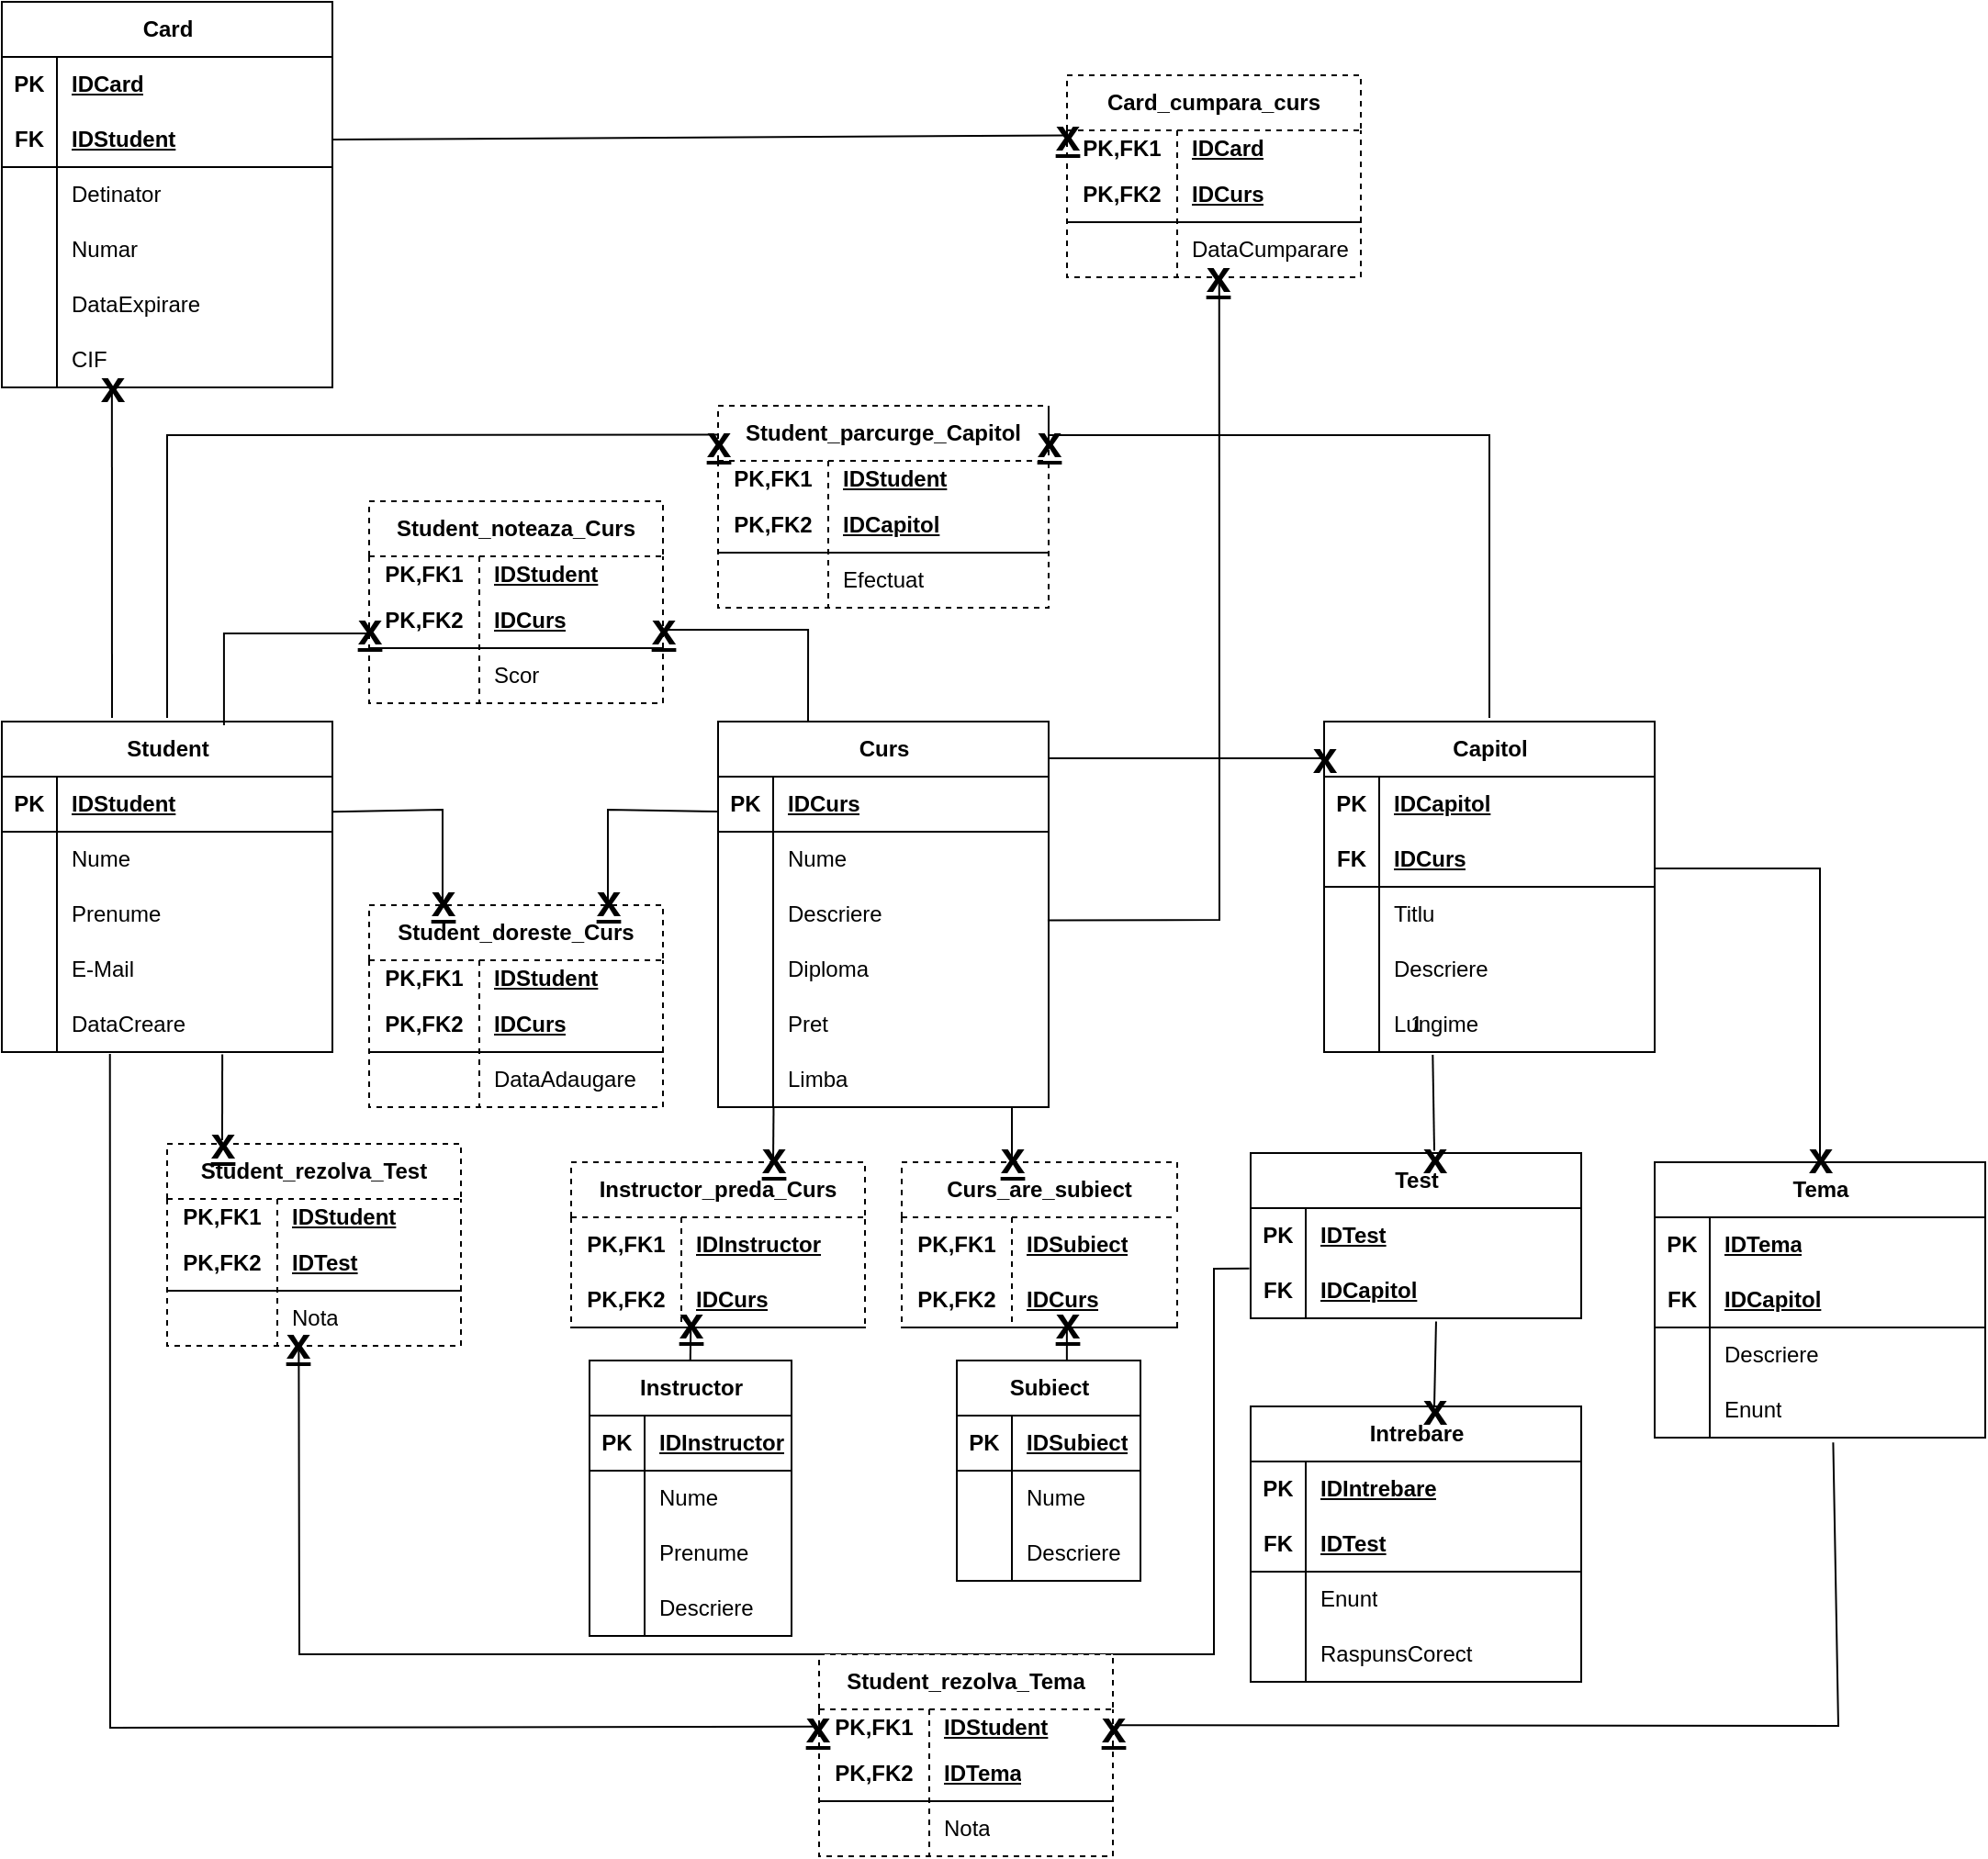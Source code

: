 <mxfile version="22.1.1" type="device" pages="2">
  <diagram name="ERD" id="hJ6terQaypOPLh_C1DV2">
    <mxGraphModel dx="1750" dy="1670" grid="1" gridSize="10" guides="1" tooltips="1" connect="1" arrows="1" fold="1" page="1" pageScale="1" pageWidth="1169" pageHeight="827" math="0" shadow="0">
      <root>
        <mxCell id="0" />
        <mxCell id="1" parent="0" />
        <mxCell id="zzWUNFpfUWcTHpxZ5n7J-1" style="edgeStyle=orthogonalEdgeStyle;rounded=0;orthogonalLoop=1;jettySize=auto;html=1;exitX=1;exitY=0;exitDx=0;exitDy=0;" edge="1" parent="1" source="zzWUNFpfUWcTHpxZ5n7J-2">
          <mxGeometry relative="1" as="geometry">
            <mxPoint x="240.261" y="212.217" as="targetPoint" />
          </mxGeometry>
        </mxCell>
        <mxCell id="zzWUNFpfUWcTHpxZ5n7J-2" value="Student" style="shape=table;startSize=30;container=1;collapsible=1;childLayout=tableLayout;fixedRows=1;rowLines=0;fontStyle=1;align=center;resizeLast=1;html=1;" vertex="1" parent="1">
          <mxGeometry x="60" y="212" width="180" height="180" as="geometry" />
        </mxCell>
        <mxCell id="zzWUNFpfUWcTHpxZ5n7J-3" value="" style="shape=tableRow;horizontal=0;startSize=0;swimlaneHead=0;swimlaneBody=0;fillColor=none;collapsible=0;dropTarget=0;points=[[0,0.5],[1,0.5]];portConstraint=eastwest;top=0;left=0;right=0;bottom=1;" vertex="1" parent="zzWUNFpfUWcTHpxZ5n7J-2">
          <mxGeometry y="30" width="180" height="30" as="geometry" />
        </mxCell>
        <mxCell id="zzWUNFpfUWcTHpxZ5n7J-4" value="PK" style="shape=partialRectangle;connectable=0;fillColor=none;top=0;left=0;bottom=0;right=0;fontStyle=1;overflow=hidden;whiteSpace=wrap;html=1;" vertex="1" parent="zzWUNFpfUWcTHpxZ5n7J-3">
          <mxGeometry width="30" height="30" as="geometry">
            <mxRectangle width="30" height="30" as="alternateBounds" />
          </mxGeometry>
        </mxCell>
        <mxCell id="zzWUNFpfUWcTHpxZ5n7J-5" value="IDStudent" style="shape=partialRectangle;connectable=0;fillColor=none;top=0;left=0;bottom=0;right=0;align=left;spacingLeft=6;fontStyle=5;overflow=hidden;whiteSpace=wrap;html=1;" vertex="1" parent="zzWUNFpfUWcTHpxZ5n7J-3">
          <mxGeometry x="30" width="150" height="30" as="geometry">
            <mxRectangle width="150" height="30" as="alternateBounds" />
          </mxGeometry>
        </mxCell>
        <mxCell id="zzWUNFpfUWcTHpxZ5n7J-6" value="" style="shape=tableRow;horizontal=0;startSize=0;swimlaneHead=0;swimlaneBody=0;fillColor=none;collapsible=0;dropTarget=0;points=[[0,0.5],[1,0.5]];portConstraint=eastwest;top=0;left=0;right=0;bottom=0;" vertex="1" parent="zzWUNFpfUWcTHpxZ5n7J-2">
          <mxGeometry y="60" width="180" height="30" as="geometry" />
        </mxCell>
        <mxCell id="zzWUNFpfUWcTHpxZ5n7J-7" value="" style="shape=partialRectangle;connectable=0;fillColor=none;top=0;left=0;bottom=0;right=0;editable=1;overflow=hidden;whiteSpace=wrap;html=1;" vertex="1" parent="zzWUNFpfUWcTHpxZ5n7J-6">
          <mxGeometry width="30" height="30" as="geometry">
            <mxRectangle width="30" height="30" as="alternateBounds" />
          </mxGeometry>
        </mxCell>
        <mxCell id="zzWUNFpfUWcTHpxZ5n7J-8" value="Nume&lt;span style=&quot;white-space: pre;&quot;&gt;&#x9;&lt;/span&gt;" style="shape=partialRectangle;connectable=0;fillColor=none;top=0;left=0;bottom=0;right=0;align=left;spacingLeft=6;overflow=hidden;whiteSpace=wrap;html=1;" vertex="1" parent="zzWUNFpfUWcTHpxZ5n7J-6">
          <mxGeometry x="30" width="150" height="30" as="geometry">
            <mxRectangle width="150" height="30" as="alternateBounds" />
          </mxGeometry>
        </mxCell>
        <mxCell id="zzWUNFpfUWcTHpxZ5n7J-9" value="" style="shape=tableRow;horizontal=0;startSize=0;swimlaneHead=0;swimlaneBody=0;fillColor=none;collapsible=0;dropTarget=0;points=[[0,0.5],[1,0.5]];portConstraint=eastwest;top=0;left=0;right=0;bottom=0;" vertex="1" parent="zzWUNFpfUWcTHpxZ5n7J-2">
          <mxGeometry y="90" width="180" height="30" as="geometry" />
        </mxCell>
        <mxCell id="zzWUNFpfUWcTHpxZ5n7J-10" value="" style="shape=partialRectangle;connectable=0;fillColor=none;top=0;left=0;bottom=0;right=0;editable=1;overflow=hidden;whiteSpace=wrap;html=1;" vertex="1" parent="zzWUNFpfUWcTHpxZ5n7J-9">
          <mxGeometry width="30" height="30" as="geometry">
            <mxRectangle width="30" height="30" as="alternateBounds" />
          </mxGeometry>
        </mxCell>
        <mxCell id="zzWUNFpfUWcTHpxZ5n7J-11" value="Prenume" style="shape=partialRectangle;connectable=0;fillColor=none;top=0;left=0;bottom=0;right=0;align=left;spacingLeft=6;overflow=hidden;whiteSpace=wrap;html=1;" vertex="1" parent="zzWUNFpfUWcTHpxZ5n7J-9">
          <mxGeometry x="30" width="150" height="30" as="geometry">
            <mxRectangle width="150" height="30" as="alternateBounds" />
          </mxGeometry>
        </mxCell>
        <mxCell id="zzWUNFpfUWcTHpxZ5n7J-12" value="" style="shape=tableRow;horizontal=0;startSize=0;swimlaneHead=0;swimlaneBody=0;fillColor=none;collapsible=0;dropTarget=0;points=[[0,0.5],[1,0.5]];portConstraint=eastwest;top=0;left=0;right=0;bottom=0;" vertex="1" parent="zzWUNFpfUWcTHpxZ5n7J-2">
          <mxGeometry y="120" width="180" height="30" as="geometry" />
        </mxCell>
        <mxCell id="zzWUNFpfUWcTHpxZ5n7J-13" value="" style="shape=partialRectangle;connectable=0;fillColor=none;top=0;left=0;bottom=0;right=0;editable=1;overflow=hidden;whiteSpace=wrap;html=1;" vertex="1" parent="zzWUNFpfUWcTHpxZ5n7J-12">
          <mxGeometry width="30" height="30" as="geometry">
            <mxRectangle width="30" height="30" as="alternateBounds" />
          </mxGeometry>
        </mxCell>
        <mxCell id="zzWUNFpfUWcTHpxZ5n7J-14" value="E-Mail" style="shape=partialRectangle;connectable=0;fillColor=none;top=0;left=0;bottom=0;right=0;align=left;spacingLeft=6;overflow=hidden;whiteSpace=wrap;html=1;" vertex="1" parent="zzWUNFpfUWcTHpxZ5n7J-12">
          <mxGeometry x="30" width="150" height="30" as="geometry">
            <mxRectangle width="150" height="30" as="alternateBounds" />
          </mxGeometry>
        </mxCell>
        <mxCell id="zzWUNFpfUWcTHpxZ5n7J-15" value="" style="shape=tableRow;horizontal=0;startSize=0;swimlaneHead=0;swimlaneBody=0;fillColor=none;collapsible=0;dropTarget=0;points=[[0,0.5],[1,0.5]];portConstraint=eastwest;top=0;left=0;right=0;bottom=0;" vertex="1" parent="zzWUNFpfUWcTHpxZ5n7J-2">
          <mxGeometry y="150" width="180" height="30" as="geometry" />
        </mxCell>
        <mxCell id="zzWUNFpfUWcTHpxZ5n7J-16" value="" style="shape=partialRectangle;connectable=0;fillColor=none;top=0;left=0;bottom=0;right=0;editable=1;overflow=hidden;whiteSpace=wrap;html=1;" vertex="1" parent="zzWUNFpfUWcTHpxZ5n7J-15">
          <mxGeometry width="30" height="30" as="geometry">
            <mxRectangle width="30" height="30" as="alternateBounds" />
          </mxGeometry>
        </mxCell>
        <mxCell id="zzWUNFpfUWcTHpxZ5n7J-17" value="DataCreare" style="shape=partialRectangle;connectable=0;fillColor=none;top=0;left=0;bottom=0;right=0;align=left;spacingLeft=6;overflow=hidden;whiteSpace=wrap;html=1;" vertex="1" parent="zzWUNFpfUWcTHpxZ5n7J-15">
          <mxGeometry x="30" width="150" height="30" as="geometry">
            <mxRectangle width="150" height="30" as="alternateBounds" />
          </mxGeometry>
        </mxCell>
        <mxCell id="zzWUNFpfUWcTHpxZ5n7J-18" value="Curs" style="shape=table;startSize=30;container=1;collapsible=1;childLayout=tableLayout;fixedRows=1;rowLines=0;fontStyle=1;align=center;resizeLast=1;html=1;" vertex="1" parent="1">
          <mxGeometry x="450" y="212" width="180" height="210" as="geometry">
            <mxRectangle x="450" y="40" width="70" height="30" as="alternateBounds" />
          </mxGeometry>
        </mxCell>
        <mxCell id="zzWUNFpfUWcTHpxZ5n7J-19" value="" style="shape=tableRow;horizontal=0;startSize=0;swimlaneHead=0;swimlaneBody=0;fillColor=none;collapsible=0;dropTarget=0;points=[[0,0.5],[1,0.5]];portConstraint=eastwest;top=0;left=0;right=0;bottom=1;" vertex="1" parent="zzWUNFpfUWcTHpxZ5n7J-18">
          <mxGeometry y="30" width="180" height="30" as="geometry" />
        </mxCell>
        <mxCell id="zzWUNFpfUWcTHpxZ5n7J-20" value="PK" style="shape=partialRectangle;connectable=0;fillColor=none;top=0;left=0;bottom=0;right=0;fontStyle=1;overflow=hidden;whiteSpace=wrap;html=1;" vertex="1" parent="zzWUNFpfUWcTHpxZ5n7J-19">
          <mxGeometry width="30" height="30" as="geometry">
            <mxRectangle width="30" height="30" as="alternateBounds" />
          </mxGeometry>
        </mxCell>
        <mxCell id="zzWUNFpfUWcTHpxZ5n7J-21" value="IDCurs" style="shape=partialRectangle;connectable=0;fillColor=none;top=0;left=0;bottom=0;right=0;align=left;spacingLeft=6;fontStyle=5;overflow=hidden;whiteSpace=wrap;html=1;" vertex="1" parent="zzWUNFpfUWcTHpxZ5n7J-19">
          <mxGeometry x="30" width="150" height="30" as="geometry">
            <mxRectangle width="150" height="30" as="alternateBounds" />
          </mxGeometry>
        </mxCell>
        <mxCell id="zzWUNFpfUWcTHpxZ5n7J-22" value="" style="shape=tableRow;horizontal=0;startSize=0;swimlaneHead=0;swimlaneBody=0;fillColor=none;collapsible=0;dropTarget=0;points=[[0,0.5],[1,0.5]];portConstraint=eastwest;top=0;left=0;right=0;bottom=0;" vertex="1" parent="zzWUNFpfUWcTHpxZ5n7J-18">
          <mxGeometry y="60" width="180" height="30" as="geometry" />
        </mxCell>
        <mxCell id="zzWUNFpfUWcTHpxZ5n7J-23" value="" style="shape=partialRectangle;connectable=0;fillColor=none;top=0;left=0;bottom=0;right=0;editable=1;overflow=hidden;whiteSpace=wrap;html=1;" vertex="1" parent="zzWUNFpfUWcTHpxZ5n7J-22">
          <mxGeometry width="30" height="30" as="geometry">
            <mxRectangle width="30" height="30" as="alternateBounds" />
          </mxGeometry>
        </mxCell>
        <mxCell id="zzWUNFpfUWcTHpxZ5n7J-24" value="Nume" style="shape=partialRectangle;connectable=0;fillColor=none;top=0;left=0;bottom=0;right=0;align=left;spacingLeft=6;overflow=hidden;whiteSpace=wrap;html=1;" vertex="1" parent="zzWUNFpfUWcTHpxZ5n7J-22">
          <mxGeometry x="30" width="150" height="30" as="geometry">
            <mxRectangle width="150" height="30" as="alternateBounds" />
          </mxGeometry>
        </mxCell>
        <mxCell id="zzWUNFpfUWcTHpxZ5n7J-25" value="" style="shape=tableRow;horizontal=0;startSize=0;swimlaneHead=0;swimlaneBody=0;fillColor=none;collapsible=0;dropTarget=0;points=[[0,0.5],[1,0.5]];portConstraint=eastwest;top=0;left=0;right=0;bottom=0;" vertex="1" parent="zzWUNFpfUWcTHpxZ5n7J-18">
          <mxGeometry y="90" width="180" height="30" as="geometry" />
        </mxCell>
        <mxCell id="zzWUNFpfUWcTHpxZ5n7J-26" value="" style="shape=partialRectangle;connectable=0;fillColor=none;top=0;left=0;bottom=0;right=0;editable=1;overflow=hidden;whiteSpace=wrap;html=1;" vertex="1" parent="zzWUNFpfUWcTHpxZ5n7J-25">
          <mxGeometry width="30" height="30" as="geometry">
            <mxRectangle width="30" height="30" as="alternateBounds" />
          </mxGeometry>
        </mxCell>
        <mxCell id="zzWUNFpfUWcTHpxZ5n7J-27" value="Descriere" style="shape=partialRectangle;connectable=0;fillColor=none;top=0;left=0;bottom=0;right=0;align=left;spacingLeft=6;overflow=hidden;whiteSpace=wrap;html=1;" vertex="1" parent="zzWUNFpfUWcTHpxZ5n7J-25">
          <mxGeometry x="30" width="150" height="30" as="geometry">
            <mxRectangle width="150" height="30" as="alternateBounds" />
          </mxGeometry>
        </mxCell>
        <mxCell id="zzWUNFpfUWcTHpxZ5n7J-28" value="" style="shape=tableRow;horizontal=0;startSize=0;swimlaneHead=0;swimlaneBody=0;fillColor=none;collapsible=0;dropTarget=0;points=[[0,0.5],[1,0.5]];portConstraint=eastwest;top=0;left=0;right=0;bottom=0;" vertex="1" parent="zzWUNFpfUWcTHpxZ5n7J-18">
          <mxGeometry y="120" width="180" height="30" as="geometry" />
        </mxCell>
        <mxCell id="zzWUNFpfUWcTHpxZ5n7J-29" value="" style="shape=partialRectangle;connectable=0;fillColor=none;top=0;left=0;bottom=0;right=0;editable=1;overflow=hidden;whiteSpace=wrap;html=1;" vertex="1" parent="zzWUNFpfUWcTHpxZ5n7J-28">
          <mxGeometry width="30" height="30" as="geometry">
            <mxRectangle width="30" height="30" as="alternateBounds" />
          </mxGeometry>
        </mxCell>
        <mxCell id="zzWUNFpfUWcTHpxZ5n7J-30" value="&lt;div&gt;Diploma&lt;/div&gt;" style="shape=partialRectangle;connectable=0;fillColor=none;top=0;left=0;bottom=0;right=0;align=left;spacingLeft=6;overflow=hidden;whiteSpace=wrap;html=1;" vertex="1" parent="zzWUNFpfUWcTHpxZ5n7J-28">
          <mxGeometry x="30" width="150" height="30" as="geometry">
            <mxRectangle width="150" height="30" as="alternateBounds" />
          </mxGeometry>
        </mxCell>
        <mxCell id="zzWUNFpfUWcTHpxZ5n7J-31" value="" style="shape=tableRow;horizontal=0;startSize=0;swimlaneHead=0;swimlaneBody=0;fillColor=none;collapsible=0;dropTarget=0;points=[[0,0.5],[1,0.5]];portConstraint=eastwest;top=0;left=0;right=0;bottom=0;" vertex="1" parent="zzWUNFpfUWcTHpxZ5n7J-18">
          <mxGeometry y="150" width="180" height="30" as="geometry" />
        </mxCell>
        <mxCell id="zzWUNFpfUWcTHpxZ5n7J-32" value="" style="shape=partialRectangle;connectable=0;fillColor=none;top=0;left=0;bottom=0;right=0;editable=1;overflow=hidden;whiteSpace=wrap;html=1;" vertex="1" parent="zzWUNFpfUWcTHpxZ5n7J-31">
          <mxGeometry width="30" height="30" as="geometry">
            <mxRectangle width="30" height="30" as="alternateBounds" />
          </mxGeometry>
        </mxCell>
        <mxCell id="zzWUNFpfUWcTHpxZ5n7J-33" value="Pret" style="shape=partialRectangle;connectable=0;fillColor=none;top=0;left=0;bottom=0;right=0;align=left;spacingLeft=6;overflow=hidden;whiteSpace=wrap;html=1;" vertex="1" parent="zzWUNFpfUWcTHpxZ5n7J-31">
          <mxGeometry x="30" width="150" height="30" as="geometry">
            <mxRectangle width="150" height="30" as="alternateBounds" />
          </mxGeometry>
        </mxCell>
        <mxCell id="zzWUNFpfUWcTHpxZ5n7J-34" value="" style="shape=tableRow;horizontal=0;startSize=0;swimlaneHead=0;swimlaneBody=0;fillColor=none;collapsible=0;dropTarget=0;points=[[0,0.5],[1,0.5]];portConstraint=eastwest;top=0;left=0;right=0;bottom=0;" vertex="1" parent="zzWUNFpfUWcTHpxZ5n7J-18">
          <mxGeometry y="180" width="180" height="30" as="geometry" />
        </mxCell>
        <mxCell id="zzWUNFpfUWcTHpxZ5n7J-35" value="" style="shape=partialRectangle;connectable=0;fillColor=none;top=0;left=0;bottom=0;right=0;editable=1;overflow=hidden;whiteSpace=wrap;html=1;" vertex="1" parent="zzWUNFpfUWcTHpxZ5n7J-34">
          <mxGeometry width="30" height="30" as="geometry">
            <mxRectangle width="30" height="30" as="alternateBounds" />
          </mxGeometry>
        </mxCell>
        <mxCell id="zzWUNFpfUWcTHpxZ5n7J-36" value="Limba" style="shape=partialRectangle;connectable=0;fillColor=none;top=0;left=0;bottom=0;right=0;align=left;spacingLeft=6;overflow=hidden;whiteSpace=wrap;html=1;" vertex="1" parent="zzWUNFpfUWcTHpxZ5n7J-34">
          <mxGeometry x="30" width="150" height="30" as="geometry">
            <mxRectangle width="150" height="30" as="alternateBounds" />
          </mxGeometry>
        </mxCell>
        <mxCell id="zzWUNFpfUWcTHpxZ5n7J-37" value="Subiect" style="shape=table;startSize=30;container=1;collapsible=1;childLayout=tableLayout;fixedRows=1;rowLines=0;fontStyle=1;align=center;resizeLast=1;html=1;" vertex="1" parent="1">
          <mxGeometry x="580" y="560" width="100.0" height="120" as="geometry" />
        </mxCell>
        <mxCell id="zzWUNFpfUWcTHpxZ5n7J-38" value="" style="shape=tableRow;horizontal=0;startSize=0;swimlaneHead=0;swimlaneBody=0;fillColor=none;collapsible=0;dropTarget=0;points=[[0,0.5],[1,0.5]];portConstraint=eastwest;top=0;left=0;right=0;bottom=1;" vertex="1" parent="zzWUNFpfUWcTHpxZ5n7J-37">
          <mxGeometry y="30" width="100.0" height="30" as="geometry" />
        </mxCell>
        <mxCell id="zzWUNFpfUWcTHpxZ5n7J-39" value="PK" style="shape=partialRectangle;connectable=0;fillColor=none;top=0;left=0;bottom=0;right=0;fontStyle=1;overflow=hidden;whiteSpace=wrap;html=1;" vertex="1" parent="zzWUNFpfUWcTHpxZ5n7J-38">
          <mxGeometry width="30" height="30" as="geometry">
            <mxRectangle width="30" height="30" as="alternateBounds" />
          </mxGeometry>
        </mxCell>
        <mxCell id="zzWUNFpfUWcTHpxZ5n7J-40" value="IDSubiect" style="shape=partialRectangle;connectable=0;fillColor=none;top=0;left=0;bottom=0;right=0;align=left;spacingLeft=6;fontStyle=5;overflow=hidden;whiteSpace=wrap;html=1;" vertex="1" parent="zzWUNFpfUWcTHpxZ5n7J-38">
          <mxGeometry x="30" width="70.0" height="30" as="geometry">
            <mxRectangle width="70.0" height="30" as="alternateBounds" />
          </mxGeometry>
        </mxCell>
        <mxCell id="zzWUNFpfUWcTHpxZ5n7J-41" value="" style="shape=tableRow;horizontal=0;startSize=0;swimlaneHead=0;swimlaneBody=0;fillColor=none;collapsible=0;dropTarget=0;points=[[0,0.5],[1,0.5]];portConstraint=eastwest;top=0;left=0;right=0;bottom=0;" vertex="1" parent="zzWUNFpfUWcTHpxZ5n7J-37">
          <mxGeometry y="60" width="100.0" height="30" as="geometry" />
        </mxCell>
        <mxCell id="zzWUNFpfUWcTHpxZ5n7J-42" value="" style="shape=partialRectangle;connectable=0;fillColor=none;top=0;left=0;bottom=0;right=0;editable=1;overflow=hidden;whiteSpace=wrap;html=1;" vertex="1" parent="zzWUNFpfUWcTHpxZ5n7J-41">
          <mxGeometry width="30" height="30" as="geometry">
            <mxRectangle width="30" height="30" as="alternateBounds" />
          </mxGeometry>
        </mxCell>
        <mxCell id="zzWUNFpfUWcTHpxZ5n7J-43" value="Nume" style="shape=partialRectangle;connectable=0;fillColor=none;top=0;left=0;bottom=0;right=0;align=left;spacingLeft=6;overflow=hidden;whiteSpace=wrap;html=1;" vertex="1" parent="zzWUNFpfUWcTHpxZ5n7J-41">
          <mxGeometry x="30" width="70.0" height="30" as="geometry">
            <mxRectangle width="70.0" height="30" as="alternateBounds" />
          </mxGeometry>
        </mxCell>
        <mxCell id="zzWUNFpfUWcTHpxZ5n7J-44" value="" style="shape=tableRow;horizontal=0;startSize=0;swimlaneHead=0;swimlaneBody=0;fillColor=none;collapsible=0;dropTarget=0;points=[[0,0.5],[1,0.5]];portConstraint=eastwest;top=0;left=0;right=0;bottom=0;" vertex="1" parent="zzWUNFpfUWcTHpxZ5n7J-37">
          <mxGeometry y="90" width="100.0" height="30" as="geometry" />
        </mxCell>
        <mxCell id="zzWUNFpfUWcTHpxZ5n7J-45" value="" style="shape=partialRectangle;connectable=0;fillColor=none;top=0;left=0;bottom=0;right=0;editable=1;overflow=hidden;whiteSpace=wrap;html=1;" vertex="1" parent="zzWUNFpfUWcTHpxZ5n7J-44">
          <mxGeometry width="30" height="30" as="geometry">
            <mxRectangle width="30" height="30" as="alternateBounds" />
          </mxGeometry>
        </mxCell>
        <mxCell id="zzWUNFpfUWcTHpxZ5n7J-46" value="Descriere" style="shape=partialRectangle;connectable=0;fillColor=none;top=0;left=0;bottom=0;right=0;align=left;spacingLeft=6;overflow=hidden;whiteSpace=wrap;html=1;" vertex="1" parent="zzWUNFpfUWcTHpxZ5n7J-44">
          <mxGeometry x="30" width="70.0" height="30" as="geometry">
            <mxRectangle width="70.0" height="30" as="alternateBounds" />
          </mxGeometry>
        </mxCell>
        <mxCell id="zzWUNFpfUWcTHpxZ5n7J-47" value="Instructor" style="shape=table;startSize=30;container=1;collapsible=1;childLayout=tableLayout;fixedRows=1;rowLines=0;fontStyle=1;align=center;resizeLast=1;html=1;" vertex="1" parent="1">
          <mxGeometry x="380" y="560" width="110.0" height="150" as="geometry" />
        </mxCell>
        <mxCell id="zzWUNFpfUWcTHpxZ5n7J-48" value="" style="shape=tableRow;horizontal=0;startSize=0;swimlaneHead=0;swimlaneBody=0;fillColor=none;collapsible=0;dropTarget=0;points=[[0,0.5],[1,0.5]];portConstraint=eastwest;top=0;left=0;right=0;bottom=1;" vertex="1" parent="zzWUNFpfUWcTHpxZ5n7J-47">
          <mxGeometry y="30" width="110.0" height="30" as="geometry" />
        </mxCell>
        <mxCell id="zzWUNFpfUWcTHpxZ5n7J-49" value="PK" style="shape=partialRectangle;connectable=0;fillColor=none;top=0;left=0;bottom=0;right=0;fontStyle=1;overflow=hidden;whiteSpace=wrap;html=1;" vertex="1" parent="zzWUNFpfUWcTHpxZ5n7J-48">
          <mxGeometry width="30" height="30" as="geometry">
            <mxRectangle width="30" height="30" as="alternateBounds" />
          </mxGeometry>
        </mxCell>
        <mxCell id="zzWUNFpfUWcTHpxZ5n7J-50" value="IDInstructor" style="shape=partialRectangle;connectable=0;fillColor=none;top=0;left=0;bottom=0;right=0;align=left;spacingLeft=6;fontStyle=5;overflow=hidden;whiteSpace=wrap;html=1;" vertex="1" parent="zzWUNFpfUWcTHpxZ5n7J-48">
          <mxGeometry x="30" width="80.0" height="30" as="geometry">
            <mxRectangle width="80.0" height="30" as="alternateBounds" />
          </mxGeometry>
        </mxCell>
        <mxCell id="zzWUNFpfUWcTHpxZ5n7J-51" value="" style="shape=tableRow;horizontal=0;startSize=0;swimlaneHead=0;swimlaneBody=0;fillColor=none;collapsible=0;dropTarget=0;points=[[0,0.5],[1,0.5]];portConstraint=eastwest;top=0;left=0;right=0;bottom=0;" vertex="1" parent="zzWUNFpfUWcTHpxZ5n7J-47">
          <mxGeometry y="60" width="110.0" height="30" as="geometry" />
        </mxCell>
        <mxCell id="zzWUNFpfUWcTHpxZ5n7J-52" value="" style="shape=partialRectangle;connectable=0;fillColor=none;top=0;left=0;bottom=0;right=0;editable=1;overflow=hidden;whiteSpace=wrap;html=1;" vertex="1" parent="zzWUNFpfUWcTHpxZ5n7J-51">
          <mxGeometry width="30" height="30" as="geometry">
            <mxRectangle width="30" height="30" as="alternateBounds" />
          </mxGeometry>
        </mxCell>
        <mxCell id="zzWUNFpfUWcTHpxZ5n7J-53" value="Nume" style="shape=partialRectangle;connectable=0;fillColor=none;top=0;left=0;bottom=0;right=0;align=left;spacingLeft=6;overflow=hidden;whiteSpace=wrap;html=1;" vertex="1" parent="zzWUNFpfUWcTHpxZ5n7J-51">
          <mxGeometry x="30" width="80.0" height="30" as="geometry">
            <mxRectangle width="80.0" height="30" as="alternateBounds" />
          </mxGeometry>
        </mxCell>
        <mxCell id="zzWUNFpfUWcTHpxZ5n7J-54" value="" style="shape=tableRow;horizontal=0;startSize=0;swimlaneHead=0;swimlaneBody=0;fillColor=none;collapsible=0;dropTarget=0;points=[[0,0.5],[1,0.5]];portConstraint=eastwest;top=0;left=0;right=0;bottom=0;" vertex="1" parent="zzWUNFpfUWcTHpxZ5n7J-47">
          <mxGeometry y="90" width="110.0" height="30" as="geometry" />
        </mxCell>
        <mxCell id="zzWUNFpfUWcTHpxZ5n7J-55" value="" style="shape=partialRectangle;connectable=0;fillColor=none;top=0;left=0;bottom=0;right=0;editable=1;overflow=hidden;whiteSpace=wrap;html=1;" vertex="1" parent="zzWUNFpfUWcTHpxZ5n7J-54">
          <mxGeometry width="30" height="30" as="geometry">
            <mxRectangle width="30" height="30" as="alternateBounds" />
          </mxGeometry>
        </mxCell>
        <mxCell id="zzWUNFpfUWcTHpxZ5n7J-56" value="Prenume" style="shape=partialRectangle;connectable=0;fillColor=none;top=0;left=0;bottom=0;right=0;align=left;spacingLeft=6;overflow=hidden;whiteSpace=wrap;html=1;" vertex="1" parent="zzWUNFpfUWcTHpxZ5n7J-54">
          <mxGeometry x="30" width="80.0" height="30" as="geometry">
            <mxRectangle width="80.0" height="30" as="alternateBounds" />
          </mxGeometry>
        </mxCell>
        <mxCell id="zzWUNFpfUWcTHpxZ5n7J-57" value="" style="shape=tableRow;horizontal=0;startSize=0;swimlaneHead=0;swimlaneBody=0;fillColor=none;collapsible=0;dropTarget=0;points=[[0,0.5],[1,0.5]];portConstraint=eastwest;top=0;left=0;right=0;bottom=0;" vertex="1" parent="zzWUNFpfUWcTHpxZ5n7J-47">
          <mxGeometry y="120" width="110.0" height="30" as="geometry" />
        </mxCell>
        <mxCell id="zzWUNFpfUWcTHpxZ5n7J-58" value="" style="shape=partialRectangle;connectable=0;fillColor=none;top=0;left=0;bottom=0;right=0;editable=1;overflow=hidden;whiteSpace=wrap;html=1;" vertex="1" parent="zzWUNFpfUWcTHpxZ5n7J-57">
          <mxGeometry width="30" height="30" as="geometry">
            <mxRectangle width="30" height="30" as="alternateBounds" />
          </mxGeometry>
        </mxCell>
        <mxCell id="zzWUNFpfUWcTHpxZ5n7J-59" value="Descriere" style="shape=partialRectangle;connectable=0;fillColor=none;top=0;left=0;bottom=0;right=0;align=left;spacingLeft=6;overflow=hidden;whiteSpace=wrap;html=1;" vertex="1" parent="zzWUNFpfUWcTHpxZ5n7J-57">
          <mxGeometry x="30" width="80.0" height="30" as="geometry">
            <mxRectangle width="80.0" height="30" as="alternateBounds" />
          </mxGeometry>
        </mxCell>
        <mxCell id="zzWUNFpfUWcTHpxZ5n7J-60" value="" style="endArrow=none;html=1;rounded=0;" edge="1" parent="1">
          <mxGeometry relative="1" as="geometry">
            <mxPoint x="470" y="422" as="sourcePoint" />
            <mxPoint x="630" y="422" as="targetPoint" />
          </mxGeometry>
        </mxCell>
        <mxCell id="zzWUNFpfUWcTHpxZ5n7J-61" value="" style="resizable=0;html=1;whiteSpace=wrap;align=left;verticalAlign=bottom;" connectable="0" vertex="1" parent="zzWUNFpfUWcTHpxZ5n7J-60">
          <mxGeometry x="-1" relative="1" as="geometry" />
        </mxCell>
        <mxCell id="zzWUNFpfUWcTHpxZ5n7J-62" value="" style="resizable=0;html=1;whiteSpace=wrap;align=right;verticalAlign=bottom;" connectable="0" vertex="1" parent="zzWUNFpfUWcTHpxZ5n7J-60">
          <mxGeometry x="1" relative="1" as="geometry" />
        </mxCell>
        <mxCell id="zzWUNFpfUWcTHpxZ5n7J-63" value="Capitol" style="shape=table;startSize=30;container=1;collapsible=1;childLayout=tableLayout;fixedRows=1;rowLines=0;fontStyle=1;align=center;resizeLast=1;html=1;" vertex="1" parent="1">
          <mxGeometry x="780" y="212" width="180" height="180" as="geometry" />
        </mxCell>
        <mxCell id="zzWUNFpfUWcTHpxZ5n7J-64" value="" style="shape=tableRow;horizontal=0;startSize=0;swimlaneHead=0;swimlaneBody=0;fillColor=none;collapsible=0;dropTarget=0;points=[[0,0.5],[1,0.5]];portConstraint=eastwest;top=0;left=0;right=0;bottom=0;" vertex="1" parent="zzWUNFpfUWcTHpxZ5n7J-63">
          <mxGeometry y="30" width="180" height="30" as="geometry" />
        </mxCell>
        <mxCell id="zzWUNFpfUWcTHpxZ5n7J-65" value="&lt;b&gt;PK&lt;/b&gt;" style="shape=partialRectangle;connectable=0;fillColor=none;top=0;left=0;bottom=0;right=0;fontStyle=0;overflow=hidden;whiteSpace=wrap;html=1;" vertex="1" parent="zzWUNFpfUWcTHpxZ5n7J-64">
          <mxGeometry width="30" height="30" as="geometry">
            <mxRectangle width="30" height="30" as="alternateBounds" />
          </mxGeometry>
        </mxCell>
        <mxCell id="zzWUNFpfUWcTHpxZ5n7J-66" value="&lt;b&gt;&lt;u&gt;IDCapitol&lt;/u&gt;&lt;/b&gt;" style="shape=partialRectangle;connectable=0;fillColor=none;top=0;left=0;bottom=0;right=0;align=left;spacingLeft=6;fontStyle=0;overflow=hidden;whiteSpace=wrap;html=1;" vertex="1" parent="zzWUNFpfUWcTHpxZ5n7J-64">
          <mxGeometry x="30" width="150" height="30" as="geometry">
            <mxRectangle width="150" height="30" as="alternateBounds" />
          </mxGeometry>
        </mxCell>
        <mxCell id="zzWUNFpfUWcTHpxZ5n7J-67" value="" style="shape=tableRow;horizontal=0;startSize=0;swimlaneHead=0;swimlaneBody=0;fillColor=none;collapsible=0;dropTarget=0;points=[[0,0.5],[1,0.5]];portConstraint=eastwest;top=0;left=0;right=0;bottom=1;" vertex="1" parent="zzWUNFpfUWcTHpxZ5n7J-63">
          <mxGeometry y="60" width="180" height="30" as="geometry" />
        </mxCell>
        <mxCell id="zzWUNFpfUWcTHpxZ5n7J-68" value="FK" style="shape=partialRectangle;connectable=0;fillColor=none;top=0;left=0;bottom=0;right=0;fontStyle=1;overflow=hidden;whiteSpace=wrap;html=1;" vertex="1" parent="zzWUNFpfUWcTHpxZ5n7J-67">
          <mxGeometry width="30" height="30" as="geometry">
            <mxRectangle width="30" height="30" as="alternateBounds" />
          </mxGeometry>
        </mxCell>
        <mxCell id="zzWUNFpfUWcTHpxZ5n7J-69" value="IDCurs" style="shape=partialRectangle;connectable=0;fillColor=none;top=0;left=0;bottom=0;right=0;align=left;spacingLeft=6;fontStyle=5;overflow=hidden;whiteSpace=wrap;html=1;" vertex="1" parent="zzWUNFpfUWcTHpxZ5n7J-67">
          <mxGeometry x="30" width="150" height="30" as="geometry">
            <mxRectangle width="150" height="30" as="alternateBounds" />
          </mxGeometry>
        </mxCell>
        <mxCell id="zzWUNFpfUWcTHpxZ5n7J-70" value="" style="shape=tableRow;horizontal=0;startSize=0;swimlaneHead=0;swimlaneBody=0;fillColor=none;collapsible=0;dropTarget=0;points=[[0,0.5],[1,0.5]];portConstraint=eastwest;top=0;left=0;right=0;bottom=0;" vertex="1" parent="zzWUNFpfUWcTHpxZ5n7J-63">
          <mxGeometry y="90" width="180" height="30" as="geometry" />
        </mxCell>
        <mxCell id="zzWUNFpfUWcTHpxZ5n7J-71" value="" style="shape=partialRectangle;connectable=0;fillColor=none;top=0;left=0;bottom=0;right=0;editable=1;overflow=hidden;whiteSpace=wrap;html=1;" vertex="1" parent="zzWUNFpfUWcTHpxZ5n7J-70">
          <mxGeometry width="30" height="30" as="geometry">
            <mxRectangle width="30" height="30" as="alternateBounds" />
          </mxGeometry>
        </mxCell>
        <mxCell id="zzWUNFpfUWcTHpxZ5n7J-72" value="Titlu" style="shape=partialRectangle;connectable=0;fillColor=none;top=0;left=0;bottom=0;right=0;align=left;spacingLeft=6;overflow=hidden;whiteSpace=wrap;html=1;" vertex="1" parent="zzWUNFpfUWcTHpxZ5n7J-70">
          <mxGeometry x="30" width="150" height="30" as="geometry">
            <mxRectangle width="150" height="30" as="alternateBounds" />
          </mxGeometry>
        </mxCell>
        <mxCell id="zzWUNFpfUWcTHpxZ5n7J-73" value="" style="shape=tableRow;horizontal=0;startSize=0;swimlaneHead=0;swimlaneBody=0;fillColor=none;collapsible=0;dropTarget=0;points=[[0,0.5],[1,0.5]];portConstraint=eastwest;top=0;left=0;right=0;bottom=0;" vertex="1" parent="zzWUNFpfUWcTHpxZ5n7J-63">
          <mxGeometry y="120" width="180" height="30" as="geometry" />
        </mxCell>
        <mxCell id="zzWUNFpfUWcTHpxZ5n7J-74" value="" style="shape=partialRectangle;connectable=0;fillColor=none;top=0;left=0;bottom=0;right=0;editable=1;overflow=hidden;whiteSpace=wrap;html=1;" vertex="1" parent="zzWUNFpfUWcTHpxZ5n7J-73">
          <mxGeometry width="30" height="30" as="geometry">
            <mxRectangle width="30" height="30" as="alternateBounds" />
          </mxGeometry>
        </mxCell>
        <mxCell id="zzWUNFpfUWcTHpxZ5n7J-75" value="Descriere" style="shape=partialRectangle;connectable=0;fillColor=none;top=0;left=0;bottom=0;right=0;align=left;spacingLeft=6;overflow=hidden;whiteSpace=wrap;html=1;" vertex="1" parent="zzWUNFpfUWcTHpxZ5n7J-73">
          <mxGeometry x="30" width="150" height="30" as="geometry">
            <mxRectangle width="150" height="30" as="alternateBounds" />
          </mxGeometry>
        </mxCell>
        <mxCell id="zzWUNFpfUWcTHpxZ5n7J-76" value="" style="shape=tableRow;horizontal=0;startSize=0;swimlaneHead=0;swimlaneBody=0;fillColor=none;collapsible=0;dropTarget=0;points=[[0,0.5],[1,0.5]];portConstraint=eastwest;top=0;left=0;right=0;bottom=0;" vertex="1" parent="zzWUNFpfUWcTHpxZ5n7J-63">
          <mxGeometry y="150" width="180" height="30" as="geometry" />
        </mxCell>
        <mxCell id="zzWUNFpfUWcTHpxZ5n7J-77" value="" style="shape=partialRectangle;connectable=0;fillColor=none;top=0;left=0;bottom=0;right=0;editable=1;overflow=hidden;whiteSpace=wrap;html=1;" vertex="1" parent="zzWUNFpfUWcTHpxZ5n7J-76">
          <mxGeometry width="30" height="30" as="geometry">
            <mxRectangle width="30" height="30" as="alternateBounds" />
          </mxGeometry>
        </mxCell>
        <mxCell id="zzWUNFpfUWcTHpxZ5n7J-78" value="Lungime" style="shape=partialRectangle;connectable=0;fillColor=none;top=0;left=0;bottom=0;right=0;align=left;spacingLeft=6;overflow=hidden;whiteSpace=wrap;html=1;" vertex="1" parent="zzWUNFpfUWcTHpxZ5n7J-76">
          <mxGeometry x="30" width="150" height="30" as="geometry">
            <mxRectangle width="150" height="30" as="alternateBounds" />
          </mxGeometry>
        </mxCell>
        <mxCell id="zzWUNFpfUWcTHpxZ5n7J-79" value="Test" style="shape=table;startSize=30;container=1;collapsible=1;childLayout=tableLayout;fixedRows=1;rowLines=0;fontStyle=1;align=center;resizeLast=1;html=1;" vertex="1" parent="1">
          <mxGeometry x="740" y="447" width="180" height="90" as="geometry" />
        </mxCell>
        <mxCell id="zzWUNFpfUWcTHpxZ5n7J-80" value="" style="shape=tableRow;horizontal=0;startSize=0;swimlaneHead=0;swimlaneBody=0;fillColor=none;collapsible=0;dropTarget=0;points=[[0,0.5],[1,0.5]];portConstraint=eastwest;top=0;left=0;right=0;bottom=0;" vertex="1" parent="zzWUNFpfUWcTHpxZ5n7J-79">
          <mxGeometry y="30" width="180" height="30" as="geometry" />
        </mxCell>
        <mxCell id="zzWUNFpfUWcTHpxZ5n7J-81" value="&lt;b&gt;PK&lt;/b&gt;" style="shape=partialRectangle;connectable=0;fillColor=none;top=0;left=0;bottom=0;right=0;fontStyle=0;overflow=hidden;whiteSpace=wrap;html=1;" vertex="1" parent="zzWUNFpfUWcTHpxZ5n7J-80">
          <mxGeometry width="30" height="30" as="geometry">
            <mxRectangle width="30" height="30" as="alternateBounds" />
          </mxGeometry>
        </mxCell>
        <mxCell id="zzWUNFpfUWcTHpxZ5n7J-82" value="&lt;b&gt;&lt;u&gt;IDTest&lt;/u&gt;&lt;/b&gt;" style="shape=partialRectangle;connectable=0;fillColor=none;top=0;left=0;bottom=0;right=0;align=left;spacingLeft=6;fontStyle=0;overflow=hidden;whiteSpace=wrap;html=1;" vertex="1" parent="zzWUNFpfUWcTHpxZ5n7J-80">
          <mxGeometry x="30" width="150" height="30" as="geometry">
            <mxRectangle width="150" height="30" as="alternateBounds" />
          </mxGeometry>
        </mxCell>
        <mxCell id="zzWUNFpfUWcTHpxZ5n7J-83" value="" style="shape=tableRow;horizontal=0;startSize=0;swimlaneHead=0;swimlaneBody=0;fillColor=none;collapsible=0;dropTarget=0;points=[[0,0.5],[1,0.5]];portConstraint=eastwest;top=0;left=0;right=0;bottom=1;" vertex="1" parent="zzWUNFpfUWcTHpxZ5n7J-79">
          <mxGeometry y="60" width="180" height="30" as="geometry" />
        </mxCell>
        <mxCell id="zzWUNFpfUWcTHpxZ5n7J-84" value="FK" style="shape=partialRectangle;connectable=0;fillColor=none;top=0;left=0;bottom=0;right=0;fontStyle=1;overflow=hidden;whiteSpace=wrap;html=1;" vertex="1" parent="zzWUNFpfUWcTHpxZ5n7J-83">
          <mxGeometry width="30" height="30" as="geometry">
            <mxRectangle width="30" height="30" as="alternateBounds" />
          </mxGeometry>
        </mxCell>
        <mxCell id="zzWUNFpfUWcTHpxZ5n7J-85" value="IDCapitol" style="shape=partialRectangle;connectable=0;fillColor=none;top=0;left=0;bottom=0;right=0;align=left;spacingLeft=6;fontStyle=5;overflow=hidden;whiteSpace=wrap;html=1;" vertex="1" parent="zzWUNFpfUWcTHpxZ5n7J-83">
          <mxGeometry x="30" width="150" height="30" as="geometry">
            <mxRectangle width="150" height="30" as="alternateBounds" />
          </mxGeometry>
        </mxCell>
        <mxCell id="zzWUNFpfUWcTHpxZ5n7J-86" value="Tema" style="shape=table;startSize=30;container=1;collapsible=1;childLayout=tableLayout;fixedRows=1;rowLines=0;fontStyle=1;align=center;resizeLast=1;html=1;" vertex="1" parent="1">
          <mxGeometry x="960" y="452" width="180" height="150" as="geometry" />
        </mxCell>
        <mxCell id="zzWUNFpfUWcTHpxZ5n7J-87" value="" style="shape=tableRow;horizontal=0;startSize=0;swimlaneHead=0;swimlaneBody=0;fillColor=none;collapsible=0;dropTarget=0;points=[[0,0.5],[1,0.5]];portConstraint=eastwest;top=0;left=0;right=0;bottom=0;" vertex="1" parent="zzWUNFpfUWcTHpxZ5n7J-86">
          <mxGeometry y="30" width="180" height="30" as="geometry" />
        </mxCell>
        <mxCell id="zzWUNFpfUWcTHpxZ5n7J-88" value="&lt;b&gt;&lt;span style=&quot;white-space: pre;&quot;&gt;PK&lt;br&gt;&lt;/span&gt;&lt;/b&gt;" style="shape=partialRectangle;connectable=0;fillColor=none;top=0;left=0;bottom=0;right=0;fontStyle=0;overflow=hidden;whiteSpace=wrap;html=1;" vertex="1" parent="zzWUNFpfUWcTHpxZ5n7J-87">
          <mxGeometry width="30" height="30" as="geometry">
            <mxRectangle width="30" height="30" as="alternateBounds" />
          </mxGeometry>
        </mxCell>
        <mxCell id="zzWUNFpfUWcTHpxZ5n7J-89" value="&lt;b&gt;&lt;u&gt;IDTema&lt;/u&gt;&lt;/b&gt;" style="shape=partialRectangle;connectable=0;fillColor=none;top=0;left=0;bottom=0;right=0;align=left;spacingLeft=6;fontStyle=0;overflow=hidden;whiteSpace=wrap;html=1;" vertex="1" parent="zzWUNFpfUWcTHpxZ5n7J-87">
          <mxGeometry x="30" width="150" height="30" as="geometry">
            <mxRectangle width="150" height="30" as="alternateBounds" />
          </mxGeometry>
        </mxCell>
        <mxCell id="zzWUNFpfUWcTHpxZ5n7J-90" value="" style="shape=tableRow;horizontal=0;startSize=0;swimlaneHead=0;swimlaneBody=0;fillColor=none;collapsible=0;dropTarget=0;points=[[0,0.5],[1,0.5]];portConstraint=eastwest;top=0;left=0;right=0;bottom=1;movable=1;resizable=1;rotatable=1;deletable=1;editable=1;locked=0;connectable=1;" vertex="1" parent="zzWUNFpfUWcTHpxZ5n7J-86">
          <mxGeometry y="60" width="180" height="30" as="geometry" />
        </mxCell>
        <mxCell id="zzWUNFpfUWcTHpxZ5n7J-91" value="FK" style="shape=partialRectangle;connectable=0;fillColor=none;top=0;left=0;bottom=0;right=0;fontStyle=1;overflow=hidden;whiteSpace=wrap;html=1;" vertex="1" parent="zzWUNFpfUWcTHpxZ5n7J-90">
          <mxGeometry width="30" height="30" as="geometry">
            <mxRectangle width="30" height="30" as="alternateBounds" />
          </mxGeometry>
        </mxCell>
        <mxCell id="zzWUNFpfUWcTHpxZ5n7J-92" value="IDCapitol" style="shape=partialRectangle;connectable=0;fillColor=none;top=0;left=0;bottom=0;right=0;align=left;spacingLeft=6;fontStyle=5;overflow=hidden;whiteSpace=wrap;html=1;" vertex="1" parent="zzWUNFpfUWcTHpxZ5n7J-90">
          <mxGeometry x="30" width="150" height="30" as="geometry">
            <mxRectangle width="150" height="30" as="alternateBounds" />
          </mxGeometry>
        </mxCell>
        <mxCell id="zzWUNFpfUWcTHpxZ5n7J-93" value="" style="shape=tableRow;horizontal=0;startSize=0;swimlaneHead=0;swimlaneBody=0;fillColor=none;collapsible=0;dropTarget=0;points=[[0,0.5],[1,0.5]];portConstraint=eastwest;top=0;left=0;right=0;bottom=0;" vertex="1" parent="zzWUNFpfUWcTHpxZ5n7J-86">
          <mxGeometry y="90" width="180" height="30" as="geometry" />
        </mxCell>
        <mxCell id="zzWUNFpfUWcTHpxZ5n7J-94" value="" style="shape=partialRectangle;connectable=0;fillColor=none;top=0;left=0;bottom=0;right=0;editable=1;overflow=hidden;whiteSpace=wrap;html=1;" vertex="1" parent="zzWUNFpfUWcTHpxZ5n7J-93">
          <mxGeometry width="30" height="30" as="geometry">
            <mxRectangle width="30" height="30" as="alternateBounds" />
          </mxGeometry>
        </mxCell>
        <mxCell id="zzWUNFpfUWcTHpxZ5n7J-95" value="Descriere" style="shape=partialRectangle;connectable=0;fillColor=none;top=0;left=0;bottom=0;right=0;align=left;spacingLeft=6;overflow=hidden;whiteSpace=wrap;html=1;" vertex="1" parent="zzWUNFpfUWcTHpxZ5n7J-93">
          <mxGeometry x="30" width="150" height="30" as="geometry">
            <mxRectangle width="150" height="30" as="alternateBounds" />
          </mxGeometry>
        </mxCell>
        <mxCell id="zzWUNFpfUWcTHpxZ5n7J-96" value="" style="shape=tableRow;horizontal=0;startSize=0;swimlaneHead=0;swimlaneBody=0;fillColor=none;collapsible=0;dropTarget=0;points=[[0,0.5],[1,0.5]];portConstraint=eastwest;top=0;left=0;right=0;bottom=0;" vertex="1" parent="zzWUNFpfUWcTHpxZ5n7J-86">
          <mxGeometry y="120" width="180" height="30" as="geometry" />
        </mxCell>
        <mxCell id="zzWUNFpfUWcTHpxZ5n7J-97" value="" style="shape=partialRectangle;connectable=0;fillColor=none;top=0;left=0;bottom=0;right=0;editable=1;overflow=hidden;whiteSpace=wrap;html=1;" vertex="1" parent="zzWUNFpfUWcTHpxZ5n7J-96">
          <mxGeometry width="30" height="30" as="geometry">
            <mxRectangle width="30" height="30" as="alternateBounds" />
          </mxGeometry>
        </mxCell>
        <mxCell id="zzWUNFpfUWcTHpxZ5n7J-98" value="&lt;div&gt;Enunt&lt;/div&gt;" style="shape=partialRectangle;connectable=0;fillColor=none;top=0;left=0;bottom=0;right=0;align=left;spacingLeft=6;overflow=hidden;whiteSpace=wrap;html=1;" vertex="1" parent="zzWUNFpfUWcTHpxZ5n7J-96">
          <mxGeometry x="30" width="150" height="30" as="geometry">
            <mxRectangle width="150" height="30" as="alternateBounds" />
          </mxGeometry>
        </mxCell>
        <mxCell id="zzWUNFpfUWcTHpxZ5n7J-99" value="" style="endArrow=none;html=1;rounded=0;" edge="1" parent="1">
          <mxGeometry relative="1" as="geometry">
            <mxPoint x="630" y="232" as="sourcePoint" />
            <mxPoint x="780" y="232" as="targetPoint" />
          </mxGeometry>
        </mxCell>
        <mxCell id="zzWUNFpfUWcTHpxZ5n7J-100" value="Intrebare" style="shape=table;startSize=30;container=1;collapsible=1;childLayout=tableLayout;fixedRows=1;rowLines=0;fontStyle=1;align=center;resizeLast=1;html=1;" vertex="1" parent="1">
          <mxGeometry x="740" y="585" width="180" height="150" as="geometry" />
        </mxCell>
        <mxCell id="zzWUNFpfUWcTHpxZ5n7J-101" value="" style="shape=tableRow;horizontal=0;startSize=0;swimlaneHead=0;swimlaneBody=0;fillColor=none;collapsible=0;dropTarget=0;points=[[0,0.5],[1,0.5]];portConstraint=eastwest;top=0;left=0;right=0;bottom=0;" vertex="1" parent="zzWUNFpfUWcTHpxZ5n7J-100">
          <mxGeometry y="30" width="180" height="30" as="geometry" />
        </mxCell>
        <mxCell id="zzWUNFpfUWcTHpxZ5n7J-102" value="&lt;b&gt;PK&lt;/b&gt;" style="shape=partialRectangle;connectable=0;fillColor=none;top=0;left=0;bottom=0;right=0;fontStyle=0;overflow=hidden;whiteSpace=wrap;html=1;" vertex="1" parent="zzWUNFpfUWcTHpxZ5n7J-101">
          <mxGeometry width="30" height="30" as="geometry">
            <mxRectangle width="30" height="30" as="alternateBounds" />
          </mxGeometry>
        </mxCell>
        <mxCell id="zzWUNFpfUWcTHpxZ5n7J-103" value="&lt;b&gt;&lt;u&gt;IDIntrebare&lt;/u&gt;&lt;/b&gt;" style="shape=partialRectangle;connectable=0;fillColor=none;top=0;left=0;bottom=0;right=0;align=left;spacingLeft=6;fontStyle=0;overflow=hidden;whiteSpace=wrap;html=1;" vertex="1" parent="zzWUNFpfUWcTHpxZ5n7J-101">
          <mxGeometry x="30" width="150" height="30" as="geometry">
            <mxRectangle width="150" height="30" as="alternateBounds" />
          </mxGeometry>
        </mxCell>
        <mxCell id="zzWUNFpfUWcTHpxZ5n7J-104" value="" style="shape=tableRow;horizontal=0;startSize=0;swimlaneHead=0;swimlaneBody=0;fillColor=none;collapsible=0;dropTarget=0;points=[[0,0.5],[1,0.5]];portConstraint=eastwest;top=0;left=0;right=0;bottom=1;" vertex="1" parent="zzWUNFpfUWcTHpxZ5n7J-100">
          <mxGeometry y="60" width="180" height="30" as="geometry" />
        </mxCell>
        <mxCell id="zzWUNFpfUWcTHpxZ5n7J-105" value="FK" style="shape=partialRectangle;connectable=0;fillColor=none;top=0;left=0;bottom=0;right=0;fontStyle=1;overflow=hidden;whiteSpace=wrap;html=1;" vertex="1" parent="zzWUNFpfUWcTHpxZ5n7J-104">
          <mxGeometry width="30" height="30" as="geometry">
            <mxRectangle width="30" height="30" as="alternateBounds" />
          </mxGeometry>
        </mxCell>
        <mxCell id="zzWUNFpfUWcTHpxZ5n7J-106" value="IDTest" style="shape=partialRectangle;connectable=0;fillColor=none;top=0;left=0;bottom=0;right=0;align=left;spacingLeft=6;fontStyle=5;overflow=hidden;whiteSpace=wrap;html=1;" vertex="1" parent="zzWUNFpfUWcTHpxZ5n7J-104">
          <mxGeometry x="30" width="150" height="30" as="geometry">
            <mxRectangle width="150" height="30" as="alternateBounds" />
          </mxGeometry>
        </mxCell>
        <mxCell id="zzWUNFpfUWcTHpxZ5n7J-107" value="" style="shape=tableRow;horizontal=0;startSize=0;swimlaneHead=0;swimlaneBody=0;fillColor=none;collapsible=0;dropTarget=0;points=[[0,0.5],[1,0.5]];portConstraint=eastwest;top=0;left=0;right=0;bottom=0;" vertex="1" parent="zzWUNFpfUWcTHpxZ5n7J-100">
          <mxGeometry y="90" width="180" height="30" as="geometry" />
        </mxCell>
        <mxCell id="zzWUNFpfUWcTHpxZ5n7J-108" value="" style="shape=partialRectangle;connectable=0;fillColor=none;top=0;left=0;bottom=0;right=0;editable=1;overflow=hidden;whiteSpace=wrap;html=1;" vertex="1" parent="zzWUNFpfUWcTHpxZ5n7J-107">
          <mxGeometry width="30" height="30" as="geometry">
            <mxRectangle width="30" height="30" as="alternateBounds" />
          </mxGeometry>
        </mxCell>
        <mxCell id="zzWUNFpfUWcTHpxZ5n7J-109" value="Enunt" style="shape=partialRectangle;connectable=0;fillColor=none;top=0;left=0;bottom=0;right=0;align=left;spacingLeft=6;overflow=hidden;whiteSpace=wrap;html=1;" vertex="1" parent="zzWUNFpfUWcTHpxZ5n7J-107">
          <mxGeometry x="30" width="150" height="30" as="geometry">
            <mxRectangle width="150" height="30" as="alternateBounds" />
          </mxGeometry>
        </mxCell>
        <mxCell id="zzWUNFpfUWcTHpxZ5n7J-110" value="" style="shape=tableRow;horizontal=0;startSize=0;swimlaneHead=0;swimlaneBody=0;fillColor=none;collapsible=0;dropTarget=0;points=[[0,0.5],[1,0.5]];portConstraint=eastwest;top=0;left=0;right=0;bottom=0;" vertex="1" parent="zzWUNFpfUWcTHpxZ5n7J-100">
          <mxGeometry y="120" width="180" height="30" as="geometry" />
        </mxCell>
        <mxCell id="zzWUNFpfUWcTHpxZ5n7J-111" value="" style="shape=partialRectangle;connectable=0;fillColor=none;top=0;left=0;bottom=0;right=0;editable=1;overflow=hidden;whiteSpace=wrap;html=1;" vertex="1" parent="zzWUNFpfUWcTHpxZ5n7J-110">
          <mxGeometry width="30" height="30" as="geometry">
            <mxRectangle width="30" height="30" as="alternateBounds" />
          </mxGeometry>
        </mxCell>
        <mxCell id="zzWUNFpfUWcTHpxZ5n7J-112" value="RaspunsCorect" style="shape=partialRectangle;connectable=0;fillColor=none;top=0;left=0;bottom=0;right=0;align=left;spacingLeft=6;overflow=hidden;whiteSpace=wrap;html=1;" vertex="1" parent="zzWUNFpfUWcTHpxZ5n7J-110">
          <mxGeometry x="30" width="150" height="30" as="geometry">
            <mxRectangle width="150" height="30" as="alternateBounds" />
          </mxGeometry>
        </mxCell>
        <mxCell id="zzWUNFpfUWcTHpxZ5n7J-113" value="" style="endArrow=none;html=1;rounded=0;entryX=0.805;entryY=1.051;entryDx=0;entryDy=0;entryPerimeter=0;" edge="1" parent="1" target="zzWUNFpfUWcTHpxZ5n7J-114">
          <mxGeometry width="50" height="50" relative="1" as="geometry">
            <mxPoint x="840" y="445.8" as="sourcePoint" />
            <mxPoint x="840" y="362.0" as="targetPoint" />
          </mxGeometry>
        </mxCell>
        <mxCell id="zzWUNFpfUWcTHpxZ5n7J-114" value="&lt;div&gt;1&lt;/div&gt;" style="text;html=1;align=center;verticalAlign=middle;resizable=0;points=[];autosize=1;strokeColor=none;fillColor=none;" vertex="1" parent="1">
          <mxGeometry x="815" y="362" width="30" height="30" as="geometry" />
        </mxCell>
        <mxCell id="zzWUNFpfUWcTHpxZ5n7J-115" value="" style="endArrow=none;html=1;rounded=0;entryX=0.561;entryY=1.057;entryDx=0;entryDy=0;entryPerimeter=0;" edge="1" parent="1" target="zzWUNFpfUWcTHpxZ5n7J-83">
          <mxGeometry width="50" height="50" relative="1" as="geometry">
            <mxPoint x="840" y="585" as="sourcePoint" />
            <mxPoint x="840" y="535" as="targetPoint" />
          </mxGeometry>
        </mxCell>
        <mxCell id="zzWUNFpfUWcTHpxZ5n7J-116" value="" style="endArrow=none;html=1;rounded=0;entryX=1.002;entryY=0.668;entryDx=0;entryDy=0;entryPerimeter=0;exitX=0.5;exitY=0;exitDx=0;exitDy=0;" edge="1" parent="1" source="zzWUNFpfUWcTHpxZ5n7J-86" target="zzWUNFpfUWcTHpxZ5n7J-67">
          <mxGeometry width="50" height="50" relative="1" as="geometry">
            <mxPoint x="1025" y="352" as="sourcePoint" />
            <mxPoint x="1075" y="302" as="targetPoint" />
            <Array as="points">
              <mxPoint x="1050" y="292" />
            </Array>
          </mxGeometry>
        </mxCell>
        <mxCell id="zzWUNFpfUWcTHpxZ5n7J-117" value="Student_parcurge_Capitol" style="shape=table;startSize=30;container=1;collapsible=1;childLayout=tableLayout;fixedRows=1;rowLines=0;fontStyle=1;align=center;resizeLast=1;html=1;whiteSpace=wrap;dashed=1;" vertex="1" parent="1">
          <mxGeometry x="450" y="40" width="180" height="110" as="geometry" />
        </mxCell>
        <mxCell id="zzWUNFpfUWcTHpxZ5n7J-118" value="" style="shape=tableRow;horizontal=0;startSize=0;swimlaneHead=0;swimlaneBody=0;fillColor=none;collapsible=0;dropTarget=0;points=[[0,0.5],[1,0.5]];portConstraint=eastwest;top=0;left=0;right=0;bottom=0;html=1;" vertex="1" parent="zzWUNFpfUWcTHpxZ5n7J-117">
          <mxGeometry y="30" width="180" height="20" as="geometry" />
        </mxCell>
        <mxCell id="zzWUNFpfUWcTHpxZ5n7J-119" value="PK,FK1" style="shape=partialRectangle;connectable=0;fillColor=none;top=0;left=0;bottom=0;right=0;fontStyle=1;overflow=hidden;html=1;whiteSpace=wrap;" vertex="1" parent="zzWUNFpfUWcTHpxZ5n7J-118">
          <mxGeometry width="60" height="20" as="geometry">
            <mxRectangle width="60" height="20" as="alternateBounds" />
          </mxGeometry>
        </mxCell>
        <mxCell id="zzWUNFpfUWcTHpxZ5n7J-120" value="IDStudent" style="shape=partialRectangle;connectable=0;fillColor=none;top=0;left=0;bottom=0;right=0;align=left;spacingLeft=6;fontStyle=5;overflow=hidden;html=1;whiteSpace=wrap;" vertex="1" parent="zzWUNFpfUWcTHpxZ5n7J-118">
          <mxGeometry x="60" width="120" height="20" as="geometry">
            <mxRectangle width="120" height="20" as="alternateBounds" />
          </mxGeometry>
        </mxCell>
        <mxCell id="zzWUNFpfUWcTHpxZ5n7J-121" value="" style="shape=tableRow;horizontal=0;startSize=0;swimlaneHead=0;swimlaneBody=0;fillColor=none;collapsible=0;dropTarget=0;points=[[0,0.5],[1,0.5]];portConstraint=eastwest;top=0;left=0;right=0;bottom=1;html=1;" vertex="1" parent="zzWUNFpfUWcTHpxZ5n7J-117">
          <mxGeometry y="50" width="180" height="30" as="geometry" />
        </mxCell>
        <mxCell id="zzWUNFpfUWcTHpxZ5n7J-122" value="PK,FK2" style="shape=partialRectangle;connectable=0;fillColor=none;top=0;left=0;bottom=0;right=0;fontStyle=1;overflow=hidden;html=1;whiteSpace=wrap;" vertex="1" parent="zzWUNFpfUWcTHpxZ5n7J-121">
          <mxGeometry width="60" height="30" as="geometry">
            <mxRectangle width="60" height="30" as="alternateBounds" />
          </mxGeometry>
        </mxCell>
        <mxCell id="zzWUNFpfUWcTHpxZ5n7J-123" value="IDCapitol" style="shape=partialRectangle;connectable=0;fillColor=none;top=0;left=0;bottom=0;right=0;align=left;spacingLeft=6;fontStyle=5;overflow=hidden;html=1;whiteSpace=wrap;dashed=1;" vertex="1" parent="zzWUNFpfUWcTHpxZ5n7J-121">
          <mxGeometry x="60" width="120" height="30" as="geometry">
            <mxRectangle width="120" height="30" as="alternateBounds" />
          </mxGeometry>
        </mxCell>
        <mxCell id="zzWUNFpfUWcTHpxZ5n7J-124" value="" style="shape=tableRow;horizontal=0;startSize=0;swimlaneHead=0;swimlaneBody=0;fillColor=none;collapsible=0;dropTarget=0;points=[[0,0.5],[1,0.5]];portConstraint=eastwest;top=0;left=0;right=0;bottom=0;html=1;dashed=1;" vertex="1" parent="zzWUNFpfUWcTHpxZ5n7J-117">
          <mxGeometry y="80" width="180" height="30" as="geometry" />
        </mxCell>
        <mxCell id="zzWUNFpfUWcTHpxZ5n7J-125" value="" style="shape=partialRectangle;connectable=0;fillColor=none;top=0;left=0;bottom=0;right=0;editable=1;overflow=hidden;html=1;whiteSpace=wrap;" vertex="1" parent="zzWUNFpfUWcTHpxZ5n7J-124">
          <mxGeometry width="60" height="30" as="geometry">
            <mxRectangle width="60" height="30" as="alternateBounds" />
          </mxGeometry>
        </mxCell>
        <mxCell id="zzWUNFpfUWcTHpxZ5n7J-126" value="Efectuat" style="shape=partialRectangle;connectable=0;fillColor=none;top=0;left=0;bottom=0;right=0;align=left;spacingLeft=6;overflow=hidden;html=1;whiteSpace=wrap;dashed=1;" vertex="1" parent="zzWUNFpfUWcTHpxZ5n7J-124">
          <mxGeometry x="60" width="120" height="30" as="geometry">
            <mxRectangle width="120" height="30" as="alternateBounds" />
          </mxGeometry>
        </mxCell>
        <mxCell id="zzWUNFpfUWcTHpxZ5n7J-127" value="&lt;font style=&quot;font-size: 24px;&quot;&gt;&lt;b&gt;&lt;u&gt;x&lt;/u&gt;&lt;/b&gt;&lt;/font&gt;" style="text;html=1;align=center;verticalAlign=middle;resizable=0;points=[];autosize=1;strokeColor=none;fillColor=none;" vertex="1" parent="1">
          <mxGeometry x="430" y="40" width="40" height="40" as="geometry" />
        </mxCell>
        <mxCell id="zzWUNFpfUWcTHpxZ5n7J-128" value="" style="endArrow=none;html=1;rounded=0;entryX=0.001;entryY=0.143;entryDx=0;entryDy=0;entryPerimeter=0;" edge="1" parent="1" target="zzWUNFpfUWcTHpxZ5n7J-117">
          <mxGeometry relative="1" as="geometry">
            <mxPoint x="150" y="210" as="sourcePoint" />
            <mxPoint x="420" y="60" as="targetPoint" />
            <Array as="points">
              <mxPoint x="150" y="56" />
            </Array>
          </mxGeometry>
        </mxCell>
        <mxCell id="zzWUNFpfUWcTHpxZ5n7J-129" value="" style="endArrow=none;html=1;rounded=0;exitX=1.001;exitY=0.146;exitDx=0;exitDy=0;exitPerimeter=0;" edge="1" parent="1" source="zzWUNFpfUWcTHpxZ5n7J-117">
          <mxGeometry relative="1" as="geometry">
            <mxPoint x="650" y="60" as="sourcePoint" />
            <mxPoint x="870" y="210" as="targetPoint" />
            <Array as="points">
              <mxPoint x="870" y="56" />
            </Array>
          </mxGeometry>
        </mxCell>
        <mxCell id="zzWUNFpfUWcTHpxZ5n7J-130" value="" style="endArrow=none;html=1;rounded=0;" edge="1" parent="1">
          <mxGeometry relative="1" as="geometry">
            <mxPoint x="630" y="59.8" as="sourcePoint" />
            <mxPoint x="630" y="40" as="targetPoint" />
            <Array as="points" />
          </mxGeometry>
        </mxCell>
        <mxCell id="zzWUNFpfUWcTHpxZ5n7J-131" value="&lt;font style=&quot;font-size: 24px;&quot;&gt;&lt;b&gt;&lt;u&gt;x&lt;/u&gt;&lt;/b&gt;&lt;/font&gt;" style="text;html=1;align=center;verticalAlign=middle;resizable=0;points=[];autosize=1;strokeColor=none;fillColor=none;" vertex="1" parent="1">
          <mxGeometry x="610" y="40" width="40" height="40" as="geometry" />
        </mxCell>
        <mxCell id="zzWUNFpfUWcTHpxZ5n7J-132" value="Student_noteaza_Curs" style="shape=table;startSize=30;container=1;collapsible=1;childLayout=tableLayout;fixedRows=1;rowLines=0;fontStyle=1;align=center;resizeLast=1;html=1;whiteSpace=wrap;dashed=1;" vertex="1" parent="1">
          <mxGeometry x="260" y="92" width="160" height="110" as="geometry" />
        </mxCell>
        <mxCell id="zzWUNFpfUWcTHpxZ5n7J-133" value="" style="shape=tableRow;horizontal=0;startSize=0;swimlaneHead=0;swimlaneBody=0;fillColor=none;collapsible=0;dropTarget=0;points=[[0,0.5],[1,0.5]];portConstraint=eastwest;top=0;left=0;right=0;bottom=0;html=1;" vertex="1" parent="zzWUNFpfUWcTHpxZ5n7J-132">
          <mxGeometry y="30" width="160" height="20" as="geometry" />
        </mxCell>
        <mxCell id="zzWUNFpfUWcTHpxZ5n7J-134" value="PK,FK1" style="shape=partialRectangle;connectable=0;fillColor=none;top=0;left=0;bottom=0;right=0;fontStyle=1;overflow=hidden;html=1;whiteSpace=wrap;" vertex="1" parent="zzWUNFpfUWcTHpxZ5n7J-133">
          <mxGeometry width="60" height="20" as="geometry">
            <mxRectangle width="60" height="20" as="alternateBounds" />
          </mxGeometry>
        </mxCell>
        <mxCell id="zzWUNFpfUWcTHpxZ5n7J-135" value="IDStudent" style="shape=partialRectangle;connectable=0;fillColor=none;top=0;left=0;bottom=0;right=0;align=left;spacingLeft=6;fontStyle=5;overflow=hidden;html=1;whiteSpace=wrap;" vertex="1" parent="zzWUNFpfUWcTHpxZ5n7J-133">
          <mxGeometry x="60" width="100" height="20" as="geometry">
            <mxRectangle width="100" height="20" as="alternateBounds" />
          </mxGeometry>
        </mxCell>
        <mxCell id="zzWUNFpfUWcTHpxZ5n7J-136" value="" style="shape=tableRow;horizontal=0;startSize=0;swimlaneHead=0;swimlaneBody=0;fillColor=none;collapsible=0;dropTarget=0;points=[[0,0.5],[1,0.5]];portConstraint=eastwest;top=0;left=0;right=0;bottom=1;html=1;" vertex="1" parent="zzWUNFpfUWcTHpxZ5n7J-132">
          <mxGeometry y="50" width="160" height="30" as="geometry" />
        </mxCell>
        <mxCell id="zzWUNFpfUWcTHpxZ5n7J-137" value="PK,FK2" style="shape=partialRectangle;connectable=0;fillColor=none;top=0;left=0;bottom=0;right=0;fontStyle=1;overflow=hidden;html=1;whiteSpace=wrap;" vertex="1" parent="zzWUNFpfUWcTHpxZ5n7J-136">
          <mxGeometry width="60" height="30" as="geometry">
            <mxRectangle width="60" height="30" as="alternateBounds" />
          </mxGeometry>
        </mxCell>
        <mxCell id="zzWUNFpfUWcTHpxZ5n7J-138" value="IDCurs" style="shape=partialRectangle;connectable=0;fillColor=none;top=0;left=0;bottom=0;right=0;align=left;spacingLeft=6;fontStyle=5;overflow=hidden;html=1;whiteSpace=wrap;dashed=1;" vertex="1" parent="zzWUNFpfUWcTHpxZ5n7J-136">
          <mxGeometry x="60" width="100" height="30" as="geometry">
            <mxRectangle width="100" height="30" as="alternateBounds" />
          </mxGeometry>
        </mxCell>
        <mxCell id="zzWUNFpfUWcTHpxZ5n7J-139" value="" style="shape=tableRow;horizontal=0;startSize=0;swimlaneHead=0;swimlaneBody=0;fillColor=none;collapsible=0;dropTarget=0;points=[[0,0.5],[1,0.5]];portConstraint=eastwest;top=0;left=0;right=0;bottom=0;html=1;" vertex="1" parent="zzWUNFpfUWcTHpxZ5n7J-132">
          <mxGeometry y="80" width="160" height="30" as="geometry" />
        </mxCell>
        <mxCell id="zzWUNFpfUWcTHpxZ5n7J-140" value="" style="shape=partialRectangle;connectable=0;fillColor=none;top=0;left=0;bottom=0;right=0;editable=1;overflow=hidden;html=1;whiteSpace=wrap;" vertex="1" parent="zzWUNFpfUWcTHpxZ5n7J-139">
          <mxGeometry width="60" height="30" as="geometry">
            <mxRectangle width="60" height="30" as="alternateBounds" />
          </mxGeometry>
        </mxCell>
        <mxCell id="zzWUNFpfUWcTHpxZ5n7J-141" value="Scor" style="shape=partialRectangle;connectable=0;fillColor=none;top=0;left=0;bottom=0;right=0;align=left;spacingLeft=6;overflow=hidden;html=1;whiteSpace=wrap;" vertex="1" parent="zzWUNFpfUWcTHpxZ5n7J-139">
          <mxGeometry x="60" width="100" height="30" as="geometry">
            <mxRectangle width="100" height="30" as="alternateBounds" />
          </mxGeometry>
        </mxCell>
        <mxCell id="zzWUNFpfUWcTHpxZ5n7J-142" value="" style="endArrow=none;html=1;rounded=0;entryX=-0.006;entryY=0.157;entryDx=0;entryDy=0;entryPerimeter=0;exitX=0.672;exitY=0.011;exitDx=0;exitDy=0;exitPerimeter=0;" edge="1" parent="1" source="zzWUNFpfUWcTHpxZ5n7J-2">
          <mxGeometry relative="1" as="geometry">
            <mxPoint x="180.96" y="260" as="sourcePoint" />
            <mxPoint x="260.0" y="163.98" as="targetPoint" />
            <Array as="points">
              <mxPoint x="180.96" y="164" />
              <mxPoint x="210.96" y="164" />
            </Array>
          </mxGeometry>
        </mxCell>
        <mxCell id="zzWUNFpfUWcTHpxZ5n7J-143" value="" style="endArrow=none;html=1;rounded=0;entryX=-0.006;entryY=0.157;entryDx=0;entryDy=0;entryPerimeter=0;exitX=0.672;exitY=0.011;exitDx=0;exitDy=0;exitPerimeter=0;" edge="1" parent="1">
          <mxGeometry relative="1" as="geometry">
            <mxPoint x="499" y="212" as="sourcePoint" />
            <mxPoint x="420.0" y="161.98" as="targetPoint" />
            <Array as="points">
              <mxPoint x="499.04" y="162" />
              <mxPoint x="469.04" y="162" />
            </Array>
          </mxGeometry>
        </mxCell>
        <mxCell id="zzWUNFpfUWcTHpxZ5n7J-144" value="&lt;font style=&quot;font-size: 24px;&quot;&gt;&lt;b&gt;&lt;u&gt;x&lt;/u&gt;&lt;/b&gt;&lt;/font&gt;" style="text;html=1;align=center;verticalAlign=middle;resizable=0;points=[];autosize=1;strokeColor=none;fillColor=none;" vertex="1" parent="1">
          <mxGeometry x="240" y="142" width="40" height="40" as="geometry" />
        </mxCell>
        <mxCell id="zzWUNFpfUWcTHpxZ5n7J-145" value="&lt;font style=&quot;font-size: 24px;&quot;&gt;&lt;b&gt;&lt;u&gt;x&lt;/u&gt;&lt;/b&gt;&lt;/font&gt;" style="text;html=1;align=center;verticalAlign=middle;resizable=0;points=[];autosize=1;strokeColor=none;fillColor=none;" vertex="1" parent="1">
          <mxGeometry x="400" y="142" width="40" height="40" as="geometry" />
        </mxCell>
        <mxCell id="zzWUNFpfUWcTHpxZ5n7J-146" value="Student_doreste_Curs" style="shape=table;startSize=30;container=1;collapsible=1;childLayout=tableLayout;fixedRows=1;rowLines=0;fontStyle=1;align=center;resizeLast=1;html=1;whiteSpace=wrap;dashed=1;" vertex="1" parent="1">
          <mxGeometry x="260" y="312" width="160" height="110" as="geometry" />
        </mxCell>
        <mxCell id="zzWUNFpfUWcTHpxZ5n7J-147" value="" style="shape=tableRow;horizontal=0;startSize=0;swimlaneHead=0;swimlaneBody=0;fillColor=none;collapsible=0;dropTarget=0;points=[[0,0.5],[1,0.5]];portConstraint=eastwest;top=0;left=0;right=0;bottom=0;html=1;" vertex="1" parent="zzWUNFpfUWcTHpxZ5n7J-146">
          <mxGeometry y="30" width="160" height="20" as="geometry" />
        </mxCell>
        <mxCell id="zzWUNFpfUWcTHpxZ5n7J-148" value="PK,FK1" style="shape=partialRectangle;connectable=0;fillColor=none;top=0;left=0;bottom=0;right=0;fontStyle=1;overflow=hidden;html=1;whiteSpace=wrap;" vertex="1" parent="zzWUNFpfUWcTHpxZ5n7J-147">
          <mxGeometry width="60" height="20" as="geometry">
            <mxRectangle width="60" height="20" as="alternateBounds" />
          </mxGeometry>
        </mxCell>
        <mxCell id="zzWUNFpfUWcTHpxZ5n7J-149" value="IDStudent" style="shape=partialRectangle;connectable=0;fillColor=none;top=0;left=0;bottom=0;right=0;align=left;spacingLeft=6;fontStyle=5;overflow=hidden;html=1;whiteSpace=wrap;" vertex="1" parent="zzWUNFpfUWcTHpxZ5n7J-147">
          <mxGeometry x="60" width="100" height="20" as="geometry">
            <mxRectangle width="100" height="20" as="alternateBounds" />
          </mxGeometry>
        </mxCell>
        <mxCell id="zzWUNFpfUWcTHpxZ5n7J-150" value="" style="shape=tableRow;horizontal=0;startSize=0;swimlaneHead=0;swimlaneBody=0;fillColor=none;collapsible=0;dropTarget=0;points=[[0,0.5],[1,0.5]];portConstraint=eastwest;top=0;left=0;right=0;bottom=1;html=1;" vertex="1" parent="zzWUNFpfUWcTHpxZ5n7J-146">
          <mxGeometry y="50" width="160" height="30" as="geometry" />
        </mxCell>
        <mxCell id="zzWUNFpfUWcTHpxZ5n7J-151" value="PK,FK2" style="shape=partialRectangle;connectable=0;fillColor=none;top=0;left=0;bottom=0;right=0;fontStyle=1;overflow=hidden;html=1;whiteSpace=wrap;" vertex="1" parent="zzWUNFpfUWcTHpxZ5n7J-150">
          <mxGeometry width="60" height="30" as="geometry">
            <mxRectangle width="60" height="30" as="alternateBounds" />
          </mxGeometry>
        </mxCell>
        <mxCell id="zzWUNFpfUWcTHpxZ5n7J-152" value="IDCurs" style="shape=partialRectangle;connectable=0;fillColor=none;top=0;left=0;bottom=0;right=0;align=left;spacingLeft=6;fontStyle=5;overflow=hidden;html=1;whiteSpace=wrap;dashed=1;" vertex="1" parent="zzWUNFpfUWcTHpxZ5n7J-150">
          <mxGeometry x="60" width="100" height="30" as="geometry">
            <mxRectangle width="100" height="30" as="alternateBounds" />
          </mxGeometry>
        </mxCell>
        <mxCell id="zzWUNFpfUWcTHpxZ5n7J-153" value="" style="shape=tableRow;horizontal=0;startSize=0;swimlaneHead=0;swimlaneBody=0;fillColor=none;collapsible=0;dropTarget=0;points=[[0,0.5],[1,0.5]];portConstraint=eastwest;top=0;left=0;right=0;bottom=0;html=1;" vertex="1" parent="zzWUNFpfUWcTHpxZ5n7J-146">
          <mxGeometry y="80" width="160" height="30" as="geometry" />
        </mxCell>
        <mxCell id="zzWUNFpfUWcTHpxZ5n7J-154" value="" style="shape=partialRectangle;connectable=0;fillColor=none;top=0;left=0;bottom=0;right=0;editable=1;overflow=hidden;html=1;whiteSpace=wrap;" vertex="1" parent="zzWUNFpfUWcTHpxZ5n7J-153">
          <mxGeometry width="60" height="30" as="geometry">
            <mxRectangle width="60" height="30" as="alternateBounds" />
          </mxGeometry>
        </mxCell>
        <mxCell id="zzWUNFpfUWcTHpxZ5n7J-155" value="&lt;div&gt;DataAdaugare&lt;/div&gt;" style="shape=partialRectangle;connectable=0;fillColor=none;top=0;left=0;bottom=0;right=0;align=left;spacingLeft=6;overflow=hidden;html=1;whiteSpace=wrap;" vertex="1" parent="zzWUNFpfUWcTHpxZ5n7J-153">
          <mxGeometry x="60" width="100" height="30" as="geometry">
            <mxRectangle width="100" height="30" as="alternateBounds" />
          </mxGeometry>
        </mxCell>
        <mxCell id="zzWUNFpfUWcTHpxZ5n7J-156" value="" style="endArrow=none;html=1;rounded=0;exitX=0.999;exitY=0.637;exitDx=0;exitDy=0;entryX=0.25;entryY=0;entryDx=0;entryDy=0;exitPerimeter=0;" edge="1" parent="1" source="zzWUNFpfUWcTHpxZ5n7J-3" target="zzWUNFpfUWcTHpxZ5n7J-146">
          <mxGeometry relative="1" as="geometry">
            <mxPoint x="200" y="450" as="sourcePoint" />
            <mxPoint x="360" y="450" as="targetPoint" />
            <Array as="points">
              <mxPoint x="300" y="260" />
            </Array>
          </mxGeometry>
        </mxCell>
        <mxCell id="zzWUNFpfUWcTHpxZ5n7J-157" value="&lt;font style=&quot;font-size: 24px;&quot;&gt;&lt;b&gt;&lt;u&gt;x&lt;/u&gt;&lt;/b&gt;&lt;/font&gt;" style="text;html=1;align=center;verticalAlign=middle;resizable=0;points=[];autosize=1;strokeColor=none;fillColor=none;" vertex="1" parent="1">
          <mxGeometry x="280" y="290" width="40" height="40" as="geometry" />
        </mxCell>
        <mxCell id="zzWUNFpfUWcTHpxZ5n7J-158" value="" style="endArrow=none;html=1;rounded=0;exitX=0.999;exitY=0.637;exitDx=0;exitDy=0;entryX=0.25;entryY=0;entryDx=0;entryDy=0;exitPerimeter=0;" edge="1" parent="1">
          <mxGeometry relative="1" as="geometry">
            <mxPoint x="450" y="261.0" as="sourcePoint" />
            <mxPoint x="390" y="312.0" as="targetPoint" />
            <Array as="points">
              <mxPoint x="390" y="260.0" />
            </Array>
          </mxGeometry>
        </mxCell>
        <mxCell id="zzWUNFpfUWcTHpxZ5n7J-159" value="&lt;font style=&quot;font-size: 24px;&quot;&gt;&lt;b&gt;&lt;u&gt;x&lt;/u&gt;&lt;/b&gt;&lt;/font&gt;" style="text;html=1;align=center;verticalAlign=middle;resizable=0;points=[];autosize=1;strokeColor=none;fillColor=none;" vertex="1" parent="1">
          <mxGeometry x="370" y="290" width="40" height="40" as="geometry" />
        </mxCell>
        <mxCell id="zzWUNFpfUWcTHpxZ5n7J-160" value="Student_rezolva_Test" style="shape=table;startSize=30;container=1;collapsible=1;childLayout=tableLayout;fixedRows=1;rowLines=0;fontStyle=1;align=center;resizeLast=1;html=1;whiteSpace=wrap;dashed=1;" vertex="1" parent="1">
          <mxGeometry x="150" y="442" width="160" height="110" as="geometry" />
        </mxCell>
        <mxCell id="zzWUNFpfUWcTHpxZ5n7J-161" value="" style="shape=tableRow;horizontal=0;startSize=0;swimlaneHead=0;swimlaneBody=0;fillColor=none;collapsible=0;dropTarget=0;points=[[0,0.5],[1,0.5]];portConstraint=eastwest;top=0;left=0;right=0;bottom=0;html=1;" vertex="1" parent="zzWUNFpfUWcTHpxZ5n7J-160">
          <mxGeometry y="30" width="160" height="20" as="geometry" />
        </mxCell>
        <mxCell id="zzWUNFpfUWcTHpxZ5n7J-162" value="PK,FK1" style="shape=partialRectangle;connectable=0;fillColor=none;top=0;left=0;bottom=0;right=0;fontStyle=1;overflow=hidden;html=1;whiteSpace=wrap;" vertex="1" parent="zzWUNFpfUWcTHpxZ5n7J-161">
          <mxGeometry width="60" height="20" as="geometry">
            <mxRectangle width="60" height="20" as="alternateBounds" />
          </mxGeometry>
        </mxCell>
        <mxCell id="zzWUNFpfUWcTHpxZ5n7J-163" value="IDStudent" style="shape=partialRectangle;connectable=0;fillColor=none;top=0;left=0;bottom=0;right=0;align=left;spacingLeft=6;fontStyle=5;overflow=hidden;html=1;whiteSpace=wrap;" vertex="1" parent="zzWUNFpfUWcTHpxZ5n7J-161">
          <mxGeometry x="60" width="100" height="20" as="geometry">
            <mxRectangle width="100" height="20" as="alternateBounds" />
          </mxGeometry>
        </mxCell>
        <mxCell id="zzWUNFpfUWcTHpxZ5n7J-164" value="" style="shape=tableRow;horizontal=0;startSize=0;swimlaneHead=0;swimlaneBody=0;fillColor=none;collapsible=0;dropTarget=0;points=[[0,0.5],[1,0.5]];portConstraint=eastwest;top=0;left=0;right=0;bottom=1;html=1;" vertex="1" parent="zzWUNFpfUWcTHpxZ5n7J-160">
          <mxGeometry y="50" width="160" height="30" as="geometry" />
        </mxCell>
        <mxCell id="zzWUNFpfUWcTHpxZ5n7J-165" value="PK,FK2" style="shape=partialRectangle;connectable=0;fillColor=none;top=0;left=0;bottom=0;right=0;fontStyle=1;overflow=hidden;html=1;whiteSpace=wrap;" vertex="1" parent="zzWUNFpfUWcTHpxZ5n7J-164">
          <mxGeometry width="60" height="30" as="geometry">
            <mxRectangle width="60" height="30" as="alternateBounds" />
          </mxGeometry>
        </mxCell>
        <mxCell id="zzWUNFpfUWcTHpxZ5n7J-166" value="IDTest" style="shape=partialRectangle;connectable=0;fillColor=none;top=0;left=0;bottom=0;right=0;align=left;spacingLeft=6;fontStyle=5;overflow=hidden;html=1;whiteSpace=wrap;dashed=1;" vertex="1" parent="zzWUNFpfUWcTHpxZ5n7J-164">
          <mxGeometry x="60" width="100" height="30" as="geometry">
            <mxRectangle width="100" height="30" as="alternateBounds" />
          </mxGeometry>
        </mxCell>
        <mxCell id="zzWUNFpfUWcTHpxZ5n7J-167" value="" style="shape=tableRow;horizontal=0;startSize=0;swimlaneHead=0;swimlaneBody=0;fillColor=none;collapsible=0;dropTarget=0;points=[[0,0.5],[1,0.5]];portConstraint=eastwest;top=0;left=0;right=0;bottom=0;html=1;" vertex="1" parent="zzWUNFpfUWcTHpxZ5n7J-160">
          <mxGeometry y="80" width="160" height="30" as="geometry" />
        </mxCell>
        <mxCell id="zzWUNFpfUWcTHpxZ5n7J-168" value="" style="shape=partialRectangle;connectable=0;fillColor=none;top=0;left=0;bottom=0;right=0;editable=1;overflow=hidden;html=1;whiteSpace=wrap;" vertex="1" parent="zzWUNFpfUWcTHpxZ5n7J-167">
          <mxGeometry width="60" height="30" as="geometry">
            <mxRectangle width="60" height="30" as="alternateBounds" />
          </mxGeometry>
        </mxCell>
        <mxCell id="zzWUNFpfUWcTHpxZ5n7J-169" value="Nota" style="shape=partialRectangle;connectable=0;fillColor=none;top=0;left=0;bottom=0;right=0;align=left;spacingLeft=6;overflow=hidden;html=1;whiteSpace=wrap;" vertex="1" parent="zzWUNFpfUWcTHpxZ5n7J-167">
          <mxGeometry x="60" width="100" height="30" as="geometry">
            <mxRectangle width="100" height="30" as="alternateBounds" />
          </mxGeometry>
        </mxCell>
        <mxCell id="zzWUNFpfUWcTHpxZ5n7J-177" value="" style="endArrow=none;html=1;rounded=0;exitX=0.327;exitY=1.033;exitDx=0;exitDy=0;exitPerimeter=0;entryX=-0.014;entryY=-0.03;entryDx=0;entryDy=0;entryPerimeter=0;" edge="1" parent="1" source="zzWUNFpfUWcTHpxZ5n7J-15">
          <mxGeometry relative="1" as="geometry">
            <mxPoint x="120" y="760" as="sourcePoint" />
            <mxPoint x="502.76" y="759.4" as="targetPoint" />
            <Array as="points">
              <mxPoint x="119" y="760" />
            </Array>
          </mxGeometry>
        </mxCell>
        <mxCell id="zzWUNFpfUWcTHpxZ5n7J-178" value="" style="endArrow=none;html=1;rounded=0;exitX=1.006;exitY=-0.07;exitDx=0;exitDy=0;exitPerimeter=0;entryX=0.54;entryY=1.087;entryDx=0;entryDy=0;entryPerimeter=0;" edge="1" parent="1" target="zzWUNFpfUWcTHpxZ5n7J-96">
          <mxGeometry relative="1" as="geometry">
            <mxPoint x="665.96" y="758.6" as="sourcePoint" />
            <mxPoint x="1040" y="760" as="targetPoint" />
            <Array as="points">
              <mxPoint x="1060" y="759" />
            </Array>
          </mxGeometry>
        </mxCell>
        <mxCell id="zzWUNFpfUWcTHpxZ5n7J-179" value="&lt;font style=&quot;font-size: 24px;&quot;&gt;&lt;b&gt;&lt;u&gt;x&lt;/u&gt;&lt;/b&gt;&lt;/font&gt;" style="text;html=1;align=center;verticalAlign=middle;resizable=0;points=[];autosize=1;strokeColor=none;fillColor=none;" vertex="1" parent="1">
          <mxGeometry x="645" y="740" width="40" height="40" as="geometry" />
        </mxCell>
        <mxCell id="zzWUNFpfUWcTHpxZ5n7J-180" value="&lt;font style=&quot;font-size: 24px;&quot;&gt;&lt;b&gt;&lt;u&gt;x&lt;/u&gt;&lt;/b&gt;&lt;/font&gt;" style="text;html=1;align=center;verticalAlign=middle;resizable=0;points=[];autosize=1;strokeColor=none;fillColor=none;" vertex="1" parent="1">
          <mxGeometry x="484" y="740" width="40" height="40" as="geometry" />
        </mxCell>
        <mxCell id="zzWUNFpfUWcTHpxZ5n7J-181" value="" style="endArrow=none;html=1;rounded=0;exitX=0.909;exitY=0;exitDx=0;exitDy=0;exitPerimeter=0;entryX=0.689;entryY=1.027;entryDx=0;entryDy=0;entryPerimeter=0;" edge="1" parent="1">
          <mxGeometry relative="1" as="geometry">
            <mxPoint x="434.87" y="560" as="sourcePoint" />
            <mxPoint x="435.12" y="542.81" as="targetPoint" />
          </mxGeometry>
        </mxCell>
        <mxCell id="zzWUNFpfUWcTHpxZ5n7J-182" value="Instructor_preda_Curs" style="shape=table;startSize=30;container=1;collapsible=1;childLayout=tableLayout;fixedRows=1;rowLines=0;fontStyle=1;align=center;resizeLast=1;html=1;whiteSpace=wrap;dashed=1;" vertex="1" parent="1">
          <mxGeometry x="370" y="452" width="160" height="90" as="geometry" />
        </mxCell>
        <mxCell id="zzWUNFpfUWcTHpxZ5n7J-183" value="" style="shape=tableRow;horizontal=0;startSize=0;swimlaneHead=0;swimlaneBody=0;fillColor=none;collapsible=0;dropTarget=0;points=[[0,0.5],[1,0.5]];portConstraint=eastwest;top=0;left=0;right=0;bottom=0;html=1;" vertex="1" parent="zzWUNFpfUWcTHpxZ5n7J-182">
          <mxGeometry y="30" width="160" height="30" as="geometry" />
        </mxCell>
        <mxCell id="zzWUNFpfUWcTHpxZ5n7J-184" value="PK,FK1" style="shape=partialRectangle;connectable=0;fillColor=none;top=0;left=0;bottom=0;right=0;fontStyle=1;overflow=hidden;html=1;whiteSpace=wrap;" vertex="1" parent="zzWUNFpfUWcTHpxZ5n7J-183">
          <mxGeometry width="60" height="30" as="geometry">
            <mxRectangle width="60" height="30" as="alternateBounds" />
          </mxGeometry>
        </mxCell>
        <mxCell id="zzWUNFpfUWcTHpxZ5n7J-185" value="IDInstructor" style="shape=partialRectangle;connectable=0;fillColor=none;top=0;left=0;bottom=0;right=0;align=left;spacingLeft=6;fontStyle=5;overflow=hidden;html=1;whiteSpace=wrap;" vertex="1" parent="zzWUNFpfUWcTHpxZ5n7J-183">
          <mxGeometry x="60" width="100" height="30" as="geometry">
            <mxRectangle width="100" height="30" as="alternateBounds" />
          </mxGeometry>
        </mxCell>
        <mxCell id="zzWUNFpfUWcTHpxZ5n7J-186" value="" style="shape=tableRow;horizontal=0;startSize=0;swimlaneHead=0;swimlaneBody=0;fillColor=none;collapsible=0;dropTarget=0;points=[[0,0.5],[1,0.5]];portConstraint=eastwest;top=0;left=0;right=0;bottom=1;html=1;" vertex="1" parent="zzWUNFpfUWcTHpxZ5n7J-182">
          <mxGeometry y="60" width="160" height="30" as="geometry" />
        </mxCell>
        <mxCell id="zzWUNFpfUWcTHpxZ5n7J-187" value="PK,FK2" style="shape=partialRectangle;connectable=0;fillColor=none;top=0;left=0;bottom=0;right=0;fontStyle=1;overflow=hidden;html=1;whiteSpace=wrap;" vertex="1" parent="zzWUNFpfUWcTHpxZ5n7J-186">
          <mxGeometry width="60" height="30" as="geometry">
            <mxRectangle width="60" height="30" as="alternateBounds" />
          </mxGeometry>
        </mxCell>
        <mxCell id="zzWUNFpfUWcTHpxZ5n7J-188" value="IDCurs" style="shape=partialRectangle;connectable=0;fillColor=none;top=0;left=0;bottom=0;right=0;align=left;spacingLeft=6;fontStyle=5;overflow=hidden;html=1;whiteSpace=wrap;" vertex="1" parent="zzWUNFpfUWcTHpxZ5n7J-186">
          <mxGeometry x="60" width="100" height="30" as="geometry">
            <mxRectangle width="100" height="30" as="alternateBounds" />
          </mxGeometry>
        </mxCell>
        <mxCell id="zzWUNFpfUWcTHpxZ5n7J-189" value="" style="endArrow=none;html=1;rounded=0;exitX=0.909;exitY=0;exitDx=0;exitDy=0;exitPerimeter=0;entryX=0.168;entryY=1.015;entryDx=0;entryDy=0;entryPerimeter=0;" edge="1" parent="1" target="zzWUNFpfUWcTHpxZ5n7J-34">
          <mxGeometry relative="1" as="geometry">
            <mxPoint x="480" y="452" as="sourcePoint" />
            <mxPoint x="480" y="435" as="targetPoint" />
          </mxGeometry>
        </mxCell>
        <mxCell id="zzWUNFpfUWcTHpxZ5n7J-190" value="Curs_are_subiect" style="shape=table;startSize=30;container=1;collapsible=1;childLayout=tableLayout;fixedRows=1;rowLines=0;fontStyle=1;align=center;resizeLast=1;html=1;whiteSpace=wrap;dashed=1;" vertex="1" parent="1">
          <mxGeometry x="550" y="452" width="150" height="90" as="geometry" />
        </mxCell>
        <mxCell id="zzWUNFpfUWcTHpxZ5n7J-191" value="" style="shape=tableRow;horizontal=0;startSize=0;swimlaneHead=0;swimlaneBody=0;fillColor=none;collapsible=0;dropTarget=0;points=[[0,0.5],[1,0.5]];portConstraint=eastwest;top=0;left=0;right=0;bottom=0;html=1;" vertex="1" parent="zzWUNFpfUWcTHpxZ5n7J-190">
          <mxGeometry y="30" width="150" height="30" as="geometry" />
        </mxCell>
        <mxCell id="zzWUNFpfUWcTHpxZ5n7J-192" value="PK,FK1" style="shape=partialRectangle;connectable=0;fillColor=none;top=0;left=0;bottom=0;right=0;fontStyle=1;overflow=hidden;html=1;whiteSpace=wrap;" vertex="1" parent="zzWUNFpfUWcTHpxZ5n7J-191">
          <mxGeometry width="60" height="30" as="geometry">
            <mxRectangle width="60" height="30" as="alternateBounds" />
          </mxGeometry>
        </mxCell>
        <mxCell id="zzWUNFpfUWcTHpxZ5n7J-193" value="IDSubiect" style="shape=partialRectangle;connectable=0;fillColor=none;top=0;left=0;bottom=0;right=0;align=left;spacingLeft=6;fontStyle=5;overflow=hidden;html=1;whiteSpace=wrap;" vertex="1" parent="zzWUNFpfUWcTHpxZ5n7J-191">
          <mxGeometry x="60" width="90" height="30" as="geometry">
            <mxRectangle width="90" height="30" as="alternateBounds" />
          </mxGeometry>
        </mxCell>
        <mxCell id="zzWUNFpfUWcTHpxZ5n7J-194" value="" style="shape=tableRow;horizontal=0;startSize=0;swimlaneHead=0;swimlaneBody=0;fillColor=none;collapsible=0;dropTarget=0;points=[[0,0.5],[1,0.5]];portConstraint=eastwest;top=0;left=0;right=0;bottom=1;html=1;" vertex="1" parent="zzWUNFpfUWcTHpxZ5n7J-190">
          <mxGeometry y="60" width="150" height="30" as="geometry" />
        </mxCell>
        <mxCell id="zzWUNFpfUWcTHpxZ5n7J-195" value="PK,FK2" style="shape=partialRectangle;connectable=0;fillColor=none;top=0;left=0;bottom=0;right=0;fontStyle=1;overflow=hidden;html=1;whiteSpace=wrap;" vertex="1" parent="zzWUNFpfUWcTHpxZ5n7J-194">
          <mxGeometry width="60" height="30" as="geometry">
            <mxRectangle width="60" height="30" as="alternateBounds" />
          </mxGeometry>
        </mxCell>
        <mxCell id="zzWUNFpfUWcTHpxZ5n7J-196" value="IDCurs" style="shape=partialRectangle;connectable=0;fillColor=none;top=0;left=0;bottom=0;right=0;align=left;spacingLeft=6;fontStyle=5;overflow=hidden;html=1;whiteSpace=wrap;" vertex="1" parent="zzWUNFpfUWcTHpxZ5n7J-194">
          <mxGeometry x="60" width="90" height="30" as="geometry">
            <mxRectangle width="90" height="30" as="alternateBounds" />
          </mxGeometry>
        </mxCell>
        <mxCell id="zzWUNFpfUWcTHpxZ5n7J-197" value="" style="endArrow=none;html=1;rounded=0;exitX=0.909;exitY=0;exitDx=0;exitDy=0;exitPerimeter=0;entryX=0.168;entryY=1.015;entryDx=0;entryDy=0;entryPerimeter=0;" edge="1" parent="1">
          <mxGeometry relative="1" as="geometry">
            <mxPoint x="610" y="452" as="sourcePoint" />
            <mxPoint x="610" y="422" as="targetPoint" />
          </mxGeometry>
        </mxCell>
        <mxCell id="zzWUNFpfUWcTHpxZ5n7J-198" value="" style="endArrow=none;html=1;rounded=0;exitX=0.909;exitY=0;exitDx=0;exitDy=0;exitPerimeter=0;entryX=0.689;entryY=1.027;entryDx=0;entryDy=0;entryPerimeter=0;" edge="1" parent="1">
          <mxGeometry relative="1" as="geometry">
            <mxPoint x="639.93" y="560" as="sourcePoint" />
            <mxPoint x="639.93" y="543" as="targetPoint" />
          </mxGeometry>
        </mxCell>
        <mxCell id="zzWUNFpfUWcTHpxZ5n7J-199" value="&lt;font style=&quot;font-size: 24px;&quot;&gt;&lt;b&gt;&lt;u&gt;x&lt;/u&gt;&lt;/b&gt;&lt;/font&gt;" style="text;html=1;align=center;verticalAlign=middle;resizable=0;points=[];autosize=1;strokeColor=none;fillColor=none;" vertex="1" parent="1">
          <mxGeometry x="415" y="520" width="40" height="40" as="geometry" />
        </mxCell>
        <mxCell id="zzWUNFpfUWcTHpxZ5n7J-200" value="&lt;font style=&quot;font-size: 24px;&quot;&gt;&lt;b&gt;&lt;u&gt;x&lt;/u&gt;&lt;/b&gt;&lt;/font&gt;" style="text;html=1;align=center;verticalAlign=middle;resizable=0;points=[];autosize=1;strokeColor=none;fillColor=none;" vertex="1" parent="1">
          <mxGeometry x="460" y="430" width="40" height="40" as="geometry" />
        </mxCell>
        <mxCell id="zzWUNFpfUWcTHpxZ5n7J-201" value="&lt;font style=&quot;font-size: 24px;&quot;&gt;&lt;b&gt;&lt;u&gt;x&lt;/u&gt;&lt;/b&gt;&lt;/font&gt;" style="text;html=1;align=center;verticalAlign=middle;resizable=0;points=[];autosize=1;strokeColor=none;fillColor=none;" vertex="1" parent="1">
          <mxGeometry x="590" y="430" width="40" height="40" as="geometry" />
        </mxCell>
        <mxCell id="zzWUNFpfUWcTHpxZ5n7J-202" value="&lt;font style=&quot;font-size: 24px;&quot;&gt;&lt;b&gt;&lt;u&gt;x&lt;/u&gt;&lt;/b&gt;&lt;/font&gt;" style="text;html=1;align=center;verticalAlign=middle;resizable=0;points=[];autosize=1;strokeColor=none;fillColor=none;" vertex="1" parent="1">
          <mxGeometry x="620" y="520" width="40" height="40" as="geometry" />
        </mxCell>
        <mxCell id="zzWUNFpfUWcTHpxZ5n7J-203" value="" style="endArrow=none;html=1;rounded=0;exitX=0.667;exitY=1.043;exitDx=0;exitDy=0;exitPerimeter=0;" edge="1" parent="1" source="zzWUNFpfUWcTHpxZ5n7J-15">
          <mxGeometry relative="1" as="geometry">
            <mxPoint x="180" y="410" as="sourcePoint" />
            <mxPoint x="180" y="440" as="targetPoint" />
          </mxGeometry>
        </mxCell>
        <mxCell id="zzWUNFpfUWcTHpxZ5n7J-204" value="&lt;font style=&quot;font-size: 24px;&quot;&gt;&lt;b&gt;&lt;u&gt;x&lt;/u&gt;&lt;/b&gt;&lt;/font&gt;" style="text;html=1;align=center;verticalAlign=middle;resizable=0;points=[];autosize=1;strokeColor=none;fillColor=none;" vertex="1" parent="1">
          <mxGeometry x="160" y="422" width="40" height="40" as="geometry" />
        </mxCell>
        <mxCell id="zzWUNFpfUWcTHpxZ5n7J-205" value="" style="endArrow=none;html=1;rounded=0;exitX=0.448;exitY=1.02;exitDx=0;exitDy=0;exitPerimeter=0;entryX=-0.004;entryY=0.096;entryDx=0;entryDy=0;entryPerimeter=0;" edge="1" parent="1" source="zzWUNFpfUWcTHpxZ5n7J-167" target="zzWUNFpfUWcTHpxZ5n7J-83">
          <mxGeometry relative="1" as="geometry">
            <mxPoint x="240" y="720" as="sourcePoint" />
            <mxPoint x="720" y="470" as="targetPoint" />
            <Array as="points">
              <mxPoint x="222" y="720" />
              <mxPoint x="720" y="720" />
              <mxPoint x="720" y="510" />
            </Array>
          </mxGeometry>
        </mxCell>
        <mxCell id="zzWUNFpfUWcTHpxZ5n7J-206" value="&lt;font style=&quot;font-size: 24px;&quot;&gt;&lt;b&gt;&lt;u&gt;x&lt;/u&gt;&lt;/b&gt;&lt;/font&gt;" style="text;html=1;align=center;verticalAlign=middle;resizable=0;points=[];autosize=1;strokeColor=none;fillColor=none;" vertex="1" parent="1">
          <mxGeometry x="201" y="531" width="40" height="40" as="geometry" />
        </mxCell>
        <mxCell id="zzWUNFpfUWcTHpxZ5n7J-207" value="&lt;font style=&quot;font-size: 24px;&quot;&gt;&lt;b&gt;x&lt;/b&gt;&lt;/font&gt;" style="text;html=1;align=center;verticalAlign=middle;resizable=0;points=[];autosize=1;strokeColor=none;fillColor=none;" vertex="1" parent="1">
          <mxGeometry x="760" y="212" width="40" height="40" as="geometry" />
        </mxCell>
        <mxCell id="zzWUNFpfUWcTHpxZ5n7J-208" value="&lt;font style=&quot;font-size: 24px;&quot;&gt;&lt;b&gt;x&lt;/b&gt;&lt;/font&gt;" style="text;html=1;align=center;verticalAlign=middle;resizable=0;points=[];autosize=1;strokeColor=none;fillColor=none;" vertex="1" parent="1">
          <mxGeometry x="1030" y="430" width="40" height="40" as="geometry" />
        </mxCell>
        <mxCell id="zzWUNFpfUWcTHpxZ5n7J-209" value="&lt;font style=&quot;font-size: 24px;&quot;&gt;&lt;b&gt;x&lt;/b&gt;&lt;/font&gt;" style="text;html=1;align=center;verticalAlign=middle;resizable=0;points=[];autosize=1;strokeColor=none;fillColor=none;" vertex="1" parent="1">
          <mxGeometry x="820" y="567" width="40" height="40" as="geometry" />
        </mxCell>
        <mxCell id="zzWUNFpfUWcTHpxZ5n7J-210" value="&lt;font style=&quot;font-size: 24px;&quot;&gt;&lt;b&gt;x&lt;/b&gt;&lt;/font&gt;" style="text;html=1;align=center;verticalAlign=middle;resizable=0;points=[];autosize=1;strokeColor=none;fillColor=none;" vertex="1" parent="1">
          <mxGeometry x="820" y="430" width="40" height="40" as="geometry" />
        </mxCell>
        <mxCell id="zzWUNFpfUWcTHpxZ5n7J-211" value="Card" style="shape=table;startSize=30;container=1;collapsible=1;childLayout=tableLayout;fixedRows=1;rowLines=0;fontStyle=1;align=center;resizeLast=1;html=1;" vertex="1" parent="1">
          <mxGeometry x="60" y="-180" width="180" height="210" as="geometry" />
        </mxCell>
        <mxCell id="zzWUNFpfUWcTHpxZ5n7J-212" value="" style="shape=tableRow;horizontal=0;startSize=0;swimlaneHead=0;swimlaneBody=0;fillColor=none;collapsible=0;dropTarget=0;points=[[0,0.5],[1,0.5]];portConstraint=eastwest;top=0;left=0;right=0;bottom=0;" vertex="1" parent="zzWUNFpfUWcTHpxZ5n7J-211">
          <mxGeometry y="30" width="180" height="30" as="geometry" />
        </mxCell>
        <mxCell id="zzWUNFpfUWcTHpxZ5n7J-213" value="&lt;b&gt;PK&lt;/b&gt;" style="shape=partialRectangle;connectable=0;fillColor=none;top=0;left=0;bottom=0;right=0;fontStyle=0;overflow=hidden;whiteSpace=wrap;html=1;" vertex="1" parent="zzWUNFpfUWcTHpxZ5n7J-212">
          <mxGeometry width="30" height="30" as="geometry">
            <mxRectangle width="30" height="30" as="alternateBounds" />
          </mxGeometry>
        </mxCell>
        <mxCell id="zzWUNFpfUWcTHpxZ5n7J-214" value="&lt;b&gt;&lt;u&gt;IDCard&lt;/u&gt;&lt;/b&gt;" style="shape=partialRectangle;connectable=0;fillColor=none;top=0;left=0;bottom=0;right=0;align=left;spacingLeft=6;fontStyle=0;overflow=hidden;whiteSpace=wrap;html=1;" vertex="1" parent="zzWUNFpfUWcTHpxZ5n7J-212">
          <mxGeometry x="30" width="150" height="30" as="geometry">
            <mxRectangle width="150" height="30" as="alternateBounds" />
          </mxGeometry>
        </mxCell>
        <mxCell id="zzWUNFpfUWcTHpxZ5n7J-215" value="" style="shape=tableRow;horizontal=0;startSize=0;swimlaneHead=0;swimlaneBody=0;fillColor=none;collapsible=0;dropTarget=0;points=[[0,0.5],[1,0.5]];portConstraint=eastwest;top=0;left=0;right=0;bottom=1;" vertex="1" parent="zzWUNFpfUWcTHpxZ5n7J-211">
          <mxGeometry y="60" width="180" height="30" as="geometry" />
        </mxCell>
        <mxCell id="zzWUNFpfUWcTHpxZ5n7J-216" value="FK" style="shape=partialRectangle;connectable=0;fillColor=none;top=0;left=0;bottom=0;right=0;fontStyle=1;overflow=hidden;whiteSpace=wrap;html=1;" vertex="1" parent="zzWUNFpfUWcTHpxZ5n7J-215">
          <mxGeometry width="30" height="30" as="geometry">
            <mxRectangle width="30" height="30" as="alternateBounds" />
          </mxGeometry>
        </mxCell>
        <mxCell id="zzWUNFpfUWcTHpxZ5n7J-217" value="IDStudent" style="shape=partialRectangle;connectable=0;fillColor=none;top=0;left=0;bottom=0;right=0;align=left;spacingLeft=6;fontStyle=5;overflow=hidden;whiteSpace=wrap;html=1;" vertex="1" parent="zzWUNFpfUWcTHpxZ5n7J-215">
          <mxGeometry x="30" width="150" height="30" as="geometry">
            <mxRectangle width="150" height="30" as="alternateBounds" />
          </mxGeometry>
        </mxCell>
        <mxCell id="zzWUNFpfUWcTHpxZ5n7J-218" value="" style="shape=tableRow;horizontal=0;startSize=0;swimlaneHead=0;swimlaneBody=0;fillColor=none;collapsible=0;dropTarget=0;points=[[0,0.5],[1,0.5]];portConstraint=eastwest;top=0;left=0;right=0;bottom=0;" vertex="1" parent="zzWUNFpfUWcTHpxZ5n7J-211">
          <mxGeometry y="90" width="180" height="30" as="geometry" />
        </mxCell>
        <mxCell id="zzWUNFpfUWcTHpxZ5n7J-219" value="" style="shape=partialRectangle;connectable=0;fillColor=none;top=0;left=0;bottom=0;right=0;editable=1;overflow=hidden;whiteSpace=wrap;html=1;" vertex="1" parent="zzWUNFpfUWcTHpxZ5n7J-218">
          <mxGeometry width="30" height="30" as="geometry">
            <mxRectangle width="30" height="30" as="alternateBounds" />
          </mxGeometry>
        </mxCell>
        <mxCell id="zzWUNFpfUWcTHpxZ5n7J-220" value="Detinator&lt;span style=&quot;white-space: pre;&quot;&gt;&#x9;&lt;/span&gt;" style="shape=partialRectangle;connectable=0;fillColor=none;top=0;left=0;bottom=0;right=0;align=left;spacingLeft=6;overflow=hidden;whiteSpace=wrap;html=1;" vertex="1" parent="zzWUNFpfUWcTHpxZ5n7J-218">
          <mxGeometry x="30" width="150" height="30" as="geometry">
            <mxRectangle width="150" height="30" as="alternateBounds" />
          </mxGeometry>
        </mxCell>
        <mxCell id="zzWUNFpfUWcTHpxZ5n7J-221" value="" style="shape=tableRow;horizontal=0;startSize=0;swimlaneHead=0;swimlaneBody=0;fillColor=none;collapsible=0;dropTarget=0;points=[[0,0.5],[1,0.5]];portConstraint=eastwest;top=0;left=0;right=0;bottom=0;" vertex="1" parent="zzWUNFpfUWcTHpxZ5n7J-211">
          <mxGeometry y="120" width="180" height="30" as="geometry" />
        </mxCell>
        <mxCell id="zzWUNFpfUWcTHpxZ5n7J-222" value="" style="shape=partialRectangle;connectable=0;fillColor=none;top=0;left=0;bottom=0;right=0;editable=1;overflow=hidden;whiteSpace=wrap;html=1;" vertex="1" parent="zzWUNFpfUWcTHpxZ5n7J-221">
          <mxGeometry width="30" height="30" as="geometry">
            <mxRectangle width="30" height="30" as="alternateBounds" />
          </mxGeometry>
        </mxCell>
        <mxCell id="zzWUNFpfUWcTHpxZ5n7J-223" value="Numar" style="shape=partialRectangle;connectable=0;fillColor=none;top=0;left=0;bottom=0;right=0;align=left;spacingLeft=6;overflow=hidden;whiteSpace=wrap;html=1;" vertex="1" parent="zzWUNFpfUWcTHpxZ5n7J-221">
          <mxGeometry x="30" width="150" height="30" as="geometry">
            <mxRectangle width="150" height="30" as="alternateBounds" />
          </mxGeometry>
        </mxCell>
        <mxCell id="zzWUNFpfUWcTHpxZ5n7J-224" value="" style="shape=tableRow;horizontal=0;startSize=0;swimlaneHead=0;swimlaneBody=0;fillColor=none;collapsible=0;dropTarget=0;points=[[0,0.5],[1,0.5]];portConstraint=eastwest;top=0;left=0;right=0;bottom=0;" vertex="1" parent="zzWUNFpfUWcTHpxZ5n7J-211">
          <mxGeometry y="150" width="180" height="30" as="geometry" />
        </mxCell>
        <mxCell id="zzWUNFpfUWcTHpxZ5n7J-225" value="" style="shape=partialRectangle;connectable=0;fillColor=none;top=0;left=0;bottom=0;right=0;editable=1;overflow=hidden;whiteSpace=wrap;html=1;" vertex="1" parent="zzWUNFpfUWcTHpxZ5n7J-224">
          <mxGeometry width="30" height="30" as="geometry">
            <mxRectangle width="30" height="30" as="alternateBounds" />
          </mxGeometry>
        </mxCell>
        <mxCell id="zzWUNFpfUWcTHpxZ5n7J-226" value="DataExpirare" style="shape=partialRectangle;connectable=0;fillColor=none;top=0;left=0;bottom=0;right=0;align=left;spacingLeft=6;overflow=hidden;whiteSpace=wrap;html=1;" vertex="1" parent="zzWUNFpfUWcTHpxZ5n7J-224">
          <mxGeometry x="30" width="150" height="30" as="geometry">
            <mxRectangle width="150" height="30" as="alternateBounds" />
          </mxGeometry>
        </mxCell>
        <mxCell id="zzWUNFpfUWcTHpxZ5n7J-227" value="" style="shape=tableRow;horizontal=0;startSize=0;swimlaneHead=0;swimlaneBody=0;fillColor=none;collapsible=0;dropTarget=0;points=[[0,0.5],[1,0.5]];portConstraint=eastwest;top=0;left=0;right=0;bottom=0;" vertex="1" parent="zzWUNFpfUWcTHpxZ5n7J-211">
          <mxGeometry y="180" width="180" height="30" as="geometry" />
        </mxCell>
        <mxCell id="zzWUNFpfUWcTHpxZ5n7J-228" value="" style="shape=partialRectangle;connectable=0;fillColor=none;top=0;left=0;bottom=0;right=0;editable=1;overflow=hidden;whiteSpace=wrap;html=1;" vertex="1" parent="zzWUNFpfUWcTHpxZ5n7J-227">
          <mxGeometry width="30" height="30" as="geometry">
            <mxRectangle width="30" height="30" as="alternateBounds" />
          </mxGeometry>
        </mxCell>
        <mxCell id="zzWUNFpfUWcTHpxZ5n7J-229" value="CIF" style="shape=partialRectangle;connectable=0;fillColor=none;top=0;left=0;bottom=0;right=0;align=left;spacingLeft=6;overflow=hidden;whiteSpace=wrap;html=1;" vertex="1" parent="zzWUNFpfUWcTHpxZ5n7J-227">
          <mxGeometry x="30" width="150" height="30" as="geometry">
            <mxRectangle width="150" height="30" as="alternateBounds" />
          </mxGeometry>
        </mxCell>
        <mxCell id="zzWUNFpfUWcTHpxZ5n7J-230" value="" style="endArrow=none;html=1;rounded=0;entryX=0.328;entryY=1;entryDx=0;entryDy=0;entryPerimeter=0;" edge="1" parent="1" source="zzWUNFpfUWcTHpxZ5n7J-232" target="zzWUNFpfUWcTHpxZ5n7J-227">
          <mxGeometry width="50" height="50" relative="1" as="geometry">
            <mxPoint x="120" y="210" as="sourcePoint" />
            <mxPoint x="130" y="110" as="targetPoint" />
          </mxGeometry>
        </mxCell>
        <mxCell id="zzWUNFpfUWcTHpxZ5n7J-231" value="" style="endArrow=none;html=1;rounded=0;entryX=0.333;entryY=0.989;entryDx=0;entryDy=0;entryPerimeter=0;" edge="1" parent="1" target="zzWUNFpfUWcTHpxZ5n7J-227">
          <mxGeometry width="50" height="50" relative="1" as="geometry">
            <mxPoint x="120" y="210" as="sourcePoint" />
            <mxPoint x="119" y="30" as="targetPoint" />
          </mxGeometry>
        </mxCell>
        <mxCell id="zzWUNFpfUWcTHpxZ5n7J-232" value="&lt;font style=&quot;font-size: 24px;&quot;&gt;&lt;b&gt;x&lt;/b&gt;&lt;/font&gt;" style="text;html=1;align=center;verticalAlign=middle;resizable=0;points=[];autosize=1;strokeColor=none;fillColor=none;" vertex="1" parent="1">
          <mxGeometry x="100" y="10" width="40" height="40" as="geometry" />
        </mxCell>
        <mxCell id="zzWUNFpfUWcTHpxZ5n7J-233" value="Card_cumpara_curs" style="shape=table;startSize=30;container=1;collapsible=1;childLayout=tableLayout;fixedRows=1;rowLines=0;fontStyle=1;align=center;resizeLast=1;html=1;whiteSpace=wrap;dashed=1;" vertex="1" parent="1">
          <mxGeometry x="640" y="-140" width="160" height="110" as="geometry" />
        </mxCell>
        <mxCell id="zzWUNFpfUWcTHpxZ5n7J-234" value="" style="shape=tableRow;horizontal=0;startSize=0;swimlaneHead=0;swimlaneBody=0;fillColor=none;collapsible=0;dropTarget=0;points=[[0,0.5],[1,0.5]];portConstraint=eastwest;top=0;left=0;right=0;bottom=0;html=1;" vertex="1" parent="zzWUNFpfUWcTHpxZ5n7J-233">
          <mxGeometry y="30" width="160" height="20" as="geometry" />
        </mxCell>
        <mxCell id="zzWUNFpfUWcTHpxZ5n7J-235" value="PK,FK1" style="shape=partialRectangle;connectable=0;fillColor=none;top=0;left=0;bottom=0;right=0;fontStyle=1;overflow=hidden;html=1;whiteSpace=wrap;" vertex="1" parent="zzWUNFpfUWcTHpxZ5n7J-234">
          <mxGeometry width="60" height="20" as="geometry">
            <mxRectangle width="60" height="20" as="alternateBounds" />
          </mxGeometry>
        </mxCell>
        <mxCell id="zzWUNFpfUWcTHpxZ5n7J-236" value="IDCard" style="shape=partialRectangle;connectable=0;fillColor=none;top=0;left=0;bottom=0;right=0;align=left;spacingLeft=6;fontStyle=5;overflow=hidden;html=1;whiteSpace=wrap;" vertex="1" parent="zzWUNFpfUWcTHpxZ5n7J-234">
          <mxGeometry x="60" width="100" height="20" as="geometry">
            <mxRectangle width="100" height="20" as="alternateBounds" />
          </mxGeometry>
        </mxCell>
        <mxCell id="zzWUNFpfUWcTHpxZ5n7J-237" value="" style="shape=tableRow;horizontal=0;startSize=0;swimlaneHead=0;swimlaneBody=0;fillColor=none;collapsible=0;dropTarget=0;points=[[0,0.5],[1,0.5]];portConstraint=eastwest;top=0;left=0;right=0;bottom=1;html=1;" vertex="1" parent="zzWUNFpfUWcTHpxZ5n7J-233">
          <mxGeometry y="50" width="160" height="30" as="geometry" />
        </mxCell>
        <mxCell id="zzWUNFpfUWcTHpxZ5n7J-238" value="PK,FK2" style="shape=partialRectangle;connectable=0;fillColor=none;top=0;left=0;bottom=0;right=0;fontStyle=1;overflow=hidden;html=1;whiteSpace=wrap;" vertex="1" parent="zzWUNFpfUWcTHpxZ5n7J-237">
          <mxGeometry width="60" height="30" as="geometry">
            <mxRectangle width="60" height="30" as="alternateBounds" />
          </mxGeometry>
        </mxCell>
        <mxCell id="zzWUNFpfUWcTHpxZ5n7J-239" value="IDCurs" style="shape=partialRectangle;connectable=0;fillColor=none;top=0;left=0;bottom=0;right=0;align=left;spacingLeft=6;fontStyle=5;overflow=hidden;html=1;whiteSpace=wrap;dashed=1;" vertex="1" parent="zzWUNFpfUWcTHpxZ5n7J-237">
          <mxGeometry x="60" width="100" height="30" as="geometry">
            <mxRectangle width="100" height="30" as="alternateBounds" />
          </mxGeometry>
        </mxCell>
        <mxCell id="zzWUNFpfUWcTHpxZ5n7J-240" value="" style="shape=tableRow;horizontal=0;startSize=0;swimlaneHead=0;swimlaneBody=0;fillColor=none;collapsible=0;dropTarget=0;points=[[0,0.5],[1,0.5]];portConstraint=eastwest;top=0;left=0;right=0;bottom=0;html=1;" vertex="1" parent="zzWUNFpfUWcTHpxZ5n7J-233">
          <mxGeometry y="80" width="160" height="30" as="geometry" />
        </mxCell>
        <mxCell id="zzWUNFpfUWcTHpxZ5n7J-241" value="" style="shape=partialRectangle;connectable=0;fillColor=none;top=0;left=0;bottom=0;right=0;editable=1;overflow=hidden;html=1;whiteSpace=wrap;" vertex="1" parent="zzWUNFpfUWcTHpxZ5n7J-240">
          <mxGeometry width="60" height="30" as="geometry">
            <mxRectangle width="60" height="30" as="alternateBounds" />
          </mxGeometry>
        </mxCell>
        <mxCell id="zzWUNFpfUWcTHpxZ5n7J-242" value="DataCumparare" style="shape=partialRectangle;connectable=0;fillColor=none;top=0;left=0;bottom=0;right=0;align=left;spacingLeft=6;overflow=hidden;html=1;whiteSpace=wrap;" vertex="1" parent="zzWUNFpfUWcTHpxZ5n7J-240">
          <mxGeometry x="60" width="100" height="30" as="geometry">
            <mxRectangle width="100" height="30" as="alternateBounds" />
          </mxGeometry>
        </mxCell>
        <mxCell id="zzWUNFpfUWcTHpxZ5n7J-243" value="" style="endArrow=none;html=1;rounded=0;exitX=0.997;exitY=0.61;exitDx=0;exitDy=0;entryX=0.518;entryY=1.065;entryDx=0;entryDy=0;entryPerimeter=0;exitPerimeter=0;" edge="1" parent="1" source="zzWUNFpfUWcTHpxZ5n7J-25" target="zzWUNFpfUWcTHpxZ5n7J-240">
          <mxGeometry width="50" height="50" relative="1" as="geometry">
            <mxPoint x="700" y="180" as="sourcePoint" />
            <mxPoint x="750" y="130" as="targetPoint" />
            <Array as="points">
              <mxPoint x="723" y="320" />
            </Array>
          </mxGeometry>
        </mxCell>
        <mxCell id="zzWUNFpfUWcTHpxZ5n7J-244" value="&lt;font style=&quot;font-size: 24px;&quot;&gt;&lt;b&gt;&lt;u&gt;x&lt;/u&gt;&lt;/b&gt;&lt;/font&gt;" style="text;html=1;align=center;verticalAlign=middle;resizable=0;points=[];autosize=1;strokeColor=none;fillColor=none;" vertex="1" parent="1">
          <mxGeometry x="702" y="-50" width="40" height="40" as="geometry" />
        </mxCell>
        <mxCell id="zzWUNFpfUWcTHpxZ5n7J-245" value="" style="endArrow=none;html=1;rounded=0;exitX=1;exitY=0.5;exitDx=0;exitDy=0;entryX=-0.005;entryY=0.136;entryDx=0;entryDy=0;entryPerimeter=0;" edge="1" parent="1" source="zzWUNFpfUWcTHpxZ5n7J-215" target="zzWUNFpfUWcTHpxZ5n7J-234">
          <mxGeometry width="50" height="50" relative="1" as="geometry">
            <mxPoint x="240" y="-105" as="sourcePoint" />
            <mxPoint x="490" y="-80" as="targetPoint" />
          </mxGeometry>
        </mxCell>
        <mxCell id="zzWUNFpfUWcTHpxZ5n7J-246" value="&lt;font style=&quot;font-size: 24px;&quot;&gt;&lt;b&gt;&lt;u&gt;x&lt;/u&gt;&lt;/b&gt;&lt;/font&gt;" style="text;html=1;align=center;verticalAlign=middle;resizable=0;points=[];autosize=1;strokeColor=none;fillColor=none;" vertex="1" parent="1">
          <mxGeometry x="620" y="-127" width="40" height="40" as="geometry" />
        </mxCell>
        <mxCell id="zzWUNFpfUWcTHpxZ5n7J-247" value="Student_rezolva_Tema" style="shape=table;startSize=30;container=1;collapsible=1;childLayout=tableLayout;fixedRows=1;rowLines=0;fontStyle=1;align=center;resizeLast=1;html=1;whiteSpace=wrap;dashed=1;" vertex="1" parent="1">
          <mxGeometry x="505" y="720" width="160" height="110" as="geometry" />
        </mxCell>
        <mxCell id="zzWUNFpfUWcTHpxZ5n7J-248" value="" style="shape=tableRow;horizontal=0;startSize=0;swimlaneHead=0;swimlaneBody=0;fillColor=none;collapsible=0;dropTarget=0;points=[[0,0.5],[1,0.5]];portConstraint=eastwest;top=0;left=0;right=0;bottom=0;html=1;" vertex="1" parent="zzWUNFpfUWcTHpxZ5n7J-247">
          <mxGeometry y="30" width="160" height="20" as="geometry" />
        </mxCell>
        <mxCell id="zzWUNFpfUWcTHpxZ5n7J-249" value="PK,FK1" style="shape=partialRectangle;connectable=0;fillColor=none;top=0;left=0;bottom=0;right=0;fontStyle=1;overflow=hidden;html=1;whiteSpace=wrap;" vertex="1" parent="zzWUNFpfUWcTHpxZ5n7J-248">
          <mxGeometry width="60" height="20" as="geometry">
            <mxRectangle width="60" height="20" as="alternateBounds" />
          </mxGeometry>
        </mxCell>
        <mxCell id="zzWUNFpfUWcTHpxZ5n7J-250" value="IDStudent" style="shape=partialRectangle;connectable=0;fillColor=none;top=0;left=0;bottom=0;right=0;align=left;spacingLeft=6;fontStyle=5;overflow=hidden;html=1;whiteSpace=wrap;" vertex="1" parent="zzWUNFpfUWcTHpxZ5n7J-248">
          <mxGeometry x="60" width="100" height="20" as="geometry">
            <mxRectangle width="100" height="20" as="alternateBounds" />
          </mxGeometry>
        </mxCell>
        <mxCell id="zzWUNFpfUWcTHpxZ5n7J-251" value="" style="shape=tableRow;horizontal=0;startSize=0;swimlaneHead=0;swimlaneBody=0;fillColor=none;collapsible=0;dropTarget=0;points=[[0,0.5],[1,0.5]];portConstraint=eastwest;top=0;left=0;right=0;bottom=1;html=1;" vertex="1" parent="zzWUNFpfUWcTHpxZ5n7J-247">
          <mxGeometry y="50" width="160" height="30" as="geometry" />
        </mxCell>
        <mxCell id="zzWUNFpfUWcTHpxZ5n7J-252" value="PK,FK2" style="shape=partialRectangle;connectable=0;fillColor=none;top=0;left=0;bottom=0;right=0;fontStyle=1;overflow=hidden;html=1;whiteSpace=wrap;" vertex="1" parent="zzWUNFpfUWcTHpxZ5n7J-251">
          <mxGeometry width="60" height="30" as="geometry">
            <mxRectangle width="60" height="30" as="alternateBounds" />
          </mxGeometry>
        </mxCell>
        <mxCell id="zzWUNFpfUWcTHpxZ5n7J-253" value="IDTema" style="shape=partialRectangle;connectable=0;fillColor=none;top=0;left=0;bottom=0;right=0;align=left;spacingLeft=6;fontStyle=5;overflow=hidden;html=1;whiteSpace=wrap;dashed=1;" vertex="1" parent="zzWUNFpfUWcTHpxZ5n7J-251">
          <mxGeometry x="60" width="100" height="30" as="geometry">
            <mxRectangle width="100" height="30" as="alternateBounds" />
          </mxGeometry>
        </mxCell>
        <mxCell id="zzWUNFpfUWcTHpxZ5n7J-254" value="" style="shape=tableRow;horizontal=0;startSize=0;swimlaneHead=0;swimlaneBody=0;fillColor=none;collapsible=0;dropTarget=0;points=[[0,0.5],[1,0.5]];portConstraint=eastwest;top=0;left=0;right=0;bottom=0;html=1;" vertex="1" parent="zzWUNFpfUWcTHpxZ5n7J-247">
          <mxGeometry y="80" width="160" height="30" as="geometry" />
        </mxCell>
        <mxCell id="zzWUNFpfUWcTHpxZ5n7J-255" value="" style="shape=partialRectangle;connectable=0;fillColor=none;top=0;left=0;bottom=0;right=0;editable=1;overflow=hidden;html=1;whiteSpace=wrap;" vertex="1" parent="zzWUNFpfUWcTHpxZ5n7J-254">
          <mxGeometry width="60" height="30" as="geometry">
            <mxRectangle width="60" height="30" as="alternateBounds" />
          </mxGeometry>
        </mxCell>
        <mxCell id="zzWUNFpfUWcTHpxZ5n7J-256" value="Nota" style="shape=partialRectangle;connectable=0;fillColor=none;top=0;left=0;bottom=0;right=0;align=left;spacingLeft=6;overflow=hidden;html=1;whiteSpace=wrap;" vertex="1" parent="zzWUNFpfUWcTHpxZ5n7J-254">
          <mxGeometry x="60" width="100" height="30" as="geometry">
            <mxRectangle width="100" height="30" as="alternateBounds" />
          </mxGeometry>
        </mxCell>
      </root>
    </mxGraphModel>
  </diagram>
  <diagram id="vLuGXabMaq-oMu2cw5-l" name="Conceptual">
    <mxGraphModel dx="1050" dy="1333" grid="1" gridSize="10" guides="1" tooltips="1" connect="1" arrows="1" fold="1" page="1" pageScale="1" pageWidth="1169" pageHeight="827" math="0" shadow="0">
      <root>
        <mxCell id="0" />
        <mxCell id="1" parent="0" />
        <mxCell id="9nV6GHsDea6JeNxvf0OT-1" style="edgeStyle=orthogonalEdgeStyle;rounded=0;orthogonalLoop=1;jettySize=auto;html=1;exitX=1;exitY=0;exitDx=0;exitDy=0;" parent="1" source="9nV6GHsDea6JeNxvf0OT-2" edge="1">
          <mxGeometry relative="1" as="geometry">
            <mxPoint x="240.261" y="212.217" as="targetPoint" />
          </mxGeometry>
        </mxCell>
        <mxCell id="9nV6GHsDea6JeNxvf0OT-2" value="Student" style="shape=table;startSize=30;container=1;collapsible=1;childLayout=tableLayout;fixedRows=1;rowLines=0;fontStyle=1;align=center;resizeLast=1;html=1;" parent="1" vertex="1">
          <mxGeometry x="60" y="212" width="180" height="180" as="geometry" />
        </mxCell>
        <mxCell id="9nV6GHsDea6JeNxvf0OT-3" value="" style="shape=tableRow;horizontal=0;startSize=0;swimlaneHead=0;swimlaneBody=0;fillColor=none;collapsible=0;dropTarget=0;points=[[0,0.5],[1,0.5]];portConstraint=eastwest;top=0;left=0;right=0;bottom=1;" parent="9nV6GHsDea6JeNxvf0OT-2" vertex="1">
          <mxGeometry y="30" width="180" height="30" as="geometry" />
        </mxCell>
        <mxCell id="9nV6GHsDea6JeNxvf0OT-4" value="PK" style="shape=partialRectangle;connectable=0;fillColor=none;top=0;left=0;bottom=0;right=0;fontStyle=1;overflow=hidden;whiteSpace=wrap;html=1;" parent="9nV6GHsDea6JeNxvf0OT-3" vertex="1">
          <mxGeometry width="30" height="30" as="geometry">
            <mxRectangle width="30" height="30" as="alternateBounds" />
          </mxGeometry>
        </mxCell>
        <mxCell id="9nV6GHsDea6JeNxvf0OT-5" value="IDStudent" style="shape=partialRectangle;connectable=0;fillColor=none;top=0;left=0;bottom=0;right=0;align=left;spacingLeft=6;fontStyle=5;overflow=hidden;whiteSpace=wrap;html=1;" parent="9nV6GHsDea6JeNxvf0OT-3" vertex="1">
          <mxGeometry x="30" width="150" height="30" as="geometry">
            <mxRectangle width="150" height="30" as="alternateBounds" />
          </mxGeometry>
        </mxCell>
        <mxCell id="9nV6GHsDea6JeNxvf0OT-6" value="" style="shape=tableRow;horizontal=0;startSize=0;swimlaneHead=0;swimlaneBody=0;fillColor=none;collapsible=0;dropTarget=0;points=[[0,0.5],[1,0.5]];portConstraint=eastwest;top=0;left=0;right=0;bottom=0;" parent="9nV6GHsDea6JeNxvf0OT-2" vertex="1">
          <mxGeometry y="60" width="180" height="30" as="geometry" />
        </mxCell>
        <mxCell id="9nV6GHsDea6JeNxvf0OT-7" value="" style="shape=partialRectangle;connectable=0;fillColor=none;top=0;left=0;bottom=0;right=0;editable=1;overflow=hidden;whiteSpace=wrap;html=1;" parent="9nV6GHsDea6JeNxvf0OT-6" vertex="1">
          <mxGeometry width="30" height="30" as="geometry">
            <mxRectangle width="30" height="30" as="alternateBounds" />
          </mxGeometry>
        </mxCell>
        <mxCell id="9nV6GHsDea6JeNxvf0OT-8" value="Nume&lt;span style=&quot;white-space: pre;&quot;&gt;&#x9;&lt;/span&gt;" style="shape=partialRectangle;connectable=0;fillColor=none;top=0;left=0;bottom=0;right=0;align=left;spacingLeft=6;overflow=hidden;whiteSpace=wrap;html=1;" parent="9nV6GHsDea6JeNxvf0OT-6" vertex="1">
          <mxGeometry x="30" width="150" height="30" as="geometry">
            <mxRectangle width="150" height="30" as="alternateBounds" />
          </mxGeometry>
        </mxCell>
        <mxCell id="9nV6GHsDea6JeNxvf0OT-9" value="" style="shape=tableRow;horizontal=0;startSize=0;swimlaneHead=0;swimlaneBody=0;fillColor=none;collapsible=0;dropTarget=0;points=[[0,0.5],[1,0.5]];portConstraint=eastwest;top=0;left=0;right=0;bottom=0;" parent="9nV6GHsDea6JeNxvf0OT-2" vertex="1">
          <mxGeometry y="90" width="180" height="30" as="geometry" />
        </mxCell>
        <mxCell id="9nV6GHsDea6JeNxvf0OT-10" value="" style="shape=partialRectangle;connectable=0;fillColor=none;top=0;left=0;bottom=0;right=0;editable=1;overflow=hidden;whiteSpace=wrap;html=1;" parent="9nV6GHsDea6JeNxvf0OT-9" vertex="1">
          <mxGeometry width="30" height="30" as="geometry">
            <mxRectangle width="30" height="30" as="alternateBounds" />
          </mxGeometry>
        </mxCell>
        <mxCell id="9nV6GHsDea6JeNxvf0OT-11" value="Prenume" style="shape=partialRectangle;connectable=0;fillColor=none;top=0;left=0;bottom=0;right=0;align=left;spacingLeft=6;overflow=hidden;whiteSpace=wrap;html=1;" parent="9nV6GHsDea6JeNxvf0OT-9" vertex="1">
          <mxGeometry x="30" width="150" height="30" as="geometry">
            <mxRectangle width="150" height="30" as="alternateBounds" />
          </mxGeometry>
        </mxCell>
        <mxCell id="9nV6GHsDea6JeNxvf0OT-12" value="" style="shape=tableRow;horizontal=0;startSize=0;swimlaneHead=0;swimlaneBody=0;fillColor=none;collapsible=0;dropTarget=0;points=[[0,0.5],[1,0.5]];portConstraint=eastwest;top=0;left=0;right=0;bottom=0;" parent="9nV6GHsDea6JeNxvf0OT-2" vertex="1">
          <mxGeometry y="120" width="180" height="30" as="geometry" />
        </mxCell>
        <mxCell id="9nV6GHsDea6JeNxvf0OT-13" value="" style="shape=partialRectangle;connectable=0;fillColor=none;top=0;left=0;bottom=0;right=0;editable=1;overflow=hidden;whiteSpace=wrap;html=1;" parent="9nV6GHsDea6JeNxvf0OT-12" vertex="1">
          <mxGeometry width="30" height="30" as="geometry">
            <mxRectangle width="30" height="30" as="alternateBounds" />
          </mxGeometry>
        </mxCell>
        <mxCell id="9nV6GHsDea6JeNxvf0OT-14" value="E-Mail" style="shape=partialRectangle;connectable=0;fillColor=none;top=0;left=0;bottom=0;right=0;align=left;spacingLeft=6;overflow=hidden;whiteSpace=wrap;html=1;" parent="9nV6GHsDea6JeNxvf0OT-12" vertex="1">
          <mxGeometry x="30" width="150" height="30" as="geometry">
            <mxRectangle width="150" height="30" as="alternateBounds" />
          </mxGeometry>
        </mxCell>
        <mxCell id="9nV6GHsDea6JeNxvf0OT-15" value="" style="shape=tableRow;horizontal=0;startSize=0;swimlaneHead=0;swimlaneBody=0;fillColor=none;collapsible=0;dropTarget=0;points=[[0,0.5],[1,0.5]];portConstraint=eastwest;top=0;left=0;right=0;bottom=0;" parent="9nV6GHsDea6JeNxvf0OT-2" vertex="1">
          <mxGeometry y="150" width="180" height="30" as="geometry" />
        </mxCell>
        <mxCell id="9nV6GHsDea6JeNxvf0OT-16" value="" style="shape=partialRectangle;connectable=0;fillColor=none;top=0;left=0;bottom=0;right=0;editable=1;overflow=hidden;whiteSpace=wrap;html=1;" parent="9nV6GHsDea6JeNxvf0OT-15" vertex="1">
          <mxGeometry width="30" height="30" as="geometry">
            <mxRectangle width="30" height="30" as="alternateBounds" />
          </mxGeometry>
        </mxCell>
        <mxCell id="9nV6GHsDea6JeNxvf0OT-17" value="DataCreare" style="shape=partialRectangle;connectable=0;fillColor=none;top=0;left=0;bottom=0;right=0;align=left;spacingLeft=6;overflow=hidden;whiteSpace=wrap;html=1;" parent="9nV6GHsDea6JeNxvf0OT-15" vertex="1">
          <mxGeometry x="30" width="150" height="30" as="geometry">
            <mxRectangle width="150" height="30" as="alternateBounds" />
          </mxGeometry>
        </mxCell>
        <mxCell id="9nV6GHsDea6JeNxvf0OT-18" value="Curs" style="shape=table;startSize=30;container=1;collapsible=1;childLayout=tableLayout;fixedRows=1;rowLines=0;fontStyle=1;align=center;resizeLast=1;html=1;" parent="1" vertex="1">
          <mxGeometry x="450" y="212" width="180" height="210" as="geometry">
            <mxRectangle x="450" y="40" width="70" height="30" as="alternateBounds" />
          </mxGeometry>
        </mxCell>
        <mxCell id="9nV6GHsDea6JeNxvf0OT-19" value="" style="shape=tableRow;horizontal=0;startSize=0;swimlaneHead=0;swimlaneBody=0;fillColor=none;collapsible=0;dropTarget=0;points=[[0,0.5],[1,0.5]];portConstraint=eastwest;top=0;left=0;right=0;bottom=1;" parent="9nV6GHsDea6JeNxvf0OT-18" vertex="1">
          <mxGeometry y="30" width="180" height="30" as="geometry" />
        </mxCell>
        <mxCell id="9nV6GHsDea6JeNxvf0OT-20" value="PK" style="shape=partialRectangle;connectable=0;fillColor=none;top=0;left=0;bottom=0;right=0;fontStyle=1;overflow=hidden;whiteSpace=wrap;html=1;" parent="9nV6GHsDea6JeNxvf0OT-19" vertex="1">
          <mxGeometry width="30" height="30" as="geometry">
            <mxRectangle width="30" height="30" as="alternateBounds" />
          </mxGeometry>
        </mxCell>
        <mxCell id="9nV6GHsDea6JeNxvf0OT-21" value="IDCurs" style="shape=partialRectangle;connectable=0;fillColor=none;top=0;left=0;bottom=0;right=0;align=left;spacingLeft=6;fontStyle=5;overflow=hidden;whiteSpace=wrap;html=1;" parent="9nV6GHsDea6JeNxvf0OT-19" vertex="1">
          <mxGeometry x="30" width="150" height="30" as="geometry">
            <mxRectangle width="150" height="30" as="alternateBounds" />
          </mxGeometry>
        </mxCell>
        <mxCell id="9nV6GHsDea6JeNxvf0OT-22" value="" style="shape=tableRow;horizontal=0;startSize=0;swimlaneHead=0;swimlaneBody=0;fillColor=none;collapsible=0;dropTarget=0;points=[[0,0.5],[1,0.5]];portConstraint=eastwest;top=0;left=0;right=0;bottom=0;" parent="9nV6GHsDea6JeNxvf0OT-18" vertex="1">
          <mxGeometry y="60" width="180" height="30" as="geometry" />
        </mxCell>
        <mxCell id="9nV6GHsDea6JeNxvf0OT-23" value="" style="shape=partialRectangle;connectable=0;fillColor=none;top=0;left=0;bottom=0;right=0;editable=1;overflow=hidden;whiteSpace=wrap;html=1;" parent="9nV6GHsDea6JeNxvf0OT-22" vertex="1">
          <mxGeometry width="30" height="30" as="geometry">
            <mxRectangle width="30" height="30" as="alternateBounds" />
          </mxGeometry>
        </mxCell>
        <mxCell id="9nV6GHsDea6JeNxvf0OT-24" value="Nume" style="shape=partialRectangle;connectable=0;fillColor=none;top=0;left=0;bottom=0;right=0;align=left;spacingLeft=6;overflow=hidden;whiteSpace=wrap;html=1;" parent="9nV6GHsDea6JeNxvf0OT-22" vertex="1">
          <mxGeometry x="30" width="150" height="30" as="geometry">
            <mxRectangle width="150" height="30" as="alternateBounds" />
          </mxGeometry>
        </mxCell>
        <mxCell id="9nV6GHsDea6JeNxvf0OT-25" value="" style="shape=tableRow;horizontal=0;startSize=0;swimlaneHead=0;swimlaneBody=0;fillColor=none;collapsible=0;dropTarget=0;points=[[0,0.5],[1,0.5]];portConstraint=eastwest;top=0;left=0;right=0;bottom=0;" parent="9nV6GHsDea6JeNxvf0OT-18" vertex="1">
          <mxGeometry y="90" width="180" height="30" as="geometry" />
        </mxCell>
        <mxCell id="9nV6GHsDea6JeNxvf0OT-26" value="" style="shape=partialRectangle;connectable=0;fillColor=none;top=0;left=0;bottom=0;right=0;editable=1;overflow=hidden;whiteSpace=wrap;html=1;" parent="9nV6GHsDea6JeNxvf0OT-25" vertex="1">
          <mxGeometry width="30" height="30" as="geometry">
            <mxRectangle width="30" height="30" as="alternateBounds" />
          </mxGeometry>
        </mxCell>
        <mxCell id="9nV6GHsDea6JeNxvf0OT-27" value="Descriere" style="shape=partialRectangle;connectable=0;fillColor=none;top=0;left=0;bottom=0;right=0;align=left;spacingLeft=6;overflow=hidden;whiteSpace=wrap;html=1;" parent="9nV6GHsDea6JeNxvf0OT-25" vertex="1">
          <mxGeometry x="30" width="150" height="30" as="geometry">
            <mxRectangle width="150" height="30" as="alternateBounds" />
          </mxGeometry>
        </mxCell>
        <mxCell id="9nV6GHsDea6JeNxvf0OT-28" value="" style="shape=tableRow;horizontal=0;startSize=0;swimlaneHead=0;swimlaneBody=0;fillColor=none;collapsible=0;dropTarget=0;points=[[0,0.5],[1,0.5]];portConstraint=eastwest;top=0;left=0;right=0;bottom=0;" parent="9nV6GHsDea6JeNxvf0OT-18" vertex="1">
          <mxGeometry y="120" width="180" height="30" as="geometry" />
        </mxCell>
        <mxCell id="9nV6GHsDea6JeNxvf0OT-29" value="" style="shape=partialRectangle;connectable=0;fillColor=none;top=0;left=0;bottom=0;right=0;editable=1;overflow=hidden;whiteSpace=wrap;html=1;" parent="9nV6GHsDea6JeNxvf0OT-28" vertex="1">
          <mxGeometry width="30" height="30" as="geometry">
            <mxRectangle width="30" height="30" as="alternateBounds" />
          </mxGeometry>
        </mxCell>
        <mxCell id="9nV6GHsDea6JeNxvf0OT-30" value="&lt;div&gt;Diploma&lt;/div&gt;" style="shape=partialRectangle;connectable=0;fillColor=none;top=0;left=0;bottom=0;right=0;align=left;spacingLeft=6;overflow=hidden;whiteSpace=wrap;html=1;" parent="9nV6GHsDea6JeNxvf0OT-28" vertex="1">
          <mxGeometry x="30" width="150" height="30" as="geometry">
            <mxRectangle width="150" height="30" as="alternateBounds" />
          </mxGeometry>
        </mxCell>
        <mxCell id="9nV6GHsDea6JeNxvf0OT-31" value="" style="shape=tableRow;horizontal=0;startSize=0;swimlaneHead=0;swimlaneBody=0;fillColor=none;collapsible=0;dropTarget=0;points=[[0,0.5],[1,0.5]];portConstraint=eastwest;top=0;left=0;right=0;bottom=0;" parent="9nV6GHsDea6JeNxvf0OT-18" vertex="1">
          <mxGeometry y="150" width="180" height="30" as="geometry" />
        </mxCell>
        <mxCell id="9nV6GHsDea6JeNxvf0OT-32" value="" style="shape=partialRectangle;connectable=0;fillColor=none;top=0;left=0;bottom=0;right=0;editable=1;overflow=hidden;whiteSpace=wrap;html=1;" parent="9nV6GHsDea6JeNxvf0OT-31" vertex="1">
          <mxGeometry width="30" height="30" as="geometry">
            <mxRectangle width="30" height="30" as="alternateBounds" />
          </mxGeometry>
        </mxCell>
        <mxCell id="9nV6GHsDea6JeNxvf0OT-33" value="Pret" style="shape=partialRectangle;connectable=0;fillColor=none;top=0;left=0;bottom=0;right=0;align=left;spacingLeft=6;overflow=hidden;whiteSpace=wrap;html=1;" parent="9nV6GHsDea6JeNxvf0OT-31" vertex="1">
          <mxGeometry x="30" width="150" height="30" as="geometry">
            <mxRectangle width="150" height="30" as="alternateBounds" />
          </mxGeometry>
        </mxCell>
        <mxCell id="9nV6GHsDea6JeNxvf0OT-34" value="" style="shape=tableRow;horizontal=0;startSize=0;swimlaneHead=0;swimlaneBody=0;fillColor=none;collapsible=0;dropTarget=0;points=[[0,0.5],[1,0.5]];portConstraint=eastwest;top=0;left=0;right=0;bottom=0;" parent="9nV6GHsDea6JeNxvf0OT-18" vertex="1">
          <mxGeometry y="180" width="180" height="30" as="geometry" />
        </mxCell>
        <mxCell id="9nV6GHsDea6JeNxvf0OT-35" value="" style="shape=partialRectangle;connectable=0;fillColor=none;top=0;left=0;bottom=0;right=0;editable=1;overflow=hidden;whiteSpace=wrap;html=1;" parent="9nV6GHsDea6JeNxvf0OT-34" vertex="1">
          <mxGeometry width="30" height="30" as="geometry">
            <mxRectangle width="30" height="30" as="alternateBounds" />
          </mxGeometry>
        </mxCell>
        <mxCell id="9nV6GHsDea6JeNxvf0OT-36" value="Limba" style="shape=partialRectangle;connectable=0;fillColor=none;top=0;left=0;bottom=0;right=0;align=left;spacingLeft=6;overflow=hidden;whiteSpace=wrap;html=1;" parent="9nV6GHsDea6JeNxvf0OT-34" vertex="1">
          <mxGeometry x="30" width="150" height="30" as="geometry">
            <mxRectangle width="150" height="30" as="alternateBounds" />
          </mxGeometry>
        </mxCell>
        <mxCell id="9nV6GHsDea6JeNxvf0OT-37" value="Subiect" style="shape=table;startSize=30;container=1;collapsible=1;childLayout=tableLayout;fixedRows=1;rowLines=0;fontStyle=1;align=center;resizeLast=1;html=1;" parent="1" vertex="1">
          <mxGeometry x="580" y="560" width="100.0" height="120" as="geometry" />
        </mxCell>
        <mxCell id="9nV6GHsDea6JeNxvf0OT-38" value="" style="shape=tableRow;horizontal=0;startSize=0;swimlaneHead=0;swimlaneBody=0;fillColor=none;collapsible=0;dropTarget=0;points=[[0,0.5],[1,0.5]];portConstraint=eastwest;top=0;left=0;right=0;bottom=1;" parent="9nV6GHsDea6JeNxvf0OT-37" vertex="1">
          <mxGeometry y="30" width="100.0" height="30" as="geometry" />
        </mxCell>
        <mxCell id="9nV6GHsDea6JeNxvf0OT-39" value="PK" style="shape=partialRectangle;connectable=0;fillColor=none;top=0;left=0;bottom=0;right=0;fontStyle=1;overflow=hidden;whiteSpace=wrap;html=1;" parent="9nV6GHsDea6JeNxvf0OT-38" vertex="1">
          <mxGeometry width="30" height="30" as="geometry">
            <mxRectangle width="30" height="30" as="alternateBounds" />
          </mxGeometry>
        </mxCell>
        <mxCell id="9nV6GHsDea6JeNxvf0OT-40" value="IDSubiect" style="shape=partialRectangle;connectable=0;fillColor=none;top=0;left=0;bottom=0;right=0;align=left;spacingLeft=6;fontStyle=5;overflow=hidden;whiteSpace=wrap;html=1;" parent="9nV6GHsDea6JeNxvf0OT-38" vertex="1">
          <mxGeometry x="30" width="70.0" height="30" as="geometry">
            <mxRectangle width="70.0" height="30" as="alternateBounds" />
          </mxGeometry>
        </mxCell>
        <mxCell id="9nV6GHsDea6JeNxvf0OT-41" value="" style="shape=tableRow;horizontal=0;startSize=0;swimlaneHead=0;swimlaneBody=0;fillColor=none;collapsible=0;dropTarget=0;points=[[0,0.5],[1,0.5]];portConstraint=eastwest;top=0;left=0;right=0;bottom=0;" parent="9nV6GHsDea6JeNxvf0OT-37" vertex="1">
          <mxGeometry y="60" width="100.0" height="30" as="geometry" />
        </mxCell>
        <mxCell id="9nV6GHsDea6JeNxvf0OT-42" value="" style="shape=partialRectangle;connectable=0;fillColor=none;top=0;left=0;bottom=0;right=0;editable=1;overflow=hidden;whiteSpace=wrap;html=1;" parent="9nV6GHsDea6JeNxvf0OT-41" vertex="1">
          <mxGeometry width="30" height="30" as="geometry">
            <mxRectangle width="30" height="30" as="alternateBounds" />
          </mxGeometry>
        </mxCell>
        <mxCell id="9nV6GHsDea6JeNxvf0OT-43" value="Nume" style="shape=partialRectangle;connectable=0;fillColor=none;top=0;left=0;bottom=0;right=0;align=left;spacingLeft=6;overflow=hidden;whiteSpace=wrap;html=1;" parent="9nV6GHsDea6JeNxvf0OT-41" vertex="1">
          <mxGeometry x="30" width="70.0" height="30" as="geometry">
            <mxRectangle width="70.0" height="30" as="alternateBounds" />
          </mxGeometry>
        </mxCell>
        <mxCell id="9nV6GHsDea6JeNxvf0OT-44" value="" style="shape=tableRow;horizontal=0;startSize=0;swimlaneHead=0;swimlaneBody=0;fillColor=none;collapsible=0;dropTarget=0;points=[[0,0.5],[1,0.5]];portConstraint=eastwest;top=0;left=0;right=0;bottom=0;" parent="9nV6GHsDea6JeNxvf0OT-37" vertex="1">
          <mxGeometry y="90" width="100.0" height="30" as="geometry" />
        </mxCell>
        <mxCell id="9nV6GHsDea6JeNxvf0OT-45" value="" style="shape=partialRectangle;connectable=0;fillColor=none;top=0;left=0;bottom=0;right=0;editable=1;overflow=hidden;whiteSpace=wrap;html=1;" parent="9nV6GHsDea6JeNxvf0OT-44" vertex="1">
          <mxGeometry width="30" height="30" as="geometry">
            <mxRectangle width="30" height="30" as="alternateBounds" />
          </mxGeometry>
        </mxCell>
        <mxCell id="9nV6GHsDea6JeNxvf0OT-46" value="Descriere" style="shape=partialRectangle;connectable=0;fillColor=none;top=0;left=0;bottom=0;right=0;align=left;spacingLeft=6;overflow=hidden;whiteSpace=wrap;html=1;" parent="9nV6GHsDea6JeNxvf0OT-44" vertex="1">
          <mxGeometry x="30" width="70.0" height="30" as="geometry">
            <mxRectangle width="70.0" height="30" as="alternateBounds" />
          </mxGeometry>
        </mxCell>
        <mxCell id="9nV6GHsDea6JeNxvf0OT-55" value="Instructor" style="shape=table;startSize=30;container=1;collapsible=1;childLayout=tableLayout;fixedRows=1;rowLines=0;fontStyle=1;align=center;resizeLast=1;html=1;" parent="1" vertex="1">
          <mxGeometry x="380" y="560" width="110.0" height="150" as="geometry" />
        </mxCell>
        <mxCell id="9nV6GHsDea6JeNxvf0OT-56" value="" style="shape=tableRow;horizontal=0;startSize=0;swimlaneHead=0;swimlaneBody=0;fillColor=none;collapsible=0;dropTarget=0;points=[[0,0.5],[1,0.5]];portConstraint=eastwest;top=0;left=0;right=0;bottom=1;" parent="9nV6GHsDea6JeNxvf0OT-55" vertex="1">
          <mxGeometry y="30" width="110.0" height="30" as="geometry" />
        </mxCell>
        <mxCell id="9nV6GHsDea6JeNxvf0OT-57" value="PK" style="shape=partialRectangle;connectable=0;fillColor=none;top=0;left=0;bottom=0;right=0;fontStyle=1;overflow=hidden;whiteSpace=wrap;html=1;" parent="9nV6GHsDea6JeNxvf0OT-56" vertex="1">
          <mxGeometry width="30" height="30" as="geometry">
            <mxRectangle width="30" height="30" as="alternateBounds" />
          </mxGeometry>
        </mxCell>
        <mxCell id="9nV6GHsDea6JeNxvf0OT-58" value="IDInstructor" style="shape=partialRectangle;connectable=0;fillColor=none;top=0;left=0;bottom=0;right=0;align=left;spacingLeft=6;fontStyle=5;overflow=hidden;whiteSpace=wrap;html=1;" parent="9nV6GHsDea6JeNxvf0OT-56" vertex="1">
          <mxGeometry x="30" width="80.0" height="30" as="geometry">
            <mxRectangle width="80.0" height="30" as="alternateBounds" />
          </mxGeometry>
        </mxCell>
        <mxCell id="9nV6GHsDea6JeNxvf0OT-59" value="" style="shape=tableRow;horizontal=0;startSize=0;swimlaneHead=0;swimlaneBody=0;fillColor=none;collapsible=0;dropTarget=0;points=[[0,0.5],[1,0.5]];portConstraint=eastwest;top=0;left=0;right=0;bottom=0;" parent="9nV6GHsDea6JeNxvf0OT-55" vertex="1">
          <mxGeometry y="60" width="110.0" height="30" as="geometry" />
        </mxCell>
        <mxCell id="9nV6GHsDea6JeNxvf0OT-60" value="" style="shape=partialRectangle;connectable=0;fillColor=none;top=0;left=0;bottom=0;right=0;editable=1;overflow=hidden;whiteSpace=wrap;html=1;" parent="9nV6GHsDea6JeNxvf0OT-59" vertex="1">
          <mxGeometry width="30" height="30" as="geometry">
            <mxRectangle width="30" height="30" as="alternateBounds" />
          </mxGeometry>
        </mxCell>
        <mxCell id="9nV6GHsDea6JeNxvf0OT-61" value="Nume" style="shape=partialRectangle;connectable=0;fillColor=none;top=0;left=0;bottom=0;right=0;align=left;spacingLeft=6;overflow=hidden;whiteSpace=wrap;html=1;" parent="9nV6GHsDea6JeNxvf0OT-59" vertex="1">
          <mxGeometry x="30" width="80.0" height="30" as="geometry">
            <mxRectangle width="80.0" height="30" as="alternateBounds" />
          </mxGeometry>
        </mxCell>
        <mxCell id="9nV6GHsDea6JeNxvf0OT-62" value="" style="shape=tableRow;horizontal=0;startSize=0;swimlaneHead=0;swimlaneBody=0;fillColor=none;collapsible=0;dropTarget=0;points=[[0,0.5],[1,0.5]];portConstraint=eastwest;top=0;left=0;right=0;bottom=0;" parent="9nV6GHsDea6JeNxvf0OT-55" vertex="1">
          <mxGeometry y="90" width="110.0" height="30" as="geometry" />
        </mxCell>
        <mxCell id="9nV6GHsDea6JeNxvf0OT-63" value="" style="shape=partialRectangle;connectable=0;fillColor=none;top=0;left=0;bottom=0;right=0;editable=1;overflow=hidden;whiteSpace=wrap;html=1;" parent="9nV6GHsDea6JeNxvf0OT-62" vertex="1">
          <mxGeometry width="30" height="30" as="geometry">
            <mxRectangle width="30" height="30" as="alternateBounds" />
          </mxGeometry>
        </mxCell>
        <mxCell id="9nV6GHsDea6JeNxvf0OT-64" value="Prenume" style="shape=partialRectangle;connectable=0;fillColor=none;top=0;left=0;bottom=0;right=0;align=left;spacingLeft=6;overflow=hidden;whiteSpace=wrap;html=1;" parent="9nV6GHsDea6JeNxvf0OT-62" vertex="1">
          <mxGeometry x="30" width="80.0" height="30" as="geometry">
            <mxRectangle width="80.0" height="30" as="alternateBounds" />
          </mxGeometry>
        </mxCell>
        <mxCell id="9nV6GHsDea6JeNxvf0OT-65" value="" style="shape=tableRow;horizontal=0;startSize=0;swimlaneHead=0;swimlaneBody=0;fillColor=none;collapsible=0;dropTarget=0;points=[[0,0.5],[1,0.5]];portConstraint=eastwest;top=0;left=0;right=0;bottom=0;" parent="9nV6GHsDea6JeNxvf0OT-55" vertex="1">
          <mxGeometry y="120" width="110.0" height="30" as="geometry" />
        </mxCell>
        <mxCell id="9nV6GHsDea6JeNxvf0OT-66" value="" style="shape=partialRectangle;connectable=0;fillColor=none;top=0;left=0;bottom=0;right=0;editable=1;overflow=hidden;whiteSpace=wrap;html=1;" parent="9nV6GHsDea6JeNxvf0OT-65" vertex="1">
          <mxGeometry width="30" height="30" as="geometry">
            <mxRectangle width="30" height="30" as="alternateBounds" />
          </mxGeometry>
        </mxCell>
        <mxCell id="9nV6GHsDea6JeNxvf0OT-67" value="Descriere" style="shape=partialRectangle;connectable=0;fillColor=none;top=0;left=0;bottom=0;right=0;align=left;spacingLeft=6;overflow=hidden;whiteSpace=wrap;html=1;" parent="9nV6GHsDea6JeNxvf0OT-65" vertex="1">
          <mxGeometry x="30" width="80.0" height="30" as="geometry">
            <mxRectangle width="80.0" height="30" as="alternateBounds" />
          </mxGeometry>
        </mxCell>
        <mxCell id="9nV6GHsDea6JeNxvf0OT-68" value="" style="endArrow=none;html=1;rounded=0;" parent="1" edge="1">
          <mxGeometry relative="1" as="geometry">
            <mxPoint x="470" y="422" as="sourcePoint" />
            <mxPoint x="630" y="422" as="targetPoint" />
          </mxGeometry>
        </mxCell>
        <mxCell id="9nV6GHsDea6JeNxvf0OT-69" value="" style="resizable=0;html=1;whiteSpace=wrap;align=left;verticalAlign=bottom;" parent="9nV6GHsDea6JeNxvf0OT-68" connectable="0" vertex="1">
          <mxGeometry x="-1" relative="1" as="geometry" />
        </mxCell>
        <mxCell id="9nV6GHsDea6JeNxvf0OT-70" value="" style="resizable=0;html=1;whiteSpace=wrap;align=right;verticalAlign=bottom;" parent="9nV6GHsDea6JeNxvf0OT-68" connectable="0" vertex="1">
          <mxGeometry x="1" relative="1" as="geometry" />
        </mxCell>
        <mxCell id="9nV6GHsDea6JeNxvf0OT-71" value="Capitol" style="shape=table;startSize=30;container=1;collapsible=1;childLayout=tableLayout;fixedRows=1;rowLines=0;fontStyle=1;align=center;resizeLast=1;html=1;" parent="1" vertex="1">
          <mxGeometry x="780" y="212" width="180" height="180" as="geometry" />
        </mxCell>
        <mxCell id="9nV6GHsDea6JeNxvf0OT-308" value="" style="shape=tableRow;horizontal=0;startSize=0;swimlaneHead=0;swimlaneBody=0;fillColor=none;collapsible=0;dropTarget=0;points=[[0,0.5],[1,0.5]];portConstraint=eastwest;top=0;left=0;right=0;bottom=0;" parent="9nV6GHsDea6JeNxvf0OT-71" vertex="1">
          <mxGeometry y="30" width="180" height="30" as="geometry" />
        </mxCell>
        <mxCell id="9nV6GHsDea6JeNxvf0OT-309" value="&lt;b&gt;PK&lt;/b&gt;" style="shape=partialRectangle;connectable=0;fillColor=none;top=0;left=0;bottom=0;right=0;fontStyle=0;overflow=hidden;whiteSpace=wrap;html=1;" parent="9nV6GHsDea6JeNxvf0OT-308" vertex="1">
          <mxGeometry width="30" height="30" as="geometry">
            <mxRectangle width="30" height="30" as="alternateBounds" />
          </mxGeometry>
        </mxCell>
        <mxCell id="9nV6GHsDea6JeNxvf0OT-310" value="&lt;b&gt;&lt;u&gt;IDCapitol&lt;/u&gt;&lt;/b&gt;" style="shape=partialRectangle;connectable=0;fillColor=none;top=0;left=0;bottom=0;right=0;align=left;spacingLeft=6;fontStyle=0;overflow=hidden;whiteSpace=wrap;html=1;" parent="9nV6GHsDea6JeNxvf0OT-308" vertex="1">
          <mxGeometry x="30" width="150" height="30" as="geometry">
            <mxRectangle width="150" height="30" as="alternateBounds" />
          </mxGeometry>
        </mxCell>
        <mxCell id="9nV6GHsDea6JeNxvf0OT-305" value="" style="shape=tableRow;horizontal=0;startSize=0;swimlaneHead=0;swimlaneBody=0;fillColor=none;collapsible=0;dropTarget=0;points=[[0,0.5],[1,0.5]];portConstraint=eastwest;top=0;left=0;right=0;bottom=1;" parent="9nV6GHsDea6JeNxvf0OT-71" vertex="1">
          <mxGeometry y="60" width="180" height="30" as="geometry" />
        </mxCell>
        <mxCell id="9nV6GHsDea6JeNxvf0OT-306" value="FK" style="shape=partialRectangle;connectable=0;fillColor=none;top=0;left=0;bottom=0;right=0;fontStyle=1;overflow=hidden;whiteSpace=wrap;html=1;" parent="9nV6GHsDea6JeNxvf0OT-305" vertex="1">
          <mxGeometry width="30" height="30" as="geometry">
            <mxRectangle width="30" height="30" as="alternateBounds" />
          </mxGeometry>
        </mxCell>
        <mxCell id="9nV6GHsDea6JeNxvf0OT-307" value="IDCurs" style="shape=partialRectangle;connectable=0;fillColor=none;top=0;left=0;bottom=0;right=0;align=left;spacingLeft=6;fontStyle=5;overflow=hidden;whiteSpace=wrap;html=1;" parent="9nV6GHsDea6JeNxvf0OT-305" vertex="1">
          <mxGeometry x="30" width="150" height="30" as="geometry">
            <mxRectangle width="150" height="30" as="alternateBounds" />
          </mxGeometry>
        </mxCell>
        <mxCell id="9nV6GHsDea6JeNxvf0OT-75" value="" style="shape=tableRow;horizontal=0;startSize=0;swimlaneHead=0;swimlaneBody=0;fillColor=none;collapsible=0;dropTarget=0;points=[[0,0.5],[1,0.5]];portConstraint=eastwest;top=0;left=0;right=0;bottom=0;" parent="9nV6GHsDea6JeNxvf0OT-71" vertex="1">
          <mxGeometry y="90" width="180" height="30" as="geometry" />
        </mxCell>
        <mxCell id="9nV6GHsDea6JeNxvf0OT-76" value="" style="shape=partialRectangle;connectable=0;fillColor=none;top=0;left=0;bottom=0;right=0;editable=1;overflow=hidden;whiteSpace=wrap;html=1;" parent="9nV6GHsDea6JeNxvf0OT-75" vertex="1">
          <mxGeometry width="30" height="30" as="geometry">
            <mxRectangle width="30" height="30" as="alternateBounds" />
          </mxGeometry>
        </mxCell>
        <mxCell id="9nV6GHsDea6JeNxvf0OT-77" value="Titlu" style="shape=partialRectangle;connectable=0;fillColor=none;top=0;left=0;bottom=0;right=0;align=left;spacingLeft=6;overflow=hidden;whiteSpace=wrap;html=1;" parent="9nV6GHsDea6JeNxvf0OT-75" vertex="1">
          <mxGeometry x="30" width="150" height="30" as="geometry">
            <mxRectangle width="150" height="30" as="alternateBounds" />
          </mxGeometry>
        </mxCell>
        <mxCell id="9nV6GHsDea6JeNxvf0OT-78" value="" style="shape=tableRow;horizontal=0;startSize=0;swimlaneHead=0;swimlaneBody=0;fillColor=none;collapsible=0;dropTarget=0;points=[[0,0.5],[1,0.5]];portConstraint=eastwest;top=0;left=0;right=0;bottom=0;" parent="9nV6GHsDea6JeNxvf0OT-71" vertex="1">
          <mxGeometry y="120" width="180" height="30" as="geometry" />
        </mxCell>
        <mxCell id="9nV6GHsDea6JeNxvf0OT-79" value="" style="shape=partialRectangle;connectable=0;fillColor=none;top=0;left=0;bottom=0;right=0;editable=1;overflow=hidden;whiteSpace=wrap;html=1;" parent="9nV6GHsDea6JeNxvf0OT-78" vertex="1">
          <mxGeometry width="30" height="30" as="geometry">
            <mxRectangle width="30" height="30" as="alternateBounds" />
          </mxGeometry>
        </mxCell>
        <mxCell id="9nV6GHsDea6JeNxvf0OT-80" value="Descriere" style="shape=partialRectangle;connectable=0;fillColor=none;top=0;left=0;bottom=0;right=0;align=left;spacingLeft=6;overflow=hidden;whiteSpace=wrap;html=1;" parent="9nV6GHsDea6JeNxvf0OT-78" vertex="1">
          <mxGeometry x="30" width="150" height="30" as="geometry">
            <mxRectangle width="150" height="30" as="alternateBounds" />
          </mxGeometry>
        </mxCell>
        <mxCell id="9nV6GHsDea6JeNxvf0OT-81" value="" style="shape=tableRow;horizontal=0;startSize=0;swimlaneHead=0;swimlaneBody=0;fillColor=none;collapsible=0;dropTarget=0;points=[[0,0.5],[1,0.5]];portConstraint=eastwest;top=0;left=0;right=0;bottom=0;" parent="9nV6GHsDea6JeNxvf0OT-71" vertex="1">
          <mxGeometry y="150" width="180" height="30" as="geometry" />
        </mxCell>
        <mxCell id="9nV6GHsDea6JeNxvf0OT-82" value="" style="shape=partialRectangle;connectable=0;fillColor=none;top=0;left=0;bottom=0;right=0;editable=1;overflow=hidden;whiteSpace=wrap;html=1;" parent="9nV6GHsDea6JeNxvf0OT-81" vertex="1">
          <mxGeometry width="30" height="30" as="geometry">
            <mxRectangle width="30" height="30" as="alternateBounds" />
          </mxGeometry>
        </mxCell>
        <mxCell id="9nV6GHsDea6JeNxvf0OT-83" value="Lungime" style="shape=partialRectangle;connectable=0;fillColor=none;top=0;left=0;bottom=0;right=0;align=left;spacingLeft=6;overflow=hidden;whiteSpace=wrap;html=1;" parent="9nV6GHsDea6JeNxvf0OT-81" vertex="1">
          <mxGeometry x="30" width="150" height="30" as="geometry">
            <mxRectangle width="150" height="30" as="alternateBounds" />
          </mxGeometry>
        </mxCell>
        <mxCell id="9nV6GHsDea6JeNxvf0OT-86" value="Test" style="shape=table;startSize=30;container=1;collapsible=1;childLayout=tableLayout;fixedRows=1;rowLines=0;fontStyle=1;align=center;resizeLast=1;html=1;" parent="1" vertex="1">
          <mxGeometry x="740" y="447" width="180" height="90" as="geometry" />
        </mxCell>
        <mxCell id="i0U_scMBNF-kuvDOrx9w-19" value="" style="shape=tableRow;horizontal=0;startSize=0;swimlaneHead=0;swimlaneBody=0;fillColor=none;collapsible=0;dropTarget=0;points=[[0,0.5],[1,0.5]];portConstraint=eastwest;top=0;left=0;right=0;bottom=0;" parent="9nV6GHsDea6JeNxvf0OT-86" vertex="1">
          <mxGeometry y="30" width="180" height="30" as="geometry" />
        </mxCell>
        <mxCell id="i0U_scMBNF-kuvDOrx9w-20" value="&lt;b&gt;PK&lt;/b&gt;" style="shape=partialRectangle;connectable=0;fillColor=none;top=0;left=0;bottom=0;right=0;fontStyle=0;overflow=hidden;whiteSpace=wrap;html=1;" parent="i0U_scMBNF-kuvDOrx9w-19" vertex="1">
          <mxGeometry width="30" height="30" as="geometry">
            <mxRectangle width="30" height="30" as="alternateBounds" />
          </mxGeometry>
        </mxCell>
        <mxCell id="i0U_scMBNF-kuvDOrx9w-21" value="&lt;b&gt;&lt;u&gt;IDTest&lt;/u&gt;&lt;/b&gt;" style="shape=partialRectangle;connectable=0;fillColor=none;top=0;left=0;bottom=0;right=0;align=left;spacingLeft=6;fontStyle=0;overflow=hidden;whiteSpace=wrap;html=1;" parent="i0U_scMBNF-kuvDOrx9w-19" vertex="1">
          <mxGeometry x="30" width="150" height="30" as="geometry">
            <mxRectangle width="150" height="30" as="alternateBounds" />
          </mxGeometry>
        </mxCell>
        <mxCell id="9nV6GHsDea6JeNxvf0OT-87" value="" style="shape=tableRow;horizontal=0;startSize=0;swimlaneHead=0;swimlaneBody=0;fillColor=none;collapsible=0;dropTarget=0;points=[[0,0.5],[1,0.5]];portConstraint=eastwest;top=0;left=0;right=0;bottom=1;" parent="9nV6GHsDea6JeNxvf0OT-86" vertex="1">
          <mxGeometry y="60" width="180" height="30" as="geometry" />
        </mxCell>
        <mxCell id="9nV6GHsDea6JeNxvf0OT-88" value="FK" style="shape=partialRectangle;connectable=0;fillColor=none;top=0;left=0;bottom=0;right=0;fontStyle=1;overflow=hidden;whiteSpace=wrap;html=1;" parent="9nV6GHsDea6JeNxvf0OT-87" vertex="1">
          <mxGeometry width="30" height="30" as="geometry">
            <mxRectangle width="30" height="30" as="alternateBounds" />
          </mxGeometry>
        </mxCell>
        <mxCell id="9nV6GHsDea6JeNxvf0OT-89" value="IDCapitol" style="shape=partialRectangle;connectable=0;fillColor=none;top=0;left=0;bottom=0;right=0;align=left;spacingLeft=6;fontStyle=5;overflow=hidden;whiteSpace=wrap;html=1;" parent="9nV6GHsDea6JeNxvf0OT-87" vertex="1">
          <mxGeometry x="30" width="150" height="30" as="geometry">
            <mxRectangle width="150" height="30" as="alternateBounds" />
          </mxGeometry>
        </mxCell>
        <mxCell id="9nV6GHsDea6JeNxvf0OT-90" value="Tema" style="shape=table;startSize=30;container=1;collapsible=1;childLayout=tableLayout;fixedRows=1;rowLines=0;fontStyle=1;align=center;resizeLast=1;html=1;" parent="1" vertex="1">
          <mxGeometry x="960" y="452" width="180" height="150" as="geometry" />
        </mxCell>
        <mxCell id="i0U_scMBNF-kuvDOrx9w-1" value="" style="shape=tableRow;horizontal=0;startSize=0;swimlaneHead=0;swimlaneBody=0;fillColor=none;collapsible=0;dropTarget=0;points=[[0,0.5],[1,0.5]];portConstraint=eastwest;top=0;left=0;right=0;bottom=0;" parent="9nV6GHsDea6JeNxvf0OT-90" vertex="1">
          <mxGeometry y="30" width="180" height="30" as="geometry" />
        </mxCell>
        <mxCell id="i0U_scMBNF-kuvDOrx9w-2" value="&lt;b&gt;&lt;span style=&quot;white-space: pre;&quot;&gt;PK&lt;br&gt;&lt;/span&gt;&lt;/b&gt;" style="shape=partialRectangle;connectable=0;fillColor=none;top=0;left=0;bottom=0;right=0;fontStyle=0;overflow=hidden;whiteSpace=wrap;html=1;" parent="i0U_scMBNF-kuvDOrx9w-1" vertex="1">
          <mxGeometry width="30" height="30" as="geometry">
            <mxRectangle width="30" height="30" as="alternateBounds" />
          </mxGeometry>
        </mxCell>
        <mxCell id="i0U_scMBNF-kuvDOrx9w-3" value="&lt;b&gt;&lt;u&gt;IDTema&lt;/u&gt;&lt;/b&gt;" style="shape=partialRectangle;connectable=0;fillColor=none;top=0;left=0;bottom=0;right=0;align=left;spacingLeft=6;fontStyle=0;overflow=hidden;whiteSpace=wrap;html=1;" parent="i0U_scMBNF-kuvDOrx9w-1" vertex="1">
          <mxGeometry x="30" width="150" height="30" as="geometry">
            <mxRectangle width="150" height="30" as="alternateBounds" />
          </mxGeometry>
        </mxCell>
        <mxCell id="9nV6GHsDea6JeNxvf0OT-91" value="" style="shape=tableRow;horizontal=0;startSize=0;swimlaneHead=0;swimlaneBody=0;fillColor=none;collapsible=0;dropTarget=0;points=[[0,0.5],[1,0.5]];portConstraint=eastwest;top=0;left=0;right=0;bottom=1;movable=1;resizable=1;rotatable=1;deletable=1;editable=1;locked=0;connectable=1;" parent="9nV6GHsDea6JeNxvf0OT-90" vertex="1">
          <mxGeometry y="60" width="180" height="30" as="geometry" />
        </mxCell>
        <mxCell id="9nV6GHsDea6JeNxvf0OT-92" value="FK" style="shape=partialRectangle;connectable=0;fillColor=none;top=0;left=0;bottom=0;right=0;fontStyle=1;overflow=hidden;whiteSpace=wrap;html=1;" parent="9nV6GHsDea6JeNxvf0OT-91" vertex="1">
          <mxGeometry width="30" height="30" as="geometry">
            <mxRectangle width="30" height="30" as="alternateBounds" />
          </mxGeometry>
        </mxCell>
        <mxCell id="9nV6GHsDea6JeNxvf0OT-93" value="IDCapitol" style="shape=partialRectangle;connectable=0;fillColor=none;top=0;left=0;bottom=0;right=0;align=left;spacingLeft=6;fontStyle=5;overflow=hidden;whiteSpace=wrap;html=1;" parent="9nV6GHsDea6JeNxvf0OT-91" vertex="1">
          <mxGeometry x="30" width="150" height="30" as="geometry">
            <mxRectangle width="150" height="30" as="alternateBounds" />
          </mxGeometry>
        </mxCell>
        <mxCell id="9nV6GHsDea6JeNxvf0OT-94" value="" style="shape=tableRow;horizontal=0;startSize=0;swimlaneHead=0;swimlaneBody=0;fillColor=none;collapsible=0;dropTarget=0;points=[[0,0.5],[1,0.5]];portConstraint=eastwest;top=0;left=0;right=0;bottom=0;" parent="9nV6GHsDea6JeNxvf0OT-90" vertex="1">
          <mxGeometry y="90" width="180" height="30" as="geometry" />
        </mxCell>
        <mxCell id="9nV6GHsDea6JeNxvf0OT-95" value="" style="shape=partialRectangle;connectable=0;fillColor=none;top=0;left=0;bottom=0;right=0;editable=1;overflow=hidden;whiteSpace=wrap;html=1;" parent="9nV6GHsDea6JeNxvf0OT-94" vertex="1">
          <mxGeometry width="30" height="30" as="geometry">
            <mxRectangle width="30" height="30" as="alternateBounds" />
          </mxGeometry>
        </mxCell>
        <mxCell id="9nV6GHsDea6JeNxvf0OT-96" value="Descriere" style="shape=partialRectangle;connectable=0;fillColor=none;top=0;left=0;bottom=0;right=0;align=left;spacingLeft=6;overflow=hidden;whiteSpace=wrap;html=1;" parent="9nV6GHsDea6JeNxvf0OT-94" vertex="1">
          <mxGeometry x="30" width="150" height="30" as="geometry">
            <mxRectangle width="150" height="30" as="alternateBounds" />
          </mxGeometry>
        </mxCell>
        <mxCell id="9nV6GHsDea6JeNxvf0OT-97" value="" style="shape=tableRow;horizontal=0;startSize=0;swimlaneHead=0;swimlaneBody=0;fillColor=none;collapsible=0;dropTarget=0;points=[[0,0.5],[1,0.5]];portConstraint=eastwest;top=0;left=0;right=0;bottom=0;" parent="9nV6GHsDea6JeNxvf0OT-90" vertex="1">
          <mxGeometry y="120" width="180" height="30" as="geometry" />
        </mxCell>
        <mxCell id="9nV6GHsDea6JeNxvf0OT-98" value="" style="shape=partialRectangle;connectable=0;fillColor=none;top=0;left=0;bottom=0;right=0;editable=1;overflow=hidden;whiteSpace=wrap;html=1;" parent="9nV6GHsDea6JeNxvf0OT-97" vertex="1">
          <mxGeometry width="30" height="30" as="geometry">
            <mxRectangle width="30" height="30" as="alternateBounds" />
          </mxGeometry>
        </mxCell>
        <mxCell id="9nV6GHsDea6JeNxvf0OT-99" value="&lt;div&gt;Enunt&lt;/div&gt;" style="shape=partialRectangle;connectable=0;fillColor=none;top=0;left=0;bottom=0;right=0;align=left;spacingLeft=6;overflow=hidden;whiteSpace=wrap;html=1;" parent="9nV6GHsDea6JeNxvf0OT-97" vertex="1">
          <mxGeometry x="30" width="150" height="30" as="geometry">
            <mxRectangle width="150" height="30" as="alternateBounds" />
          </mxGeometry>
        </mxCell>
        <mxCell id="9nV6GHsDea6JeNxvf0OT-100" value="" style="endArrow=none;html=1;rounded=0;" parent="1" edge="1">
          <mxGeometry relative="1" as="geometry">
            <mxPoint x="630" y="232" as="sourcePoint" />
            <mxPoint x="780" y="232" as="targetPoint" />
          </mxGeometry>
        </mxCell>
        <mxCell id="9nV6GHsDea6JeNxvf0OT-110" value="Intrebare" style="shape=table;startSize=30;container=1;collapsible=1;childLayout=tableLayout;fixedRows=1;rowLines=0;fontStyle=1;align=center;resizeLast=1;html=1;" parent="1" vertex="1">
          <mxGeometry x="740" y="585" width="180" height="150" as="geometry" />
        </mxCell>
        <mxCell id="i0U_scMBNF-kuvDOrx9w-14" value="" style="shape=tableRow;horizontal=0;startSize=0;swimlaneHead=0;swimlaneBody=0;fillColor=none;collapsible=0;dropTarget=0;points=[[0,0.5],[1,0.5]];portConstraint=eastwest;top=0;left=0;right=0;bottom=0;" parent="9nV6GHsDea6JeNxvf0OT-110" vertex="1">
          <mxGeometry y="30" width="180" height="30" as="geometry" />
        </mxCell>
        <mxCell id="i0U_scMBNF-kuvDOrx9w-15" value="&lt;b&gt;PK&lt;/b&gt;" style="shape=partialRectangle;connectable=0;fillColor=none;top=0;left=0;bottom=0;right=0;fontStyle=0;overflow=hidden;whiteSpace=wrap;html=1;" parent="i0U_scMBNF-kuvDOrx9w-14" vertex="1">
          <mxGeometry width="30" height="30" as="geometry">
            <mxRectangle width="30" height="30" as="alternateBounds" />
          </mxGeometry>
        </mxCell>
        <mxCell id="i0U_scMBNF-kuvDOrx9w-16" value="&lt;b&gt;&lt;u&gt;IDIntrebare&lt;/u&gt;&lt;/b&gt;" style="shape=partialRectangle;connectable=0;fillColor=none;top=0;left=0;bottom=0;right=0;align=left;spacingLeft=6;fontStyle=0;overflow=hidden;whiteSpace=wrap;html=1;" parent="i0U_scMBNF-kuvDOrx9w-14" vertex="1">
          <mxGeometry x="30" width="150" height="30" as="geometry">
            <mxRectangle width="150" height="30" as="alternateBounds" />
          </mxGeometry>
        </mxCell>
        <mxCell id="9nV6GHsDea6JeNxvf0OT-111" value="" style="shape=tableRow;horizontal=0;startSize=0;swimlaneHead=0;swimlaneBody=0;fillColor=none;collapsible=0;dropTarget=0;points=[[0,0.5],[1,0.5]];portConstraint=eastwest;top=0;left=0;right=0;bottom=1;" parent="9nV6GHsDea6JeNxvf0OT-110" vertex="1">
          <mxGeometry y="60" width="180" height="30" as="geometry" />
        </mxCell>
        <mxCell id="9nV6GHsDea6JeNxvf0OT-112" value="FK" style="shape=partialRectangle;connectable=0;fillColor=none;top=0;left=0;bottom=0;right=0;fontStyle=1;overflow=hidden;whiteSpace=wrap;html=1;" parent="9nV6GHsDea6JeNxvf0OT-111" vertex="1">
          <mxGeometry width="30" height="30" as="geometry">
            <mxRectangle width="30" height="30" as="alternateBounds" />
          </mxGeometry>
        </mxCell>
        <mxCell id="9nV6GHsDea6JeNxvf0OT-113" value="IDTest" style="shape=partialRectangle;connectable=0;fillColor=none;top=0;left=0;bottom=0;right=0;align=left;spacingLeft=6;fontStyle=5;overflow=hidden;whiteSpace=wrap;html=1;" parent="9nV6GHsDea6JeNxvf0OT-111" vertex="1">
          <mxGeometry x="30" width="150" height="30" as="geometry">
            <mxRectangle width="150" height="30" as="alternateBounds" />
          </mxGeometry>
        </mxCell>
        <mxCell id="9nV6GHsDea6JeNxvf0OT-114" value="" style="shape=tableRow;horizontal=0;startSize=0;swimlaneHead=0;swimlaneBody=0;fillColor=none;collapsible=0;dropTarget=0;points=[[0,0.5],[1,0.5]];portConstraint=eastwest;top=0;left=0;right=0;bottom=0;" parent="9nV6GHsDea6JeNxvf0OT-110" vertex="1">
          <mxGeometry y="90" width="180" height="30" as="geometry" />
        </mxCell>
        <mxCell id="9nV6GHsDea6JeNxvf0OT-115" value="" style="shape=partialRectangle;connectable=0;fillColor=none;top=0;left=0;bottom=0;right=0;editable=1;overflow=hidden;whiteSpace=wrap;html=1;" parent="9nV6GHsDea6JeNxvf0OT-114" vertex="1">
          <mxGeometry width="30" height="30" as="geometry">
            <mxRectangle width="30" height="30" as="alternateBounds" />
          </mxGeometry>
        </mxCell>
        <mxCell id="9nV6GHsDea6JeNxvf0OT-116" value="Enunt" style="shape=partialRectangle;connectable=0;fillColor=none;top=0;left=0;bottom=0;right=0;align=left;spacingLeft=6;overflow=hidden;whiteSpace=wrap;html=1;" parent="9nV6GHsDea6JeNxvf0OT-114" vertex="1">
          <mxGeometry x="30" width="150" height="30" as="geometry">
            <mxRectangle width="150" height="30" as="alternateBounds" />
          </mxGeometry>
        </mxCell>
        <mxCell id="9nV6GHsDea6JeNxvf0OT-117" value="" style="shape=tableRow;horizontal=0;startSize=0;swimlaneHead=0;swimlaneBody=0;fillColor=none;collapsible=0;dropTarget=0;points=[[0,0.5],[1,0.5]];portConstraint=eastwest;top=0;left=0;right=0;bottom=0;" parent="9nV6GHsDea6JeNxvf0OT-110" vertex="1">
          <mxGeometry y="120" width="180" height="30" as="geometry" />
        </mxCell>
        <mxCell id="9nV6GHsDea6JeNxvf0OT-118" value="" style="shape=partialRectangle;connectable=0;fillColor=none;top=0;left=0;bottom=0;right=0;editable=1;overflow=hidden;whiteSpace=wrap;html=1;" parent="9nV6GHsDea6JeNxvf0OT-117" vertex="1">
          <mxGeometry width="30" height="30" as="geometry">
            <mxRectangle width="30" height="30" as="alternateBounds" />
          </mxGeometry>
        </mxCell>
        <mxCell id="9nV6GHsDea6JeNxvf0OT-119" value="RaspunsCorect" style="shape=partialRectangle;connectable=0;fillColor=none;top=0;left=0;bottom=0;right=0;align=left;spacingLeft=6;overflow=hidden;whiteSpace=wrap;html=1;" parent="9nV6GHsDea6JeNxvf0OT-117" vertex="1">
          <mxGeometry x="30" width="150" height="30" as="geometry">
            <mxRectangle width="150" height="30" as="alternateBounds" />
          </mxGeometry>
        </mxCell>
        <mxCell id="9nV6GHsDea6JeNxvf0OT-124" value="" style="endArrow=none;html=1;rounded=0;entryX=0.805;entryY=1.051;entryDx=0;entryDy=0;entryPerimeter=0;" parent="1" target="9nV6GHsDea6JeNxvf0OT-125" edge="1">
          <mxGeometry width="50" height="50" relative="1" as="geometry">
            <mxPoint x="840" y="445.8" as="sourcePoint" />
            <mxPoint x="840" y="362.0" as="targetPoint" />
          </mxGeometry>
        </mxCell>
        <mxCell id="9nV6GHsDea6JeNxvf0OT-125" value="&lt;div&gt;1&lt;/div&gt;" style="text;html=1;align=center;verticalAlign=middle;resizable=0;points=[];autosize=1;strokeColor=none;fillColor=none;" parent="1" vertex="1">
          <mxGeometry x="815" y="362" width="30" height="30" as="geometry" />
        </mxCell>
        <mxCell id="9nV6GHsDea6JeNxvf0OT-127" value="" style="endArrow=none;html=1;rounded=0;entryX=0.561;entryY=1.057;entryDx=0;entryDy=0;entryPerimeter=0;" parent="1" target="9nV6GHsDea6JeNxvf0OT-87" edge="1">
          <mxGeometry width="50" height="50" relative="1" as="geometry">
            <mxPoint x="840" y="585" as="sourcePoint" />
            <mxPoint x="840" y="535" as="targetPoint" />
          </mxGeometry>
        </mxCell>
        <mxCell id="9nV6GHsDea6JeNxvf0OT-134" value="" style="endArrow=none;html=1;rounded=0;entryX=1.002;entryY=0.668;entryDx=0;entryDy=0;entryPerimeter=0;exitX=0.5;exitY=0;exitDx=0;exitDy=0;" parent="1" source="9nV6GHsDea6JeNxvf0OT-90" target="9nV6GHsDea6JeNxvf0OT-305" edge="1">
          <mxGeometry width="50" height="50" relative="1" as="geometry">
            <mxPoint x="1025" y="352" as="sourcePoint" />
            <mxPoint x="1075" y="302" as="targetPoint" />
            <Array as="points">
              <mxPoint x="1050" y="292" />
            </Array>
          </mxGeometry>
        </mxCell>
        <mxCell id="9nV6GHsDea6JeNxvf0OT-176" value="Student_parcurge_Capitol" style="shape=table;startSize=30;container=1;collapsible=1;childLayout=tableLayout;fixedRows=1;rowLines=0;fontStyle=1;align=center;resizeLast=1;html=1;whiteSpace=wrap;dashed=1;" parent="1" vertex="1">
          <mxGeometry x="450" y="40" width="180" height="110" as="geometry" />
        </mxCell>
        <mxCell id="9nV6GHsDea6JeNxvf0OT-177" value="" style="shape=tableRow;horizontal=0;startSize=0;swimlaneHead=0;swimlaneBody=0;fillColor=none;collapsible=0;dropTarget=0;points=[[0,0.5],[1,0.5]];portConstraint=eastwest;top=0;left=0;right=0;bottom=0;html=1;" parent="9nV6GHsDea6JeNxvf0OT-176" vertex="1">
          <mxGeometry y="30" width="180" height="20" as="geometry" />
        </mxCell>
        <mxCell id="9nV6GHsDea6JeNxvf0OT-178" value="PK,FK1" style="shape=partialRectangle;connectable=0;fillColor=none;top=0;left=0;bottom=0;right=0;fontStyle=1;overflow=hidden;html=1;whiteSpace=wrap;" parent="9nV6GHsDea6JeNxvf0OT-177" vertex="1">
          <mxGeometry width="60" height="20" as="geometry">
            <mxRectangle width="60" height="20" as="alternateBounds" />
          </mxGeometry>
        </mxCell>
        <mxCell id="9nV6GHsDea6JeNxvf0OT-179" value="IDStudent" style="shape=partialRectangle;connectable=0;fillColor=none;top=0;left=0;bottom=0;right=0;align=left;spacingLeft=6;fontStyle=5;overflow=hidden;html=1;whiteSpace=wrap;" parent="9nV6GHsDea6JeNxvf0OT-177" vertex="1">
          <mxGeometry x="60" width="120" height="20" as="geometry">
            <mxRectangle width="120" height="20" as="alternateBounds" />
          </mxGeometry>
        </mxCell>
        <mxCell id="9nV6GHsDea6JeNxvf0OT-180" value="" style="shape=tableRow;horizontal=0;startSize=0;swimlaneHead=0;swimlaneBody=0;fillColor=none;collapsible=0;dropTarget=0;points=[[0,0.5],[1,0.5]];portConstraint=eastwest;top=0;left=0;right=0;bottom=1;html=1;" parent="9nV6GHsDea6JeNxvf0OT-176" vertex="1">
          <mxGeometry y="50" width="180" height="30" as="geometry" />
        </mxCell>
        <mxCell id="9nV6GHsDea6JeNxvf0OT-181" value="PK,FK2" style="shape=partialRectangle;connectable=0;fillColor=none;top=0;left=0;bottom=0;right=0;fontStyle=1;overflow=hidden;html=1;whiteSpace=wrap;" parent="9nV6GHsDea6JeNxvf0OT-180" vertex="1">
          <mxGeometry width="60" height="30" as="geometry">
            <mxRectangle width="60" height="30" as="alternateBounds" />
          </mxGeometry>
        </mxCell>
        <mxCell id="9nV6GHsDea6JeNxvf0OT-182" value="IDCapitol" style="shape=partialRectangle;connectable=0;fillColor=none;top=0;left=0;bottom=0;right=0;align=left;spacingLeft=6;fontStyle=5;overflow=hidden;html=1;whiteSpace=wrap;dashed=1;" parent="9nV6GHsDea6JeNxvf0OT-180" vertex="1">
          <mxGeometry x="60" width="120" height="30" as="geometry">
            <mxRectangle width="120" height="30" as="alternateBounds" />
          </mxGeometry>
        </mxCell>
        <mxCell id="9nV6GHsDea6JeNxvf0OT-183" value="" style="shape=tableRow;horizontal=0;startSize=0;swimlaneHead=0;swimlaneBody=0;fillColor=none;collapsible=0;dropTarget=0;points=[[0,0.5],[1,0.5]];portConstraint=eastwest;top=0;left=0;right=0;bottom=0;html=1;dashed=1;" parent="9nV6GHsDea6JeNxvf0OT-176" vertex="1">
          <mxGeometry y="80" width="180" height="30" as="geometry" />
        </mxCell>
        <mxCell id="9nV6GHsDea6JeNxvf0OT-184" value="" style="shape=partialRectangle;connectable=0;fillColor=none;top=0;left=0;bottom=0;right=0;editable=1;overflow=hidden;html=1;whiteSpace=wrap;" parent="9nV6GHsDea6JeNxvf0OT-183" vertex="1">
          <mxGeometry width="60" height="30" as="geometry">
            <mxRectangle width="60" height="30" as="alternateBounds" />
          </mxGeometry>
        </mxCell>
        <mxCell id="9nV6GHsDea6JeNxvf0OT-185" value="Efectuat" style="shape=partialRectangle;connectable=0;fillColor=none;top=0;left=0;bottom=0;right=0;align=left;spacingLeft=6;overflow=hidden;html=1;whiteSpace=wrap;dashed=1;" parent="9nV6GHsDea6JeNxvf0OT-183" vertex="1">
          <mxGeometry x="60" width="120" height="30" as="geometry">
            <mxRectangle width="120" height="30" as="alternateBounds" />
          </mxGeometry>
        </mxCell>
        <mxCell id="9nV6GHsDea6JeNxvf0OT-191" value="&lt;font style=&quot;font-size: 24px;&quot;&gt;&lt;b&gt;&lt;u&gt;x&lt;/u&gt;&lt;/b&gt;&lt;/font&gt;" style="text;html=1;align=center;verticalAlign=middle;resizable=0;points=[];autosize=1;strokeColor=none;fillColor=none;" parent="1" vertex="1">
          <mxGeometry x="430" y="40" width="40" height="40" as="geometry" />
        </mxCell>
        <mxCell id="9nV6GHsDea6JeNxvf0OT-194" value="" style="endArrow=none;html=1;rounded=0;entryX=0.001;entryY=0.143;entryDx=0;entryDy=0;entryPerimeter=0;" parent="1" target="9nV6GHsDea6JeNxvf0OT-176" edge="1">
          <mxGeometry relative="1" as="geometry">
            <mxPoint x="150" y="210" as="sourcePoint" />
            <mxPoint x="420" y="60" as="targetPoint" />
            <Array as="points">
              <mxPoint x="150" y="56" />
            </Array>
          </mxGeometry>
        </mxCell>
        <mxCell id="9nV6GHsDea6JeNxvf0OT-197" value="" style="endArrow=none;html=1;rounded=0;exitX=1.001;exitY=0.146;exitDx=0;exitDy=0;exitPerimeter=0;" parent="1" source="9nV6GHsDea6JeNxvf0OT-176" edge="1">
          <mxGeometry relative="1" as="geometry">
            <mxPoint x="650" y="60" as="sourcePoint" />
            <mxPoint x="870" y="210" as="targetPoint" />
            <Array as="points">
              <mxPoint x="870" y="56" />
            </Array>
          </mxGeometry>
        </mxCell>
        <mxCell id="9nV6GHsDea6JeNxvf0OT-198" value="" style="endArrow=none;html=1;rounded=0;" parent="1" edge="1">
          <mxGeometry relative="1" as="geometry">
            <mxPoint x="630" y="59.8" as="sourcePoint" />
            <mxPoint x="630" y="40" as="targetPoint" />
            <Array as="points" />
          </mxGeometry>
        </mxCell>
        <mxCell id="9nV6GHsDea6JeNxvf0OT-199" value="&lt;font style=&quot;font-size: 24px;&quot;&gt;&lt;b&gt;&lt;u&gt;x&lt;/u&gt;&lt;/b&gt;&lt;/font&gt;" style="text;html=1;align=center;verticalAlign=middle;resizable=0;points=[];autosize=1;strokeColor=none;fillColor=none;" parent="1" vertex="1">
          <mxGeometry x="610" y="40" width="40" height="40" as="geometry" />
        </mxCell>
        <mxCell id="9nV6GHsDea6JeNxvf0OT-200" value="Student_noteaza_Curs" style="shape=table;startSize=30;container=1;collapsible=1;childLayout=tableLayout;fixedRows=1;rowLines=0;fontStyle=1;align=center;resizeLast=1;html=1;whiteSpace=wrap;dashed=1;" parent="1" vertex="1">
          <mxGeometry x="260" y="92" width="160" height="110" as="geometry" />
        </mxCell>
        <mxCell id="9nV6GHsDea6JeNxvf0OT-201" value="" style="shape=tableRow;horizontal=0;startSize=0;swimlaneHead=0;swimlaneBody=0;fillColor=none;collapsible=0;dropTarget=0;points=[[0,0.5],[1,0.5]];portConstraint=eastwest;top=0;left=0;right=0;bottom=0;html=1;" parent="9nV6GHsDea6JeNxvf0OT-200" vertex="1">
          <mxGeometry y="30" width="160" height="20" as="geometry" />
        </mxCell>
        <mxCell id="9nV6GHsDea6JeNxvf0OT-202" value="PK,FK1" style="shape=partialRectangle;connectable=0;fillColor=none;top=0;left=0;bottom=0;right=0;fontStyle=1;overflow=hidden;html=1;whiteSpace=wrap;" parent="9nV6GHsDea6JeNxvf0OT-201" vertex="1">
          <mxGeometry width="60" height="20" as="geometry">
            <mxRectangle width="60" height="20" as="alternateBounds" />
          </mxGeometry>
        </mxCell>
        <mxCell id="9nV6GHsDea6JeNxvf0OT-203" value="IDStudent" style="shape=partialRectangle;connectable=0;fillColor=none;top=0;left=0;bottom=0;right=0;align=left;spacingLeft=6;fontStyle=5;overflow=hidden;html=1;whiteSpace=wrap;" parent="9nV6GHsDea6JeNxvf0OT-201" vertex="1">
          <mxGeometry x="60" width="100" height="20" as="geometry">
            <mxRectangle width="100" height="20" as="alternateBounds" />
          </mxGeometry>
        </mxCell>
        <mxCell id="9nV6GHsDea6JeNxvf0OT-204" value="" style="shape=tableRow;horizontal=0;startSize=0;swimlaneHead=0;swimlaneBody=0;fillColor=none;collapsible=0;dropTarget=0;points=[[0,0.5],[1,0.5]];portConstraint=eastwest;top=0;left=0;right=0;bottom=1;html=1;" parent="9nV6GHsDea6JeNxvf0OT-200" vertex="1">
          <mxGeometry y="50" width="160" height="30" as="geometry" />
        </mxCell>
        <mxCell id="9nV6GHsDea6JeNxvf0OT-205" value="PK,FK2" style="shape=partialRectangle;connectable=0;fillColor=none;top=0;left=0;bottom=0;right=0;fontStyle=1;overflow=hidden;html=1;whiteSpace=wrap;" parent="9nV6GHsDea6JeNxvf0OT-204" vertex="1">
          <mxGeometry width="60" height="30" as="geometry">
            <mxRectangle width="60" height="30" as="alternateBounds" />
          </mxGeometry>
        </mxCell>
        <mxCell id="9nV6GHsDea6JeNxvf0OT-206" value="IDCurs" style="shape=partialRectangle;connectable=0;fillColor=none;top=0;left=0;bottom=0;right=0;align=left;spacingLeft=6;fontStyle=5;overflow=hidden;html=1;whiteSpace=wrap;dashed=1;" parent="9nV6GHsDea6JeNxvf0OT-204" vertex="1">
          <mxGeometry x="60" width="100" height="30" as="geometry">
            <mxRectangle width="100" height="30" as="alternateBounds" />
          </mxGeometry>
        </mxCell>
        <mxCell id="9nV6GHsDea6JeNxvf0OT-210" value="" style="shape=tableRow;horizontal=0;startSize=0;swimlaneHead=0;swimlaneBody=0;fillColor=none;collapsible=0;dropTarget=0;points=[[0,0.5],[1,0.5]];portConstraint=eastwest;top=0;left=0;right=0;bottom=0;html=1;" parent="9nV6GHsDea6JeNxvf0OT-200" vertex="1">
          <mxGeometry y="80" width="160" height="30" as="geometry" />
        </mxCell>
        <mxCell id="9nV6GHsDea6JeNxvf0OT-211" value="" style="shape=partialRectangle;connectable=0;fillColor=none;top=0;left=0;bottom=0;right=0;editable=1;overflow=hidden;html=1;whiteSpace=wrap;" parent="9nV6GHsDea6JeNxvf0OT-210" vertex="1">
          <mxGeometry width="60" height="30" as="geometry">
            <mxRectangle width="60" height="30" as="alternateBounds" />
          </mxGeometry>
        </mxCell>
        <mxCell id="9nV6GHsDea6JeNxvf0OT-212" value="Scor" style="shape=partialRectangle;connectable=0;fillColor=none;top=0;left=0;bottom=0;right=0;align=left;spacingLeft=6;overflow=hidden;html=1;whiteSpace=wrap;" parent="9nV6GHsDea6JeNxvf0OT-210" vertex="1">
          <mxGeometry x="60" width="100" height="30" as="geometry">
            <mxRectangle width="100" height="30" as="alternateBounds" />
          </mxGeometry>
        </mxCell>
        <mxCell id="9nV6GHsDea6JeNxvf0OT-213" value="" style="endArrow=none;html=1;rounded=0;entryX=-0.006;entryY=0.157;entryDx=0;entryDy=0;entryPerimeter=0;exitX=0.672;exitY=0.011;exitDx=0;exitDy=0;exitPerimeter=0;" parent="1" source="9nV6GHsDea6JeNxvf0OT-2" edge="1">
          <mxGeometry relative="1" as="geometry">
            <mxPoint x="180.96" y="260" as="sourcePoint" />
            <mxPoint x="260.0" y="163.98" as="targetPoint" />
            <Array as="points">
              <mxPoint x="180.96" y="164" />
              <mxPoint x="210.96" y="164" />
            </Array>
          </mxGeometry>
        </mxCell>
        <mxCell id="9nV6GHsDea6JeNxvf0OT-214" value="" style="endArrow=none;html=1;rounded=0;entryX=-0.006;entryY=0.157;entryDx=0;entryDy=0;entryPerimeter=0;exitX=0.672;exitY=0.011;exitDx=0;exitDy=0;exitPerimeter=0;" parent="1" edge="1">
          <mxGeometry relative="1" as="geometry">
            <mxPoint x="499" y="212" as="sourcePoint" />
            <mxPoint x="420.0" y="161.98" as="targetPoint" />
            <Array as="points">
              <mxPoint x="499.04" y="162" />
              <mxPoint x="469.04" y="162" />
            </Array>
          </mxGeometry>
        </mxCell>
        <mxCell id="9nV6GHsDea6JeNxvf0OT-215" value="&lt;font style=&quot;font-size: 24px;&quot;&gt;&lt;b&gt;&lt;u&gt;x&lt;/u&gt;&lt;/b&gt;&lt;/font&gt;" style="text;html=1;align=center;verticalAlign=middle;resizable=0;points=[];autosize=1;strokeColor=none;fillColor=none;" parent="1" vertex="1">
          <mxGeometry x="240" y="142" width="40" height="40" as="geometry" />
        </mxCell>
        <mxCell id="9nV6GHsDea6JeNxvf0OT-216" value="&lt;font style=&quot;font-size: 24px;&quot;&gt;&lt;b&gt;&lt;u&gt;x&lt;/u&gt;&lt;/b&gt;&lt;/font&gt;" style="text;html=1;align=center;verticalAlign=middle;resizable=0;points=[];autosize=1;strokeColor=none;fillColor=none;" parent="1" vertex="1">
          <mxGeometry x="400" y="142" width="40" height="40" as="geometry" />
        </mxCell>
        <mxCell id="9nV6GHsDea6JeNxvf0OT-217" value="Student_doreste_Curs" style="shape=table;startSize=30;container=1;collapsible=1;childLayout=tableLayout;fixedRows=1;rowLines=0;fontStyle=1;align=center;resizeLast=1;html=1;whiteSpace=wrap;dashed=1;" parent="1" vertex="1">
          <mxGeometry x="260" y="312" width="160" height="110" as="geometry" />
        </mxCell>
        <mxCell id="9nV6GHsDea6JeNxvf0OT-218" value="" style="shape=tableRow;horizontal=0;startSize=0;swimlaneHead=0;swimlaneBody=0;fillColor=none;collapsible=0;dropTarget=0;points=[[0,0.5],[1,0.5]];portConstraint=eastwest;top=0;left=0;right=0;bottom=0;html=1;" parent="9nV6GHsDea6JeNxvf0OT-217" vertex="1">
          <mxGeometry y="30" width="160" height="20" as="geometry" />
        </mxCell>
        <mxCell id="9nV6GHsDea6JeNxvf0OT-219" value="PK,FK1" style="shape=partialRectangle;connectable=0;fillColor=none;top=0;left=0;bottom=0;right=0;fontStyle=1;overflow=hidden;html=1;whiteSpace=wrap;" parent="9nV6GHsDea6JeNxvf0OT-218" vertex="1">
          <mxGeometry width="60" height="20" as="geometry">
            <mxRectangle width="60" height="20" as="alternateBounds" />
          </mxGeometry>
        </mxCell>
        <mxCell id="9nV6GHsDea6JeNxvf0OT-220" value="IDStudent" style="shape=partialRectangle;connectable=0;fillColor=none;top=0;left=0;bottom=0;right=0;align=left;spacingLeft=6;fontStyle=5;overflow=hidden;html=1;whiteSpace=wrap;" parent="9nV6GHsDea6JeNxvf0OT-218" vertex="1">
          <mxGeometry x="60" width="100" height="20" as="geometry">
            <mxRectangle width="100" height="20" as="alternateBounds" />
          </mxGeometry>
        </mxCell>
        <mxCell id="9nV6GHsDea6JeNxvf0OT-221" value="" style="shape=tableRow;horizontal=0;startSize=0;swimlaneHead=0;swimlaneBody=0;fillColor=none;collapsible=0;dropTarget=0;points=[[0,0.5],[1,0.5]];portConstraint=eastwest;top=0;left=0;right=0;bottom=1;html=1;" parent="9nV6GHsDea6JeNxvf0OT-217" vertex="1">
          <mxGeometry y="50" width="160" height="30" as="geometry" />
        </mxCell>
        <mxCell id="9nV6GHsDea6JeNxvf0OT-222" value="PK,FK2" style="shape=partialRectangle;connectable=0;fillColor=none;top=0;left=0;bottom=0;right=0;fontStyle=1;overflow=hidden;html=1;whiteSpace=wrap;" parent="9nV6GHsDea6JeNxvf0OT-221" vertex="1">
          <mxGeometry width="60" height="30" as="geometry">
            <mxRectangle width="60" height="30" as="alternateBounds" />
          </mxGeometry>
        </mxCell>
        <mxCell id="9nV6GHsDea6JeNxvf0OT-223" value="IDCurs" style="shape=partialRectangle;connectable=0;fillColor=none;top=0;left=0;bottom=0;right=0;align=left;spacingLeft=6;fontStyle=5;overflow=hidden;html=1;whiteSpace=wrap;dashed=1;" parent="9nV6GHsDea6JeNxvf0OT-221" vertex="1">
          <mxGeometry x="60" width="100" height="30" as="geometry">
            <mxRectangle width="100" height="30" as="alternateBounds" />
          </mxGeometry>
        </mxCell>
        <mxCell id="9nV6GHsDea6JeNxvf0OT-224" value="" style="shape=tableRow;horizontal=0;startSize=0;swimlaneHead=0;swimlaneBody=0;fillColor=none;collapsible=0;dropTarget=0;points=[[0,0.5],[1,0.5]];portConstraint=eastwest;top=0;left=0;right=0;bottom=0;html=1;" parent="9nV6GHsDea6JeNxvf0OT-217" vertex="1">
          <mxGeometry y="80" width="160" height="30" as="geometry" />
        </mxCell>
        <mxCell id="9nV6GHsDea6JeNxvf0OT-225" value="" style="shape=partialRectangle;connectable=0;fillColor=none;top=0;left=0;bottom=0;right=0;editable=1;overflow=hidden;html=1;whiteSpace=wrap;" parent="9nV6GHsDea6JeNxvf0OT-224" vertex="1">
          <mxGeometry width="60" height="30" as="geometry">
            <mxRectangle width="60" height="30" as="alternateBounds" />
          </mxGeometry>
        </mxCell>
        <mxCell id="9nV6GHsDea6JeNxvf0OT-226" value="&lt;div&gt;DataAdaugare&lt;/div&gt;" style="shape=partialRectangle;connectable=0;fillColor=none;top=0;left=0;bottom=0;right=0;align=left;spacingLeft=6;overflow=hidden;html=1;whiteSpace=wrap;" parent="9nV6GHsDea6JeNxvf0OT-224" vertex="1">
          <mxGeometry x="60" width="100" height="30" as="geometry">
            <mxRectangle width="100" height="30" as="alternateBounds" />
          </mxGeometry>
        </mxCell>
        <mxCell id="9nV6GHsDea6JeNxvf0OT-230" value="" style="endArrow=none;html=1;rounded=0;exitX=0.999;exitY=0.637;exitDx=0;exitDy=0;entryX=0.25;entryY=0;entryDx=0;entryDy=0;exitPerimeter=0;" parent="1" source="9nV6GHsDea6JeNxvf0OT-3" target="9nV6GHsDea6JeNxvf0OT-217" edge="1">
          <mxGeometry relative="1" as="geometry">
            <mxPoint x="200" y="450" as="sourcePoint" />
            <mxPoint x="360" y="450" as="targetPoint" />
            <Array as="points">
              <mxPoint x="300" y="260" />
            </Array>
          </mxGeometry>
        </mxCell>
        <mxCell id="9nV6GHsDea6JeNxvf0OT-231" value="&lt;font style=&quot;font-size: 24px;&quot;&gt;&lt;b&gt;&lt;u&gt;x&lt;/u&gt;&lt;/b&gt;&lt;/font&gt;" style="text;html=1;align=center;verticalAlign=middle;resizable=0;points=[];autosize=1;strokeColor=none;fillColor=none;" parent="1" vertex="1">
          <mxGeometry x="280" y="290" width="40" height="40" as="geometry" />
        </mxCell>
        <mxCell id="9nV6GHsDea6JeNxvf0OT-233" value="" style="endArrow=none;html=1;rounded=0;exitX=0.999;exitY=0.637;exitDx=0;exitDy=0;entryX=0.25;entryY=0;entryDx=0;entryDy=0;exitPerimeter=0;" parent="1" edge="1">
          <mxGeometry relative="1" as="geometry">
            <mxPoint x="450" y="261.0" as="sourcePoint" />
            <mxPoint x="390" y="312.0" as="targetPoint" />
            <Array as="points">
              <mxPoint x="390" y="260.0" />
            </Array>
          </mxGeometry>
        </mxCell>
        <mxCell id="9nV6GHsDea6JeNxvf0OT-234" value="&lt;font style=&quot;font-size: 24px;&quot;&gt;&lt;b&gt;&lt;u&gt;x&lt;/u&gt;&lt;/b&gt;&lt;/font&gt;" style="text;html=1;align=center;verticalAlign=middle;resizable=0;points=[];autosize=1;strokeColor=none;fillColor=none;" parent="1" vertex="1">
          <mxGeometry x="370" y="290" width="40" height="40" as="geometry" />
        </mxCell>
        <mxCell id="9nV6GHsDea6JeNxvf0OT-237" value="Student_rezolva_Test" style="shape=table;startSize=30;container=1;collapsible=1;childLayout=tableLayout;fixedRows=1;rowLines=0;fontStyle=1;align=center;resizeLast=1;html=1;whiteSpace=wrap;dashed=1;" parent="1" vertex="1">
          <mxGeometry x="150" y="442" width="160" height="110" as="geometry" />
        </mxCell>
        <mxCell id="9nV6GHsDea6JeNxvf0OT-238" value="" style="shape=tableRow;horizontal=0;startSize=0;swimlaneHead=0;swimlaneBody=0;fillColor=none;collapsible=0;dropTarget=0;points=[[0,0.5],[1,0.5]];portConstraint=eastwest;top=0;left=0;right=0;bottom=0;html=1;" parent="9nV6GHsDea6JeNxvf0OT-237" vertex="1">
          <mxGeometry y="30" width="160" height="20" as="geometry" />
        </mxCell>
        <mxCell id="9nV6GHsDea6JeNxvf0OT-239" value="PK,FK1" style="shape=partialRectangle;connectable=0;fillColor=none;top=0;left=0;bottom=0;right=0;fontStyle=1;overflow=hidden;html=1;whiteSpace=wrap;" parent="9nV6GHsDea6JeNxvf0OT-238" vertex="1">
          <mxGeometry width="60" height="20" as="geometry">
            <mxRectangle width="60" height="20" as="alternateBounds" />
          </mxGeometry>
        </mxCell>
        <mxCell id="9nV6GHsDea6JeNxvf0OT-240" value="IDStudent" style="shape=partialRectangle;connectable=0;fillColor=none;top=0;left=0;bottom=0;right=0;align=left;spacingLeft=6;fontStyle=5;overflow=hidden;html=1;whiteSpace=wrap;" parent="9nV6GHsDea6JeNxvf0OT-238" vertex="1">
          <mxGeometry x="60" width="100" height="20" as="geometry">
            <mxRectangle width="100" height="20" as="alternateBounds" />
          </mxGeometry>
        </mxCell>
        <mxCell id="9nV6GHsDea6JeNxvf0OT-241" value="" style="shape=tableRow;horizontal=0;startSize=0;swimlaneHead=0;swimlaneBody=0;fillColor=none;collapsible=0;dropTarget=0;points=[[0,0.5],[1,0.5]];portConstraint=eastwest;top=0;left=0;right=0;bottom=1;html=1;" parent="9nV6GHsDea6JeNxvf0OT-237" vertex="1">
          <mxGeometry y="50" width="160" height="30" as="geometry" />
        </mxCell>
        <mxCell id="9nV6GHsDea6JeNxvf0OT-242" value="PK,FK2" style="shape=partialRectangle;connectable=0;fillColor=none;top=0;left=0;bottom=0;right=0;fontStyle=1;overflow=hidden;html=1;whiteSpace=wrap;" parent="9nV6GHsDea6JeNxvf0OT-241" vertex="1">
          <mxGeometry width="60" height="30" as="geometry">
            <mxRectangle width="60" height="30" as="alternateBounds" />
          </mxGeometry>
        </mxCell>
        <mxCell id="9nV6GHsDea6JeNxvf0OT-243" value="IDTest" style="shape=partialRectangle;connectable=0;fillColor=none;top=0;left=0;bottom=0;right=0;align=left;spacingLeft=6;fontStyle=5;overflow=hidden;html=1;whiteSpace=wrap;dashed=1;" parent="9nV6GHsDea6JeNxvf0OT-241" vertex="1">
          <mxGeometry x="60" width="100" height="30" as="geometry">
            <mxRectangle width="100" height="30" as="alternateBounds" />
          </mxGeometry>
        </mxCell>
        <mxCell id="9nV6GHsDea6JeNxvf0OT-244" value="" style="shape=tableRow;horizontal=0;startSize=0;swimlaneHead=0;swimlaneBody=0;fillColor=none;collapsible=0;dropTarget=0;points=[[0,0.5],[1,0.5]];portConstraint=eastwest;top=0;left=0;right=0;bottom=0;html=1;" parent="9nV6GHsDea6JeNxvf0OT-237" vertex="1">
          <mxGeometry y="80" width="160" height="30" as="geometry" />
        </mxCell>
        <mxCell id="9nV6GHsDea6JeNxvf0OT-245" value="" style="shape=partialRectangle;connectable=0;fillColor=none;top=0;left=0;bottom=0;right=0;editable=1;overflow=hidden;html=1;whiteSpace=wrap;" parent="9nV6GHsDea6JeNxvf0OT-244" vertex="1">
          <mxGeometry width="60" height="30" as="geometry">
            <mxRectangle width="60" height="30" as="alternateBounds" />
          </mxGeometry>
        </mxCell>
        <mxCell id="9nV6GHsDea6JeNxvf0OT-246" value="Nota" style="shape=partialRectangle;connectable=0;fillColor=none;top=0;left=0;bottom=0;right=0;align=left;spacingLeft=6;overflow=hidden;html=1;whiteSpace=wrap;" parent="9nV6GHsDea6JeNxvf0OT-244" vertex="1">
          <mxGeometry x="60" width="100" height="30" as="geometry">
            <mxRectangle width="100" height="30" as="alternateBounds" />
          </mxGeometry>
        </mxCell>
        <mxCell id="9nV6GHsDea6JeNxvf0OT-247" value="Student_rezolva_Tema" style="shape=table;startSize=30;container=1;collapsible=1;childLayout=tableLayout;fixedRows=1;rowLines=0;fontStyle=1;align=center;resizeLast=1;html=1;whiteSpace=wrap;dashed=1;" parent="1" vertex="1">
          <mxGeometry x="505" y="730" width="160" height="80" as="geometry" />
        </mxCell>
        <mxCell id="9nV6GHsDea6JeNxvf0OT-248" value="" style="shape=tableRow;horizontal=0;startSize=0;swimlaneHead=0;swimlaneBody=0;fillColor=none;collapsible=0;dropTarget=0;points=[[0,0.5],[1,0.5]];portConstraint=eastwest;top=0;left=0;right=0;bottom=0;html=1;" parent="9nV6GHsDea6JeNxvf0OT-247" vertex="1">
          <mxGeometry y="30" width="160" height="20" as="geometry" />
        </mxCell>
        <mxCell id="9nV6GHsDea6JeNxvf0OT-249" value="PK,FK1" style="shape=partialRectangle;connectable=0;fillColor=none;top=0;left=0;bottom=0;right=0;fontStyle=1;overflow=hidden;html=1;whiteSpace=wrap;" parent="9nV6GHsDea6JeNxvf0OT-248" vertex="1">
          <mxGeometry width="60" height="20" as="geometry">
            <mxRectangle width="60" height="20" as="alternateBounds" />
          </mxGeometry>
        </mxCell>
        <mxCell id="9nV6GHsDea6JeNxvf0OT-250" value="IDStudent" style="shape=partialRectangle;connectable=0;fillColor=none;top=0;left=0;bottom=0;right=0;align=left;spacingLeft=6;fontStyle=5;overflow=hidden;html=1;whiteSpace=wrap;" parent="9nV6GHsDea6JeNxvf0OT-248" vertex="1">
          <mxGeometry x="60" width="100" height="20" as="geometry">
            <mxRectangle width="100" height="20" as="alternateBounds" />
          </mxGeometry>
        </mxCell>
        <mxCell id="9nV6GHsDea6JeNxvf0OT-251" value="" style="shape=tableRow;horizontal=0;startSize=0;swimlaneHead=0;swimlaneBody=0;fillColor=none;collapsible=0;dropTarget=0;points=[[0,0.5],[1,0.5]];portConstraint=eastwest;top=0;left=0;right=0;bottom=1;html=1;strokeWidth=0;" parent="9nV6GHsDea6JeNxvf0OT-247" vertex="1">
          <mxGeometry y="50" width="160" height="30" as="geometry" />
        </mxCell>
        <mxCell id="9nV6GHsDea6JeNxvf0OT-252" value="PK,FK2" style="shape=partialRectangle;connectable=0;fillColor=none;top=0;left=0;bottom=0;right=0;fontStyle=1;overflow=hidden;html=1;whiteSpace=wrap;" parent="9nV6GHsDea6JeNxvf0OT-251" vertex="1">
          <mxGeometry width="60" height="30" as="geometry">
            <mxRectangle width="60" height="30" as="alternateBounds" />
          </mxGeometry>
        </mxCell>
        <mxCell id="9nV6GHsDea6JeNxvf0OT-253" value="IDTema" style="shape=partialRectangle;connectable=0;fillColor=none;top=0;left=0;bottom=0;right=0;align=left;spacingLeft=6;fontStyle=5;overflow=hidden;html=1;whiteSpace=wrap;dashed=1;" parent="9nV6GHsDea6JeNxvf0OT-251" vertex="1">
          <mxGeometry x="60" width="100" height="30" as="geometry">
            <mxRectangle width="100" height="30" as="alternateBounds" />
          </mxGeometry>
        </mxCell>
        <mxCell id="9nV6GHsDea6JeNxvf0OT-257" value="" style="endArrow=none;html=1;rounded=0;exitX=0.327;exitY=1.033;exitDx=0;exitDy=0;exitPerimeter=0;entryX=-0.014;entryY=-0.03;entryDx=0;entryDy=0;entryPerimeter=0;" parent="1" source="9nV6GHsDea6JeNxvf0OT-15" target="9nV6GHsDea6JeNxvf0OT-248" edge="1">
          <mxGeometry relative="1" as="geometry">
            <mxPoint x="120" y="760" as="sourcePoint" />
            <mxPoint x="280" y="760" as="targetPoint" />
            <Array as="points">
              <mxPoint x="119" y="760" />
            </Array>
          </mxGeometry>
        </mxCell>
        <mxCell id="9nV6GHsDea6JeNxvf0OT-258" value="" style="endArrow=none;html=1;rounded=0;exitX=1.006;exitY=-0.07;exitDx=0;exitDy=0;exitPerimeter=0;entryX=0.54;entryY=1.087;entryDx=0;entryDy=0;entryPerimeter=0;" parent="1" source="9nV6GHsDea6JeNxvf0OT-248" target="9nV6GHsDea6JeNxvf0OT-97" edge="1">
          <mxGeometry relative="1" as="geometry">
            <mxPoint x="880" y="760" as="sourcePoint" />
            <mxPoint x="1040" y="760" as="targetPoint" />
            <Array as="points">
              <mxPoint x="1060" y="759" />
            </Array>
          </mxGeometry>
        </mxCell>
        <mxCell id="9nV6GHsDea6JeNxvf0OT-259" value="&lt;font style=&quot;font-size: 24px;&quot;&gt;&lt;b&gt;&lt;u&gt;x&lt;/u&gt;&lt;/b&gt;&lt;/font&gt;" style="text;html=1;align=center;verticalAlign=middle;resizable=0;points=[];autosize=1;strokeColor=none;fillColor=none;" parent="1" vertex="1">
          <mxGeometry x="645" y="740" width="40" height="40" as="geometry" />
        </mxCell>
        <mxCell id="9nV6GHsDea6JeNxvf0OT-260" value="&lt;font style=&quot;font-size: 24px;&quot;&gt;&lt;b&gt;&lt;u&gt;x&lt;/u&gt;&lt;/b&gt;&lt;/font&gt;" style="text;html=1;align=center;verticalAlign=middle;resizable=0;points=[];autosize=1;strokeColor=none;fillColor=none;" parent="1" vertex="1">
          <mxGeometry x="483" y="740" width="40" height="40" as="geometry" />
        </mxCell>
        <mxCell id="9nV6GHsDea6JeNxvf0OT-280" value="" style="endArrow=none;html=1;rounded=0;exitX=0.909;exitY=0;exitDx=0;exitDy=0;exitPerimeter=0;entryX=0.689;entryY=1.027;entryDx=0;entryDy=0;entryPerimeter=0;" parent="1" edge="1">
          <mxGeometry relative="1" as="geometry">
            <mxPoint x="434.87" y="560" as="sourcePoint" />
            <mxPoint x="435.12" y="542.81" as="targetPoint" />
          </mxGeometry>
        </mxCell>
        <mxCell id="9nV6GHsDea6JeNxvf0OT-267" value="Instructor_preda_Curs" style="shape=table;startSize=30;container=1;collapsible=1;childLayout=tableLayout;fixedRows=1;rowLines=0;fontStyle=1;align=center;resizeLast=1;html=1;whiteSpace=wrap;dashed=1;" parent="1" vertex="1">
          <mxGeometry x="370" y="452" width="160" height="90" as="geometry" />
        </mxCell>
        <mxCell id="9nV6GHsDea6JeNxvf0OT-268" value="" style="shape=tableRow;horizontal=0;startSize=0;swimlaneHead=0;swimlaneBody=0;fillColor=none;collapsible=0;dropTarget=0;points=[[0,0.5],[1,0.5]];portConstraint=eastwest;top=0;left=0;right=0;bottom=0;html=1;" parent="9nV6GHsDea6JeNxvf0OT-267" vertex="1">
          <mxGeometry y="30" width="160" height="30" as="geometry" />
        </mxCell>
        <mxCell id="9nV6GHsDea6JeNxvf0OT-269" value="PK,FK1" style="shape=partialRectangle;connectable=0;fillColor=none;top=0;left=0;bottom=0;right=0;fontStyle=1;overflow=hidden;html=1;whiteSpace=wrap;" parent="9nV6GHsDea6JeNxvf0OT-268" vertex="1">
          <mxGeometry width="60" height="30" as="geometry">
            <mxRectangle width="60" height="30" as="alternateBounds" />
          </mxGeometry>
        </mxCell>
        <mxCell id="9nV6GHsDea6JeNxvf0OT-270" value="IDInstructor" style="shape=partialRectangle;connectable=0;fillColor=none;top=0;left=0;bottom=0;right=0;align=left;spacingLeft=6;fontStyle=5;overflow=hidden;html=1;whiteSpace=wrap;" parent="9nV6GHsDea6JeNxvf0OT-268" vertex="1">
          <mxGeometry x="60" width="100" height="30" as="geometry">
            <mxRectangle width="100" height="30" as="alternateBounds" />
          </mxGeometry>
        </mxCell>
        <mxCell id="9nV6GHsDea6JeNxvf0OT-271" value="" style="shape=tableRow;horizontal=0;startSize=0;swimlaneHead=0;swimlaneBody=0;fillColor=none;collapsible=0;dropTarget=0;points=[[0,0.5],[1,0.5]];portConstraint=eastwest;top=0;left=0;right=0;bottom=1;html=1;" parent="9nV6GHsDea6JeNxvf0OT-267" vertex="1">
          <mxGeometry y="60" width="160" height="30" as="geometry" />
        </mxCell>
        <mxCell id="9nV6GHsDea6JeNxvf0OT-272" value="PK,FK2" style="shape=partialRectangle;connectable=0;fillColor=none;top=0;left=0;bottom=0;right=0;fontStyle=1;overflow=hidden;html=1;whiteSpace=wrap;" parent="9nV6GHsDea6JeNxvf0OT-271" vertex="1">
          <mxGeometry width="60" height="30" as="geometry">
            <mxRectangle width="60" height="30" as="alternateBounds" />
          </mxGeometry>
        </mxCell>
        <mxCell id="9nV6GHsDea6JeNxvf0OT-273" value="IDCurs" style="shape=partialRectangle;connectable=0;fillColor=none;top=0;left=0;bottom=0;right=0;align=left;spacingLeft=6;fontStyle=5;overflow=hidden;html=1;whiteSpace=wrap;" parent="9nV6GHsDea6JeNxvf0OT-271" vertex="1">
          <mxGeometry x="60" width="100" height="30" as="geometry">
            <mxRectangle width="100" height="30" as="alternateBounds" />
          </mxGeometry>
        </mxCell>
        <mxCell id="9nV6GHsDea6JeNxvf0OT-281" value="" style="endArrow=none;html=1;rounded=0;exitX=0.909;exitY=0;exitDx=0;exitDy=0;exitPerimeter=0;entryX=0.168;entryY=1.015;entryDx=0;entryDy=0;entryPerimeter=0;" parent="1" target="9nV6GHsDea6JeNxvf0OT-34" edge="1">
          <mxGeometry relative="1" as="geometry">
            <mxPoint x="480" y="452" as="sourcePoint" />
            <mxPoint x="480" y="435" as="targetPoint" />
          </mxGeometry>
        </mxCell>
        <mxCell id="9nV6GHsDea6JeNxvf0OT-282" value="Curs_are_subiect" style="shape=table;startSize=30;container=1;collapsible=1;childLayout=tableLayout;fixedRows=1;rowLines=0;fontStyle=1;align=center;resizeLast=1;html=1;whiteSpace=wrap;dashed=1;" parent="1" vertex="1">
          <mxGeometry x="550" y="452" width="150" height="90" as="geometry" />
        </mxCell>
        <mxCell id="9nV6GHsDea6JeNxvf0OT-283" value="" style="shape=tableRow;horizontal=0;startSize=0;swimlaneHead=0;swimlaneBody=0;fillColor=none;collapsible=0;dropTarget=0;points=[[0,0.5],[1,0.5]];portConstraint=eastwest;top=0;left=0;right=0;bottom=0;html=1;" parent="9nV6GHsDea6JeNxvf0OT-282" vertex="1">
          <mxGeometry y="30" width="150" height="30" as="geometry" />
        </mxCell>
        <mxCell id="9nV6GHsDea6JeNxvf0OT-284" value="PK,FK1" style="shape=partialRectangle;connectable=0;fillColor=none;top=0;left=0;bottom=0;right=0;fontStyle=1;overflow=hidden;html=1;whiteSpace=wrap;" parent="9nV6GHsDea6JeNxvf0OT-283" vertex="1">
          <mxGeometry width="60" height="30" as="geometry">
            <mxRectangle width="60" height="30" as="alternateBounds" />
          </mxGeometry>
        </mxCell>
        <mxCell id="9nV6GHsDea6JeNxvf0OT-285" value="IDSubiect" style="shape=partialRectangle;connectable=0;fillColor=none;top=0;left=0;bottom=0;right=0;align=left;spacingLeft=6;fontStyle=5;overflow=hidden;html=1;whiteSpace=wrap;" parent="9nV6GHsDea6JeNxvf0OT-283" vertex="1">
          <mxGeometry x="60" width="90" height="30" as="geometry">
            <mxRectangle width="90" height="30" as="alternateBounds" />
          </mxGeometry>
        </mxCell>
        <mxCell id="9nV6GHsDea6JeNxvf0OT-286" value="" style="shape=tableRow;horizontal=0;startSize=0;swimlaneHead=0;swimlaneBody=0;fillColor=none;collapsible=0;dropTarget=0;points=[[0,0.5],[1,0.5]];portConstraint=eastwest;top=0;left=0;right=0;bottom=1;html=1;" parent="9nV6GHsDea6JeNxvf0OT-282" vertex="1">
          <mxGeometry y="60" width="150" height="30" as="geometry" />
        </mxCell>
        <mxCell id="9nV6GHsDea6JeNxvf0OT-287" value="PK,FK2" style="shape=partialRectangle;connectable=0;fillColor=none;top=0;left=0;bottom=0;right=0;fontStyle=1;overflow=hidden;html=1;whiteSpace=wrap;" parent="9nV6GHsDea6JeNxvf0OT-286" vertex="1">
          <mxGeometry width="60" height="30" as="geometry">
            <mxRectangle width="60" height="30" as="alternateBounds" />
          </mxGeometry>
        </mxCell>
        <mxCell id="9nV6GHsDea6JeNxvf0OT-288" value="IDCurs" style="shape=partialRectangle;connectable=0;fillColor=none;top=0;left=0;bottom=0;right=0;align=left;spacingLeft=6;fontStyle=5;overflow=hidden;html=1;whiteSpace=wrap;" parent="9nV6GHsDea6JeNxvf0OT-286" vertex="1">
          <mxGeometry x="60" width="90" height="30" as="geometry">
            <mxRectangle width="90" height="30" as="alternateBounds" />
          </mxGeometry>
        </mxCell>
        <mxCell id="9nV6GHsDea6JeNxvf0OT-289" value="" style="endArrow=none;html=1;rounded=0;exitX=0.909;exitY=0;exitDx=0;exitDy=0;exitPerimeter=0;entryX=0.168;entryY=1.015;entryDx=0;entryDy=0;entryPerimeter=0;" parent="1" edge="1">
          <mxGeometry relative="1" as="geometry">
            <mxPoint x="610" y="452" as="sourcePoint" />
            <mxPoint x="610" y="422" as="targetPoint" />
          </mxGeometry>
        </mxCell>
        <mxCell id="9nV6GHsDea6JeNxvf0OT-290" value="" style="endArrow=none;html=1;rounded=0;exitX=0.909;exitY=0;exitDx=0;exitDy=0;exitPerimeter=0;entryX=0.689;entryY=1.027;entryDx=0;entryDy=0;entryPerimeter=0;" parent="1" edge="1">
          <mxGeometry relative="1" as="geometry">
            <mxPoint x="639.93" y="560" as="sourcePoint" />
            <mxPoint x="639.93" y="543" as="targetPoint" />
          </mxGeometry>
        </mxCell>
        <mxCell id="9nV6GHsDea6JeNxvf0OT-291" value="&lt;font style=&quot;font-size: 24px;&quot;&gt;&lt;b&gt;&lt;u&gt;x&lt;/u&gt;&lt;/b&gt;&lt;/font&gt;" style="text;html=1;align=center;verticalAlign=middle;resizable=0;points=[];autosize=1;strokeColor=none;fillColor=none;" parent="1" vertex="1">
          <mxGeometry x="415" y="520" width="40" height="40" as="geometry" />
        </mxCell>
        <mxCell id="9nV6GHsDea6JeNxvf0OT-292" value="&lt;font style=&quot;font-size: 24px;&quot;&gt;&lt;b&gt;&lt;u&gt;x&lt;/u&gt;&lt;/b&gt;&lt;/font&gt;" style="text;html=1;align=center;verticalAlign=middle;resizable=0;points=[];autosize=1;strokeColor=none;fillColor=none;" parent="1" vertex="1">
          <mxGeometry x="460" y="430" width="40" height="40" as="geometry" />
        </mxCell>
        <mxCell id="9nV6GHsDea6JeNxvf0OT-294" value="&lt;font style=&quot;font-size: 24px;&quot;&gt;&lt;b&gt;&lt;u&gt;x&lt;/u&gt;&lt;/b&gt;&lt;/font&gt;" style="text;html=1;align=center;verticalAlign=middle;resizable=0;points=[];autosize=1;strokeColor=none;fillColor=none;" parent="1" vertex="1">
          <mxGeometry x="590" y="430" width="40" height="40" as="geometry" />
        </mxCell>
        <mxCell id="9nV6GHsDea6JeNxvf0OT-295" value="&lt;font style=&quot;font-size: 24px;&quot;&gt;&lt;b&gt;&lt;u&gt;x&lt;/u&gt;&lt;/b&gt;&lt;/font&gt;" style="text;html=1;align=center;verticalAlign=middle;resizable=0;points=[];autosize=1;strokeColor=none;fillColor=none;" parent="1" vertex="1">
          <mxGeometry x="620" y="520" width="40" height="40" as="geometry" />
        </mxCell>
        <mxCell id="9nV6GHsDea6JeNxvf0OT-296" value="" style="endArrow=none;html=1;rounded=0;exitX=0.667;exitY=1.043;exitDx=0;exitDy=0;exitPerimeter=0;" parent="1" source="9nV6GHsDea6JeNxvf0OT-15" edge="1">
          <mxGeometry relative="1" as="geometry">
            <mxPoint x="180" y="410" as="sourcePoint" />
            <mxPoint x="180" y="440" as="targetPoint" />
          </mxGeometry>
        </mxCell>
        <mxCell id="9nV6GHsDea6JeNxvf0OT-299" value="&lt;font style=&quot;font-size: 24px;&quot;&gt;&lt;b&gt;&lt;u&gt;x&lt;/u&gt;&lt;/b&gt;&lt;/font&gt;" style="text;html=1;align=center;verticalAlign=middle;resizable=0;points=[];autosize=1;strokeColor=none;fillColor=none;" parent="1" vertex="1">
          <mxGeometry x="160" y="422" width="40" height="40" as="geometry" />
        </mxCell>
        <mxCell id="9nV6GHsDea6JeNxvf0OT-300" value="" style="endArrow=none;html=1;rounded=0;exitX=0.448;exitY=1.02;exitDx=0;exitDy=0;exitPerimeter=0;entryX=-0.004;entryY=0.096;entryDx=0;entryDy=0;entryPerimeter=0;" parent="1" source="9nV6GHsDea6JeNxvf0OT-244" target="9nV6GHsDea6JeNxvf0OT-87" edge="1">
          <mxGeometry relative="1" as="geometry">
            <mxPoint x="240" y="720" as="sourcePoint" />
            <mxPoint x="720" y="470" as="targetPoint" />
            <Array as="points">
              <mxPoint x="222" y="720" />
              <mxPoint x="720" y="720" />
              <mxPoint x="720" y="510" />
            </Array>
          </mxGeometry>
        </mxCell>
        <mxCell id="9nV6GHsDea6JeNxvf0OT-301" value="&lt;font style=&quot;font-size: 24px;&quot;&gt;&lt;b&gt;&lt;u&gt;x&lt;/u&gt;&lt;/b&gt;&lt;/font&gt;" style="text;html=1;align=center;verticalAlign=middle;resizable=0;points=[];autosize=1;strokeColor=none;fillColor=none;" parent="1" vertex="1">
          <mxGeometry x="201" y="531" width="40" height="40" as="geometry" />
        </mxCell>
        <mxCell id="9nV6GHsDea6JeNxvf0OT-311" value="&lt;font style=&quot;font-size: 24px;&quot;&gt;&lt;b&gt;x&lt;/b&gt;&lt;/font&gt;" style="text;html=1;align=center;verticalAlign=middle;resizable=0;points=[];autosize=1;strokeColor=none;fillColor=none;" parent="1" vertex="1">
          <mxGeometry x="760" y="212" width="40" height="40" as="geometry" />
        </mxCell>
        <mxCell id="i0U_scMBNF-kuvDOrx9w-4" value="&lt;font style=&quot;font-size: 24px;&quot;&gt;&lt;b&gt;x&lt;/b&gt;&lt;/font&gt;" style="text;html=1;align=center;verticalAlign=middle;resizable=0;points=[];autosize=1;strokeColor=none;fillColor=none;" parent="1" vertex="1">
          <mxGeometry x="1030" y="430" width="40" height="40" as="geometry" />
        </mxCell>
        <mxCell id="i0U_scMBNF-kuvDOrx9w-17" value="&lt;font style=&quot;font-size: 24px;&quot;&gt;&lt;b&gt;x&lt;/b&gt;&lt;/font&gt;" style="text;html=1;align=center;verticalAlign=middle;resizable=0;points=[];autosize=1;strokeColor=none;fillColor=none;" parent="1" vertex="1">
          <mxGeometry x="820" y="567" width="40" height="40" as="geometry" />
        </mxCell>
        <mxCell id="i0U_scMBNF-kuvDOrx9w-22" value="&lt;font style=&quot;font-size: 24px;&quot;&gt;&lt;b&gt;x&lt;/b&gt;&lt;/font&gt;" style="text;html=1;align=center;verticalAlign=middle;resizable=0;points=[];autosize=1;strokeColor=none;fillColor=none;" parent="1" vertex="1">
          <mxGeometry x="820" y="430" width="40" height="40" as="geometry" />
        </mxCell>
        <mxCell id="qnDf5meZAjVE5RQii9QC-1" value="Card" style="shape=table;startSize=30;container=1;collapsible=1;childLayout=tableLayout;fixedRows=1;rowLines=0;fontStyle=1;align=center;resizeLast=1;html=1;" parent="1" vertex="1">
          <mxGeometry x="60" y="-180" width="180" height="210" as="geometry" />
        </mxCell>
        <mxCell id="Xo-_tkR7y2eWZ1Xdpxsl-1" value="" style="shape=tableRow;horizontal=0;startSize=0;swimlaneHead=0;swimlaneBody=0;fillColor=none;collapsible=0;dropTarget=0;points=[[0,0.5],[1,0.5]];portConstraint=eastwest;top=0;left=0;right=0;bottom=0;" parent="qnDf5meZAjVE5RQii9QC-1" vertex="1">
          <mxGeometry y="30" width="180" height="30" as="geometry" />
        </mxCell>
        <mxCell id="Xo-_tkR7y2eWZ1Xdpxsl-2" value="&lt;b&gt;PK&lt;/b&gt;" style="shape=partialRectangle;connectable=0;fillColor=none;top=0;left=0;bottom=0;right=0;fontStyle=0;overflow=hidden;whiteSpace=wrap;html=1;" parent="Xo-_tkR7y2eWZ1Xdpxsl-1" vertex="1">
          <mxGeometry width="30" height="30" as="geometry">
            <mxRectangle width="30" height="30" as="alternateBounds" />
          </mxGeometry>
        </mxCell>
        <mxCell id="Xo-_tkR7y2eWZ1Xdpxsl-3" value="&lt;b&gt;&lt;u&gt;IDCard&lt;/u&gt;&lt;/b&gt;" style="shape=partialRectangle;connectable=0;fillColor=none;top=0;left=0;bottom=0;right=0;align=left;spacingLeft=6;fontStyle=0;overflow=hidden;whiteSpace=wrap;html=1;" parent="Xo-_tkR7y2eWZ1Xdpxsl-1" vertex="1">
          <mxGeometry x="30" width="150" height="30" as="geometry">
            <mxRectangle width="150" height="30" as="alternateBounds" />
          </mxGeometry>
        </mxCell>
        <mxCell id="qnDf5meZAjVE5RQii9QC-2" value="" style="shape=tableRow;horizontal=0;startSize=0;swimlaneHead=0;swimlaneBody=0;fillColor=none;collapsible=0;dropTarget=0;points=[[0,0.5],[1,0.5]];portConstraint=eastwest;top=0;left=0;right=0;bottom=1;" parent="qnDf5meZAjVE5RQii9QC-1" vertex="1">
          <mxGeometry y="60" width="180" height="30" as="geometry" />
        </mxCell>
        <mxCell id="qnDf5meZAjVE5RQii9QC-3" value="FK" style="shape=partialRectangle;connectable=0;fillColor=none;top=0;left=0;bottom=0;right=0;fontStyle=1;overflow=hidden;whiteSpace=wrap;html=1;" parent="qnDf5meZAjVE5RQii9QC-2" vertex="1">
          <mxGeometry width="30" height="30" as="geometry">
            <mxRectangle width="30" height="30" as="alternateBounds" />
          </mxGeometry>
        </mxCell>
        <mxCell id="qnDf5meZAjVE5RQii9QC-4" value="IDStudent" style="shape=partialRectangle;connectable=0;fillColor=none;top=0;left=0;bottom=0;right=0;align=left;spacingLeft=6;fontStyle=5;overflow=hidden;whiteSpace=wrap;html=1;" parent="qnDf5meZAjVE5RQii9QC-2" vertex="1">
          <mxGeometry x="30" width="150" height="30" as="geometry">
            <mxRectangle width="150" height="30" as="alternateBounds" />
          </mxGeometry>
        </mxCell>
        <mxCell id="qnDf5meZAjVE5RQii9QC-5" value="" style="shape=tableRow;horizontal=0;startSize=0;swimlaneHead=0;swimlaneBody=0;fillColor=none;collapsible=0;dropTarget=0;points=[[0,0.5],[1,0.5]];portConstraint=eastwest;top=0;left=0;right=0;bottom=0;" parent="qnDf5meZAjVE5RQii9QC-1" vertex="1">
          <mxGeometry y="90" width="180" height="30" as="geometry" />
        </mxCell>
        <mxCell id="qnDf5meZAjVE5RQii9QC-6" value="" style="shape=partialRectangle;connectable=0;fillColor=none;top=0;left=0;bottom=0;right=0;editable=1;overflow=hidden;whiteSpace=wrap;html=1;" parent="qnDf5meZAjVE5RQii9QC-5" vertex="1">
          <mxGeometry width="30" height="30" as="geometry">
            <mxRectangle width="30" height="30" as="alternateBounds" />
          </mxGeometry>
        </mxCell>
        <mxCell id="qnDf5meZAjVE5RQii9QC-7" value="Detinator&lt;span style=&quot;white-space: pre;&quot;&gt;&#x9;&lt;/span&gt;" style="shape=partialRectangle;connectable=0;fillColor=none;top=0;left=0;bottom=0;right=0;align=left;spacingLeft=6;overflow=hidden;whiteSpace=wrap;html=1;" parent="qnDf5meZAjVE5RQii9QC-5" vertex="1">
          <mxGeometry x="30" width="150" height="30" as="geometry">
            <mxRectangle width="150" height="30" as="alternateBounds" />
          </mxGeometry>
        </mxCell>
        <mxCell id="qnDf5meZAjVE5RQii9QC-8" value="" style="shape=tableRow;horizontal=0;startSize=0;swimlaneHead=0;swimlaneBody=0;fillColor=none;collapsible=0;dropTarget=0;points=[[0,0.5],[1,0.5]];portConstraint=eastwest;top=0;left=0;right=0;bottom=0;" parent="qnDf5meZAjVE5RQii9QC-1" vertex="1">
          <mxGeometry y="120" width="180" height="30" as="geometry" />
        </mxCell>
        <mxCell id="qnDf5meZAjVE5RQii9QC-9" value="" style="shape=partialRectangle;connectable=0;fillColor=none;top=0;left=0;bottom=0;right=0;editable=1;overflow=hidden;whiteSpace=wrap;html=1;" parent="qnDf5meZAjVE5RQii9QC-8" vertex="1">
          <mxGeometry width="30" height="30" as="geometry">
            <mxRectangle width="30" height="30" as="alternateBounds" />
          </mxGeometry>
        </mxCell>
        <mxCell id="qnDf5meZAjVE5RQii9QC-10" value="Numar" style="shape=partialRectangle;connectable=0;fillColor=none;top=0;left=0;bottom=0;right=0;align=left;spacingLeft=6;overflow=hidden;whiteSpace=wrap;html=1;" parent="qnDf5meZAjVE5RQii9QC-8" vertex="1">
          <mxGeometry x="30" width="150" height="30" as="geometry">
            <mxRectangle width="150" height="30" as="alternateBounds" />
          </mxGeometry>
        </mxCell>
        <mxCell id="qnDf5meZAjVE5RQii9QC-11" value="" style="shape=tableRow;horizontal=0;startSize=0;swimlaneHead=0;swimlaneBody=0;fillColor=none;collapsible=0;dropTarget=0;points=[[0,0.5],[1,0.5]];portConstraint=eastwest;top=0;left=0;right=0;bottom=0;" parent="qnDf5meZAjVE5RQii9QC-1" vertex="1">
          <mxGeometry y="150" width="180" height="30" as="geometry" />
        </mxCell>
        <mxCell id="qnDf5meZAjVE5RQii9QC-12" value="" style="shape=partialRectangle;connectable=0;fillColor=none;top=0;left=0;bottom=0;right=0;editable=1;overflow=hidden;whiteSpace=wrap;html=1;" parent="qnDf5meZAjVE5RQii9QC-11" vertex="1">
          <mxGeometry width="30" height="30" as="geometry">
            <mxRectangle width="30" height="30" as="alternateBounds" />
          </mxGeometry>
        </mxCell>
        <mxCell id="qnDf5meZAjVE5RQii9QC-13" value="DataExpirare" style="shape=partialRectangle;connectable=0;fillColor=none;top=0;left=0;bottom=0;right=0;align=left;spacingLeft=6;overflow=hidden;whiteSpace=wrap;html=1;" parent="qnDf5meZAjVE5RQii9QC-11" vertex="1">
          <mxGeometry x="30" width="150" height="30" as="geometry">
            <mxRectangle width="150" height="30" as="alternateBounds" />
          </mxGeometry>
        </mxCell>
        <mxCell id="qnDf5meZAjVE5RQii9QC-14" value="" style="shape=tableRow;horizontal=0;startSize=0;swimlaneHead=0;swimlaneBody=0;fillColor=none;collapsible=0;dropTarget=0;points=[[0,0.5],[1,0.5]];portConstraint=eastwest;top=0;left=0;right=0;bottom=0;" parent="qnDf5meZAjVE5RQii9QC-1" vertex="1">
          <mxGeometry y="180" width="180" height="30" as="geometry" />
        </mxCell>
        <mxCell id="qnDf5meZAjVE5RQii9QC-15" value="" style="shape=partialRectangle;connectable=0;fillColor=none;top=0;left=0;bottom=0;right=0;editable=1;overflow=hidden;whiteSpace=wrap;html=1;" parent="qnDf5meZAjVE5RQii9QC-14" vertex="1">
          <mxGeometry width="30" height="30" as="geometry">
            <mxRectangle width="30" height="30" as="alternateBounds" />
          </mxGeometry>
        </mxCell>
        <mxCell id="qnDf5meZAjVE5RQii9QC-16" value="CIF" style="shape=partialRectangle;connectable=0;fillColor=none;top=0;left=0;bottom=0;right=0;align=left;spacingLeft=6;overflow=hidden;whiteSpace=wrap;html=1;" parent="qnDf5meZAjVE5RQii9QC-14" vertex="1">
          <mxGeometry x="30" width="150" height="30" as="geometry">
            <mxRectangle width="150" height="30" as="alternateBounds" />
          </mxGeometry>
        </mxCell>
        <mxCell id="Xo-_tkR7y2eWZ1Xdpxsl-4" value="" style="endArrow=none;html=1;rounded=0;entryX=0.328;entryY=1;entryDx=0;entryDy=0;entryPerimeter=0;" parent="1" source="Xo-_tkR7y2eWZ1Xdpxsl-5" target="qnDf5meZAjVE5RQii9QC-14" edge="1">
          <mxGeometry width="50" height="50" relative="1" as="geometry">
            <mxPoint x="120" y="210" as="sourcePoint" />
            <mxPoint x="130" y="110" as="targetPoint" />
          </mxGeometry>
        </mxCell>
        <mxCell id="Xo-_tkR7y2eWZ1Xdpxsl-6" value="" style="endArrow=none;html=1;rounded=0;entryX=0.333;entryY=0.989;entryDx=0;entryDy=0;entryPerimeter=0;" parent="1" target="qnDf5meZAjVE5RQii9QC-14" edge="1">
          <mxGeometry width="50" height="50" relative="1" as="geometry">
            <mxPoint x="120" y="210" as="sourcePoint" />
            <mxPoint x="119" y="30" as="targetPoint" />
          </mxGeometry>
        </mxCell>
        <mxCell id="Xo-_tkR7y2eWZ1Xdpxsl-5" value="&lt;font style=&quot;font-size: 24px;&quot;&gt;&lt;b&gt;x&lt;/b&gt;&lt;/font&gt;" style="text;html=1;align=center;verticalAlign=middle;resizable=0;points=[];autosize=1;strokeColor=none;fillColor=none;" parent="1" vertex="1">
          <mxGeometry x="100" y="10" width="40" height="40" as="geometry" />
        </mxCell>
        <mxCell id="Xo-_tkR7y2eWZ1Xdpxsl-7" value="Card_cumpara_curs" style="shape=table;startSize=30;container=1;collapsible=1;childLayout=tableLayout;fixedRows=1;rowLines=0;fontStyle=1;align=center;resizeLast=1;html=1;whiteSpace=wrap;dashed=1;" parent="1" vertex="1">
          <mxGeometry x="640" y="-140" width="160" height="110" as="geometry" />
        </mxCell>
        <mxCell id="Xo-_tkR7y2eWZ1Xdpxsl-8" value="" style="shape=tableRow;horizontal=0;startSize=0;swimlaneHead=0;swimlaneBody=0;fillColor=none;collapsible=0;dropTarget=0;points=[[0,0.5],[1,0.5]];portConstraint=eastwest;top=0;left=0;right=0;bottom=0;html=1;" parent="Xo-_tkR7y2eWZ1Xdpxsl-7" vertex="1">
          <mxGeometry y="30" width="160" height="20" as="geometry" />
        </mxCell>
        <mxCell id="Xo-_tkR7y2eWZ1Xdpxsl-9" value="PK,FK1" style="shape=partialRectangle;connectable=0;fillColor=none;top=0;left=0;bottom=0;right=0;fontStyle=1;overflow=hidden;html=1;whiteSpace=wrap;" parent="Xo-_tkR7y2eWZ1Xdpxsl-8" vertex="1">
          <mxGeometry width="60" height="20" as="geometry">
            <mxRectangle width="60" height="20" as="alternateBounds" />
          </mxGeometry>
        </mxCell>
        <mxCell id="Xo-_tkR7y2eWZ1Xdpxsl-10" value="IDCard" style="shape=partialRectangle;connectable=0;fillColor=none;top=0;left=0;bottom=0;right=0;align=left;spacingLeft=6;fontStyle=5;overflow=hidden;html=1;whiteSpace=wrap;" parent="Xo-_tkR7y2eWZ1Xdpxsl-8" vertex="1">
          <mxGeometry x="60" width="100" height="20" as="geometry">
            <mxRectangle width="100" height="20" as="alternateBounds" />
          </mxGeometry>
        </mxCell>
        <mxCell id="Xo-_tkR7y2eWZ1Xdpxsl-11" value="" style="shape=tableRow;horizontal=0;startSize=0;swimlaneHead=0;swimlaneBody=0;fillColor=none;collapsible=0;dropTarget=0;points=[[0,0.5],[1,0.5]];portConstraint=eastwest;top=0;left=0;right=0;bottom=1;html=1;" parent="Xo-_tkR7y2eWZ1Xdpxsl-7" vertex="1">
          <mxGeometry y="50" width="160" height="30" as="geometry" />
        </mxCell>
        <mxCell id="Xo-_tkR7y2eWZ1Xdpxsl-12" value="PK,FK2" style="shape=partialRectangle;connectable=0;fillColor=none;top=0;left=0;bottom=0;right=0;fontStyle=1;overflow=hidden;html=1;whiteSpace=wrap;" parent="Xo-_tkR7y2eWZ1Xdpxsl-11" vertex="1">
          <mxGeometry width="60" height="30" as="geometry">
            <mxRectangle width="60" height="30" as="alternateBounds" />
          </mxGeometry>
        </mxCell>
        <mxCell id="Xo-_tkR7y2eWZ1Xdpxsl-13" value="IDCurs" style="shape=partialRectangle;connectable=0;fillColor=none;top=0;left=0;bottom=0;right=0;align=left;spacingLeft=6;fontStyle=5;overflow=hidden;html=1;whiteSpace=wrap;dashed=1;" parent="Xo-_tkR7y2eWZ1Xdpxsl-11" vertex="1">
          <mxGeometry x="60" width="100" height="30" as="geometry">
            <mxRectangle width="100" height="30" as="alternateBounds" />
          </mxGeometry>
        </mxCell>
        <mxCell id="Xo-_tkR7y2eWZ1Xdpxsl-14" value="" style="shape=tableRow;horizontal=0;startSize=0;swimlaneHead=0;swimlaneBody=0;fillColor=none;collapsible=0;dropTarget=0;points=[[0,0.5],[1,0.5]];portConstraint=eastwest;top=0;left=0;right=0;bottom=0;html=1;" parent="Xo-_tkR7y2eWZ1Xdpxsl-7" vertex="1">
          <mxGeometry y="80" width="160" height="30" as="geometry" />
        </mxCell>
        <mxCell id="Xo-_tkR7y2eWZ1Xdpxsl-15" value="" style="shape=partialRectangle;connectable=0;fillColor=none;top=0;left=0;bottom=0;right=0;editable=1;overflow=hidden;html=1;whiteSpace=wrap;" parent="Xo-_tkR7y2eWZ1Xdpxsl-14" vertex="1">
          <mxGeometry width="60" height="30" as="geometry">
            <mxRectangle width="60" height="30" as="alternateBounds" />
          </mxGeometry>
        </mxCell>
        <mxCell id="Xo-_tkR7y2eWZ1Xdpxsl-16" value="DataCumparare" style="shape=partialRectangle;connectable=0;fillColor=none;top=0;left=0;bottom=0;right=0;align=left;spacingLeft=6;overflow=hidden;html=1;whiteSpace=wrap;" parent="Xo-_tkR7y2eWZ1Xdpxsl-14" vertex="1">
          <mxGeometry x="60" width="100" height="30" as="geometry">
            <mxRectangle width="100" height="30" as="alternateBounds" />
          </mxGeometry>
        </mxCell>
        <mxCell id="Xo-_tkR7y2eWZ1Xdpxsl-18" value="" style="endArrow=none;html=1;rounded=0;exitX=0.997;exitY=0.61;exitDx=0;exitDy=0;entryX=0.518;entryY=1.065;entryDx=0;entryDy=0;entryPerimeter=0;exitPerimeter=0;" parent="1" source="9nV6GHsDea6JeNxvf0OT-25" target="Xo-_tkR7y2eWZ1Xdpxsl-14" edge="1">
          <mxGeometry width="50" height="50" relative="1" as="geometry">
            <mxPoint x="700" y="180" as="sourcePoint" />
            <mxPoint x="750" y="130" as="targetPoint" />
            <Array as="points">
              <mxPoint x="723" y="320" />
            </Array>
          </mxGeometry>
        </mxCell>
        <mxCell id="Xo-_tkR7y2eWZ1Xdpxsl-19" value="&lt;font style=&quot;font-size: 24px;&quot;&gt;&lt;b&gt;&lt;u&gt;x&lt;/u&gt;&lt;/b&gt;&lt;/font&gt;" style="text;html=1;align=center;verticalAlign=middle;resizable=0;points=[];autosize=1;strokeColor=none;fillColor=none;" parent="1" vertex="1">
          <mxGeometry x="702" y="-50" width="40" height="40" as="geometry" />
        </mxCell>
        <mxCell id="Xo-_tkR7y2eWZ1Xdpxsl-21" value="" style="endArrow=none;html=1;rounded=0;exitX=1;exitY=0.5;exitDx=0;exitDy=0;entryX=-0.005;entryY=0.136;entryDx=0;entryDy=0;entryPerimeter=0;" parent="1" source="qnDf5meZAjVE5RQii9QC-2" target="Xo-_tkR7y2eWZ1Xdpxsl-8" edge="1">
          <mxGeometry width="50" height="50" relative="1" as="geometry">
            <mxPoint x="240" y="-105" as="sourcePoint" />
            <mxPoint x="490" y="-80" as="targetPoint" />
          </mxGeometry>
        </mxCell>
        <mxCell id="Xo-_tkR7y2eWZ1Xdpxsl-20" value="&lt;font style=&quot;font-size: 24px;&quot;&gt;&lt;b&gt;&lt;u&gt;x&lt;/u&gt;&lt;/b&gt;&lt;/font&gt;" style="text;html=1;align=center;verticalAlign=middle;resizable=0;points=[];autosize=1;strokeColor=none;fillColor=none;" parent="1" vertex="1">
          <mxGeometry x="620" y="-127" width="40" height="40" as="geometry" />
        </mxCell>
      </root>
    </mxGraphModel>
  </diagram>
</mxfile>
